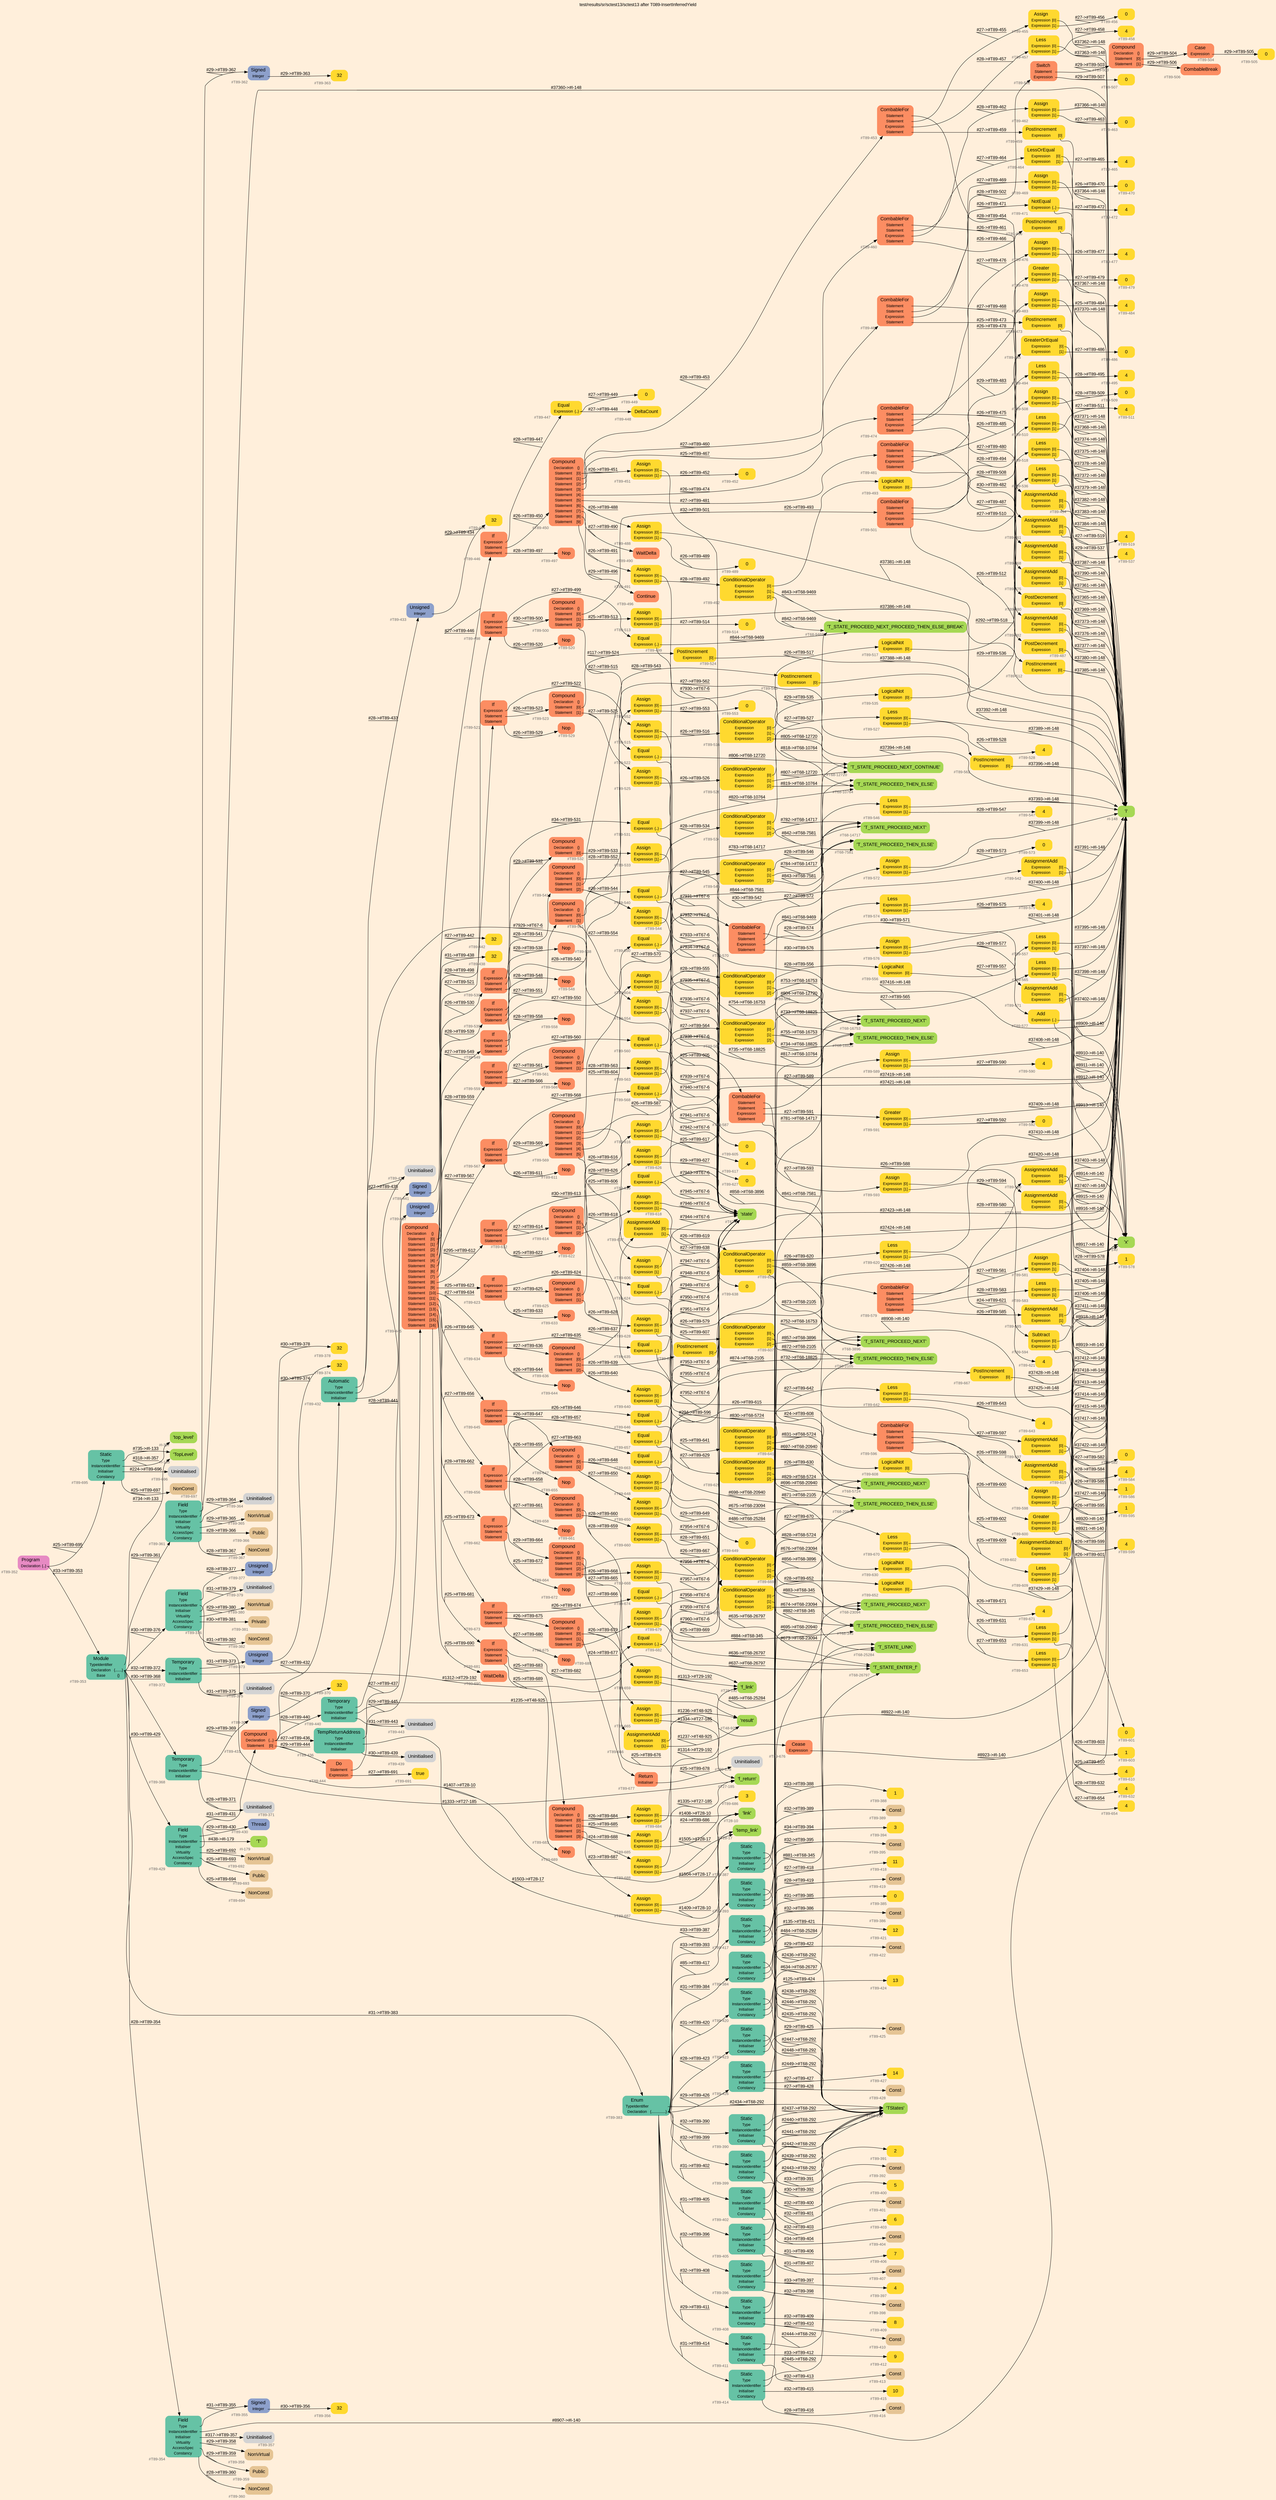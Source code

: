digraph "test/results/sr/sctest13/sctest13 after T089-InsertInferredYield" {
label = "test/results/sr/sctest13/sctest13 after T089-InsertInferredYield"
labelloc = t
graph [
    rankdir = "LR"
    ranksep = 0.3
    bgcolor = antiquewhite1
    color = black
    fontcolor = black
    fontname = "Arial"
];
node [
    fontname = "Arial"
];
edge [
    fontname = "Arial"
];

// -------------------- node figure --------------------
// -------- block #T89-352 ----------
"#T89-352" [
    fillcolor = "/set28/4"
    xlabel = "#T89-352"
    fontsize = "12"
    fontcolor = grey40
    shape = "plaintext"
    label = <<TABLE BORDER="0" CELLBORDER="0" CELLSPACING="0">
     <TR><TD><FONT COLOR="black" POINT-SIZE="15">Program</FONT></TD></TR>
     <TR><TD><FONT COLOR="black" POINT-SIZE="12">Declaration</FONT></TD><TD PORT="port0"><FONT COLOR="black" POINT-SIZE="12">{..}</FONT></TD></TR>
    </TABLE>>
    style = "rounded,filled"
];

// -------- block #T89-353 ----------
"#T89-353" [
    fillcolor = "/set28/1"
    xlabel = "#T89-353"
    fontsize = "12"
    fontcolor = grey40
    shape = "plaintext"
    label = <<TABLE BORDER="0" CELLBORDER="0" CELLSPACING="0">
     <TR><TD><FONT COLOR="black" POINT-SIZE="15">Module</FONT></TD></TR>
     <TR><TD><FONT COLOR="black" POINT-SIZE="12">TypeIdentifier</FONT></TD><TD PORT="port0"></TD></TR>
     <TR><TD><FONT COLOR="black" POINT-SIZE="12">Declaration</FONT></TD><TD PORT="port1"><FONT COLOR="black" POINT-SIZE="12">{.......}</FONT></TD></TR>
     <TR><TD><FONT COLOR="black" POINT-SIZE="12">Base</FONT></TD><TD PORT="port2"><FONT COLOR="black" POINT-SIZE="12">{}</FONT></TD></TR>
    </TABLE>>
    style = "rounded,filled"
];

// -------- block #I-133 ----------
"#I-133" [
    fillcolor = "/set28/5"
    xlabel = "#I-133"
    fontsize = "12"
    fontcolor = grey40
    shape = "plaintext"
    label = <<TABLE BORDER="0" CELLBORDER="0" CELLSPACING="0">
     <TR><TD><FONT COLOR="black" POINT-SIZE="15">'TopLevel'</FONT></TD></TR>
    </TABLE>>
    style = "rounded,filled"
];

// -------- block #T89-354 ----------
"#T89-354" [
    fillcolor = "/set28/1"
    xlabel = "#T89-354"
    fontsize = "12"
    fontcolor = grey40
    shape = "plaintext"
    label = <<TABLE BORDER="0" CELLBORDER="0" CELLSPACING="0">
     <TR><TD><FONT COLOR="black" POINT-SIZE="15">Field</FONT></TD></TR>
     <TR><TD><FONT COLOR="black" POINT-SIZE="12">Type</FONT></TD><TD PORT="port0"></TD></TR>
     <TR><TD><FONT COLOR="black" POINT-SIZE="12">InstanceIdentifier</FONT></TD><TD PORT="port1"></TD></TR>
     <TR><TD><FONT COLOR="black" POINT-SIZE="12">Initialiser</FONT></TD><TD PORT="port2"></TD></TR>
     <TR><TD><FONT COLOR="black" POINT-SIZE="12">Virtuality</FONT></TD><TD PORT="port3"></TD></TR>
     <TR><TD><FONT COLOR="black" POINT-SIZE="12">AccessSpec</FONT></TD><TD PORT="port4"></TD></TR>
     <TR><TD><FONT COLOR="black" POINT-SIZE="12">Constancy</FONT></TD><TD PORT="port5"></TD></TR>
    </TABLE>>
    style = "rounded,filled"
];

// -------- block #T89-355 ----------
"#T89-355" [
    fillcolor = "/set28/3"
    xlabel = "#T89-355"
    fontsize = "12"
    fontcolor = grey40
    shape = "plaintext"
    label = <<TABLE BORDER="0" CELLBORDER="0" CELLSPACING="0">
     <TR><TD><FONT COLOR="black" POINT-SIZE="15">Signed</FONT></TD></TR>
     <TR><TD><FONT COLOR="black" POINT-SIZE="12">Integer</FONT></TD><TD PORT="port0"></TD></TR>
    </TABLE>>
    style = "rounded,filled"
];

// -------- block #T89-356 ----------
"#T89-356" [
    fillcolor = "/set28/6"
    xlabel = "#T89-356"
    fontsize = "12"
    fontcolor = grey40
    shape = "plaintext"
    label = <<TABLE BORDER="0" CELLBORDER="0" CELLSPACING="0">
     <TR><TD><FONT COLOR="black" POINT-SIZE="15">32</FONT></TD></TR>
    </TABLE>>
    style = "rounded,filled"
];

// -------- block #I-140 ----------
"#I-140" [
    fillcolor = "/set28/5"
    xlabel = "#I-140"
    fontsize = "12"
    fontcolor = grey40
    shape = "plaintext"
    label = <<TABLE BORDER="0" CELLBORDER="0" CELLSPACING="0">
     <TR><TD><FONT COLOR="black" POINT-SIZE="15">'x'</FONT></TD></TR>
    </TABLE>>
    style = "rounded,filled"
];

// -------- block #T89-357 ----------
"#T89-357" [
    xlabel = "#T89-357"
    fontsize = "12"
    fontcolor = grey40
    shape = "plaintext"
    label = <<TABLE BORDER="0" CELLBORDER="0" CELLSPACING="0">
     <TR><TD><FONT COLOR="black" POINT-SIZE="15">Uninitialised</FONT></TD></TR>
    </TABLE>>
    style = "rounded,filled"
];

// -------- block #T89-358 ----------
"#T89-358" [
    fillcolor = "/set28/7"
    xlabel = "#T89-358"
    fontsize = "12"
    fontcolor = grey40
    shape = "plaintext"
    label = <<TABLE BORDER="0" CELLBORDER="0" CELLSPACING="0">
     <TR><TD><FONT COLOR="black" POINT-SIZE="15">NonVirtual</FONT></TD></TR>
    </TABLE>>
    style = "rounded,filled"
];

// -------- block #T89-359 ----------
"#T89-359" [
    fillcolor = "/set28/7"
    xlabel = "#T89-359"
    fontsize = "12"
    fontcolor = grey40
    shape = "plaintext"
    label = <<TABLE BORDER="0" CELLBORDER="0" CELLSPACING="0">
     <TR><TD><FONT COLOR="black" POINT-SIZE="15">Public</FONT></TD></TR>
    </TABLE>>
    style = "rounded,filled"
];

// -------- block #T89-360 ----------
"#T89-360" [
    fillcolor = "/set28/7"
    xlabel = "#T89-360"
    fontsize = "12"
    fontcolor = grey40
    shape = "plaintext"
    label = <<TABLE BORDER="0" CELLBORDER="0" CELLSPACING="0">
     <TR><TD><FONT COLOR="black" POINT-SIZE="15">NonConst</FONT></TD></TR>
    </TABLE>>
    style = "rounded,filled"
];

// -------- block #T89-361 ----------
"#T89-361" [
    fillcolor = "/set28/1"
    xlabel = "#T89-361"
    fontsize = "12"
    fontcolor = grey40
    shape = "plaintext"
    label = <<TABLE BORDER="0" CELLBORDER="0" CELLSPACING="0">
     <TR><TD><FONT COLOR="black" POINT-SIZE="15">Field</FONT></TD></TR>
     <TR><TD><FONT COLOR="black" POINT-SIZE="12">Type</FONT></TD><TD PORT="port0"></TD></TR>
     <TR><TD><FONT COLOR="black" POINT-SIZE="12">InstanceIdentifier</FONT></TD><TD PORT="port1"></TD></TR>
     <TR><TD><FONT COLOR="black" POINT-SIZE="12">Initialiser</FONT></TD><TD PORT="port2"></TD></TR>
     <TR><TD><FONT COLOR="black" POINT-SIZE="12">Virtuality</FONT></TD><TD PORT="port3"></TD></TR>
     <TR><TD><FONT COLOR="black" POINT-SIZE="12">AccessSpec</FONT></TD><TD PORT="port4"></TD></TR>
     <TR><TD><FONT COLOR="black" POINT-SIZE="12">Constancy</FONT></TD><TD PORT="port5"></TD></TR>
    </TABLE>>
    style = "rounded,filled"
];

// -------- block #T89-362 ----------
"#T89-362" [
    fillcolor = "/set28/3"
    xlabel = "#T89-362"
    fontsize = "12"
    fontcolor = grey40
    shape = "plaintext"
    label = <<TABLE BORDER="0" CELLBORDER="0" CELLSPACING="0">
     <TR><TD><FONT COLOR="black" POINT-SIZE="15">Signed</FONT></TD></TR>
     <TR><TD><FONT COLOR="black" POINT-SIZE="12">Integer</FONT></TD><TD PORT="port0"></TD></TR>
    </TABLE>>
    style = "rounded,filled"
];

// -------- block #T89-363 ----------
"#T89-363" [
    fillcolor = "/set28/6"
    xlabel = "#T89-363"
    fontsize = "12"
    fontcolor = grey40
    shape = "plaintext"
    label = <<TABLE BORDER="0" CELLBORDER="0" CELLSPACING="0">
     <TR><TD><FONT COLOR="black" POINT-SIZE="15">32</FONT></TD></TR>
    </TABLE>>
    style = "rounded,filled"
];

// -------- block #I-148 ----------
"#I-148" [
    fillcolor = "/set28/5"
    xlabel = "#I-148"
    fontsize = "12"
    fontcolor = grey40
    shape = "plaintext"
    label = <<TABLE BORDER="0" CELLBORDER="0" CELLSPACING="0">
     <TR><TD><FONT COLOR="black" POINT-SIZE="15">'i'</FONT></TD></TR>
    </TABLE>>
    style = "rounded,filled"
];

// -------- block #T89-364 ----------
"#T89-364" [
    xlabel = "#T89-364"
    fontsize = "12"
    fontcolor = grey40
    shape = "plaintext"
    label = <<TABLE BORDER="0" CELLBORDER="0" CELLSPACING="0">
     <TR><TD><FONT COLOR="black" POINT-SIZE="15">Uninitialised</FONT></TD></TR>
    </TABLE>>
    style = "rounded,filled"
];

// -------- block #T89-365 ----------
"#T89-365" [
    fillcolor = "/set28/7"
    xlabel = "#T89-365"
    fontsize = "12"
    fontcolor = grey40
    shape = "plaintext"
    label = <<TABLE BORDER="0" CELLBORDER="0" CELLSPACING="0">
     <TR><TD><FONT COLOR="black" POINT-SIZE="15">NonVirtual</FONT></TD></TR>
    </TABLE>>
    style = "rounded,filled"
];

// -------- block #T89-366 ----------
"#T89-366" [
    fillcolor = "/set28/7"
    xlabel = "#T89-366"
    fontsize = "12"
    fontcolor = grey40
    shape = "plaintext"
    label = <<TABLE BORDER="0" CELLBORDER="0" CELLSPACING="0">
     <TR><TD><FONT COLOR="black" POINT-SIZE="15">Public</FONT></TD></TR>
    </TABLE>>
    style = "rounded,filled"
];

// -------- block #T89-367 ----------
"#T89-367" [
    fillcolor = "/set28/7"
    xlabel = "#T89-367"
    fontsize = "12"
    fontcolor = grey40
    shape = "plaintext"
    label = <<TABLE BORDER="0" CELLBORDER="0" CELLSPACING="0">
     <TR><TD><FONT COLOR="black" POINT-SIZE="15">NonConst</FONT></TD></TR>
    </TABLE>>
    style = "rounded,filled"
];

// -------- block #T89-368 ----------
"#T89-368" [
    fillcolor = "/set28/1"
    xlabel = "#T89-368"
    fontsize = "12"
    fontcolor = grey40
    shape = "plaintext"
    label = <<TABLE BORDER="0" CELLBORDER="0" CELLSPACING="0">
     <TR><TD><FONT COLOR="black" POINT-SIZE="15">Temporary</FONT></TD></TR>
     <TR><TD><FONT COLOR="black" POINT-SIZE="12">Type</FONT></TD><TD PORT="port0"></TD></TR>
     <TR><TD><FONT COLOR="black" POINT-SIZE="12">InstanceIdentifier</FONT></TD><TD PORT="port1"></TD></TR>
     <TR><TD><FONT COLOR="black" POINT-SIZE="12">Initialiser</FONT></TD><TD PORT="port2"></TD></TR>
    </TABLE>>
    style = "rounded,filled"
];

// -------- block #T89-369 ----------
"#T89-369" [
    fillcolor = "/set28/3"
    xlabel = "#T89-369"
    fontsize = "12"
    fontcolor = grey40
    shape = "plaintext"
    label = <<TABLE BORDER="0" CELLBORDER="0" CELLSPACING="0">
     <TR><TD><FONT COLOR="black" POINT-SIZE="15">Signed</FONT></TD></TR>
     <TR><TD><FONT COLOR="black" POINT-SIZE="12">Integer</FONT></TD><TD PORT="port0"></TD></TR>
    </TABLE>>
    style = "rounded,filled"
];

// -------- block #T89-370 ----------
"#T89-370" [
    fillcolor = "/set28/6"
    xlabel = "#T89-370"
    fontsize = "12"
    fontcolor = grey40
    shape = "plaintext"
    label = <<TABLE BORDER="0" CELLBORDER="0" CELLSPACING="0">
     <TR><TD><FONT COLOR="black" POINT-SIZE="15">32</FONT></TD></TR>
    </TABLE>>
    style = "rounded,filled"
];

// -------- block #T27-185 ----------
"#T27-185" [
    fillcolor = "/set28/5"
    xlabel = "#T27-185"
    fontsize = "12"
    fontcolor = grey40
    shape = "plaintext"
    label = <<TABLE BORDER="0" CELLBORDER="0" CELLSPACING="0">
     <TR><TD><FONT COLOR="black" POINT-SIZE="15">'f_return'</FONT></TD></TR>
    </TABLE>>
    style = "rounded,filled"
];

// -------- block #T89-371 ----------
"#T89-371" [
    xlabel = "#T89-371"
    fontsize = "12"
    fontcolor = grey40
    shape = "plaintext"
    label = <<TABLE BORDER="0" CELLBORDER="0" CELLSPACING="0">
     <TR><TD><FONT COLOR="black" POINT-SIZE="15">Uninitialised</FONT></TD></TR>
    </TABLE>>
    style = "rounded,filled"
];

// -------- block #T89-372 ----------
"#T89-372" [
    fillcolor = "/set28/1"
    xlabel = "#T89-372"
    fontsize = "12"
    fontcolor = grey40
    shape = "plaintext"
    label = <<TABLE BORDER="0" CELLBORDER="0" CELLSPACING="0">
     <TR><TD><FONT COLOR="black" POINT-SIZE="15">Temporary</FONT></TD></TR>
     <TR><TD><FONT COLOR="black" POINT-SIZE="12">Type</FONT></TD><TD PORT="port0"></TD></TR>
     <TR><TD><FONT COLOR="black" POINT-SIZE="12">InstanceIdentifier</FONT></TD><TD PORT="port1"></TD></TR>
     <TR><TD><FONT COLOR="black" POINT-SIZE="12">Initialiser</FONT></TD><TD PORT="port2"></TD></TR>
    </TABLE>>
    style = "rounded,filled"
];

// -------- block #T89-373 ----------
"#T89-373" [
    fillcolor = "/set28/3"
    xlabel = "#T89-373"
    fontsize = "12"
    fontcolor = grey40
    shape = "plaintext"
    label = <<TABLE BORDER="0" CELLBORDER="0" CELLSPACING="0">
     <TR><TD><FONT COLOR="black" POINT-SIZE="15">Unsigned</FONT></TD></TR>
     <TR><TD><FONT COLOR="black" POINT-SIZE="12">Integer</FONT></TD><TD PORT="port0"></TD></TR>
    </TABLE>>
    style = "rounded,filled"
];

// -------- block #T89-374 ----------
"#T89-374" [
    fillcolor = "/set28/6"
    xlabel = "#T89-374"
    fontsize = "12"
    fontcolor = grey40
    shape = "plaintext"
    label = <<TABLE BORDER="0" CELLBORDER="0" CELLSPACING="0">
     <TR><TD><FONT COLOR="black" POINT-SIZE="15">32</FONT></TD></TR>
    </TABLE>>
    style = "rounded,filled"
];

// -------- block #T29-192 ----------
"#T29-192" [
    fillcolor = "/set28/5"
    xlabel = "#T29-192"
    fontsize = "12"
    fontcolor = grey40
    shape = "plaintext"
    label = <<TABLE BORDER="0" CELLBORDER="0" CELLSPACING="0">
     <TR><TD><FONT COLOR="black" POINT-SIZE="15">'f_link'</FONT></TD></TR>
    </TABLE>>
    style = "rounded,filled"
];

// -------- block #T89-375 ----------
"#T89-375" [
    xlabel = "#T89-375"
    fontsize = "12"
    fontcolor = grey40
    shape = "plaintext"
    label = <<TABLE BORDER="0" CELLBORDER="0" CELLSPACING="0">
     <TR><TD><FONT COLOR="black" POINT-SIZE="15">Uninitialised</FONT></TD></TR>
    </TABLE>>
    style = "rounded,filled"
];

// -------- block #T89-376 ----------
"#T89-376" [
    fillcolor = "/set28/1"
    xlabel = "#T89-376"
    fontsize = "12"
    fontcolor = grey40
    shape = "plaintext"
    label = <<TABLE BORDER="0" CELLBORDER="0" CELLSPACING="0">
     <TR><TD><FONT COLOR="black" POINT-SIZE="15">Field</FONT></TD></TR>
     <TR><TD><FONT COLOR="black" POINT-SIZE="12">Type</FONT></TD><TD PORT="port0"></TD></TR>
     <TR><TD><FONT COLOR="black" POINT-SIZE="12">InstanceIdentifier</FONT></TD><TD PORT="port1"></TD></TR>
     <TR><TD><FONT COLOR="black" POINT-SIZE="12">Initialiser</FONT></TD><TD PORT="port2"></TD></TR>
     <TR><TD><FONT COLOR="black" POINT-SIZE="12">Virtuality</FONT></TD><TD PORT="port3"></TD></TR>
     <TR><TD><FONT COLOR="black" POINT-SIZE="12">AccessSpec</FONT></TD><TD PORT="port4"></TD></TR>
     <TR><TD><FONT COLOR="black" POINT-SIZE="12">Constancy</FONT></TD><TD PORT="port5"></TD></TR>
    </TABLE>>
    style = "rounded,filled"
];

// -------- block #T89-377 ----------
"#T89-377" [
    fillcolor = "/set28/3"
    xlabel = "#T89-377"
    fontsize = "12"
    fontcolor = grey40
    shape = "plaintext"
    label = <<TABLE BORDER="0" CELLBORDER="0" CELLSPACING="0">
     <TR><TD><FONT COLOR="black" POINT-SIZE="15">Unsigned</FONT></TD></TR>
     <TR><TD><FONT COLOR="black" POINT-SIZE="12">Integer</FONT></TD><TD PORT="port0"></TD></TR>
    </TABLE>>
    style = "rounded,filled"
];

// -------- block #T89-378 ----------
"#T89-378" [
    fillcolor = "/set28/6"
    xlabel = "#T89-378"
    fontsize = "12"
    fontcolor = grey40
    shape = "plaintext"
    label = <<TABLE BORDER="0" CELLBORDER="0" CELLSPACING="0">
     <TR><TD><FONT COLOR="black" POINT-SIZE="15">32</FONT></TD></TR>
    </TABLE>>
    style = "rounded,filled"
];

// -------- block #T28-10 ----------
"#T28-10" [
    fillcolor = "/set28/5"
    xlabel = "#T28-10"
    fontsize = "12"
    fontcolor = grey40
    shape = "plaintext"
    label = <<TABLE BORDER="0" CELLBORDER="0" CELLSPACING="0">
     <TR><TD><FONT COLOR="black" POINT-SIZE="15">'link'</FONT></TD></TR>
    </TABLE>>
    style = "rounded,filled"
];

// -------- block #T89-379 ----------
"#T89-379" [
    xlabel = "#T89-379"
    fontsize = "12"
    fontcolor = grey40
    shape = "plaintext"
    label = <<TABLE BORDER="0" CELLBORDER="0" CELLSPACING="0">
     <TR><TD><FONT COLOR="black" POINT-SIZE="15">Uninitialised</FONT></TD></TR>
    </TABLE>>
    style = "rounded,filled"
];

// -------- block #T89-380 ----------
"#T89-380" [
    fillcolor = "/set28/7"
    xlabel = "#T89-380"
    fontsize = "12"
    fontcolor = grey40
    shape = "plaintext"
    label = <<TABLE BORDER="0" CELLBORDER="0" CELLSPACING="0">
     <TR><TD><FONT COLOR="black" POINT-SIZE="15">NonVirtual</FONT></TD></TR>
    </TABLE>>
    style = "rounded,filled"
];

// -------- block #T89-381 ----------
"#T89-381" [
    fillcolor = "/set28/7"
    xlabel = "#T89-381"
    fontsize = "12"
    fontcolor = grey40
    shape = "plaintext"
    label = <<TABLE BORDER="0" CELLBORDER="0" CELLSPACING="0">
     <TR><TD><FONT COLOR="black" POINT-SIZE="15">Private</FONT></TD></TR>
    </TABLE>>
    style = "rounded,filled"
];

// -------- block #T89-382 ----------
"#T89-382" [
    fillcolor = "/set28/7"
    xlabel = "#T89-382"
    fontsize = "12"
    fontcolor = grey40
    shape = "plaintext"
    label = <<TABLE BORDER="0" CELLBORDER="0" CELLSPACING="0">
     <TR><TD><FONT COLOR="black" POINT-SIZE="15">NonConst</FONT></TD></TR>
    </TABLE>>
    style = "rounded,filled"
];

// -------- block #T89-383 ----------
"#T89-383" [
    fillcolor = "/set28/1"
    xlabel = "#T89-383"
    fontsize = "12"
    fontcolor = grey40
    shape = "plaintext"
    label = <<TABLE BORDER="0" CELLBORDER="0" CELLSPACING="0">
     <TR><TD><FONT COLOR="black" POINT-SIZE="15">Enum</FONT></TD></TR>
     <TR><TD><FONT COLOR="black" POINT-SIZE="12">TypeIdentifier</FONT></TD><TD PORT="port0"></TD></TR>
     <TR><TD><FONT COLOR="black" POINT-SIZE="12">Declaration</FONT></TD><TD PORT="port1"><FONT COLOR="black" POINT-SIZE="12">{...............}</FONT></TD></TR>
    </TABLE>>
    style = "rounded,filled"
];

// -------- block #T68-292 ----------
"#T68-292" [
    fillcolor = "/set28/5"
    xlabel = "#T68-292"
    fontsize = "12"
    fontcolor = grey40
    shape = "plaintext"
    label = <<TABLE BORDER="0" CELLBORDER="0" CELLSPACING="0">
     <TR><TD><FONT COLOR="black" POINT-SIZE="15">'TStates'</FONT></TD></TR>
    </TABLE>>
    style = "rounded,filled"
];

// -------- block #T89-384 ----------
"#T89-384" [
    fillcolor = "/set28/1"
    xlabel = "#T89-384"
    fontsize = "12"
    fontcolor = grey40
    shape = "plaintext"
    label = <<TABLE BORDER="0" CELLBORDER="0" CELLSPACING="0">
     <TR><TD><FONT COLOR="black" POINT-SIZE="15">Static</FONT></TD></TR>
     <TR><TD><FONT COLOR="black" POINT-SIZE="12">Type</FONT></TD><TD PORT="port0"></TD></TR>
     <TR><TD><FONT COLOR="black" POINT-SIZE="12">InstanceIdentifier</FONT></TD><TD PORT="port1"></TD></TR>
     <TR><TD><FONT COLOR="black" POINT-SIZE="12">Initialiser</FONT></TD><TD PORT="port2"></TD></TR>
     <TR><TD><FONT COLOR="black" POINT-SIZE="12">Constancy</FONT></TD><TD PORT="port3"></TD></TR>
    </TABLE>>
    style = "rounded,filled"
];

// -------- block #T68-345 ----------
"#T68-345" [
    fillcolor = "/set28/5"
    xlabel = "#T68-345"
    fontsize = "12"
    fontcolor = grey40
    shape = "plaintext"
    label = <<TABLE BORDER="0" CELLBORDER="0" CELLSPACING="0">
     <TR><TD><FONT COLOR="black" POINT-SIZE="15">'T_STATE_PROCEED_THEN_ELSE'</FONT></TD></TR>
    </TABLE>>
    style = "rounded,filled"
];

// -------- block #T89-385 ----------
"#T89-385" [
    fillcolor = "/set28/6"
    xlabel = "#T89-385"
    fontsize = "12"
    fontcolor = grey40
    shape = "plaintext"
    label = <<TABLE BORDER="0" CELLBORDER="0" CELLSPACING="0">
     <TR><TD><FONT COLOR="black" POINT-SIZE="15">0</FONT></TD></TR>
    </TABLE>>
    style = "rounded,filled"
];

// -------- block #T89-386 ----------
"#T89-386" [
    fillcolor = "/set28/7"
    xlabel = "#T89-386"
    fontsize = "12"
    fontcolor = grey40
    shape = "plaintext"
    label = <<TABLE BORDER="0" CELLBORDER="0" CELLSPACING="0">
     <TR><TD><FONT COLOR="black" POINT-SIZE="15">Const</FONT></TD></TR>
    </TABLE>>
    style = "rounded,filled"
];

// -------- block #T89-387 ----------
"#T89-387" [
    fillcolor = "/set28/1"
    xlabel = "#T89-387"
    fontsize = "12"
    fontcolor = grey40
    shape = "plaintext"
    label = <<TABLE BORDER="0" CELLBORDER="0" CELLSPACING="0">
     <TR><TD><FONT COLOR="black" POINT-SIZE="15">Static</FONT></TD></TR>
     <TR><TD><FONT COLOR="black" POINT-SIZE="12">Type</FONT></TD><TD PORT="port0"></TD></TR>
     <TR><TD><FONT COLOR="black" POINT-SIZE="12">InstanceIdentifier</FONT></TD><TD PORT="port1"></TD></TR>
     <TR><TD><FONT COLOR="black" POINT-SIZE="12">Initialiser</FONT></TD><TD PORT="port2"></TD></TR>
     <TR><TD><FONT COLOR="black" POINT-SIZE="12">Constancy</FONT></TD><TD PORT="port3"></TD></TR>
    </TABLE>>
    style = "rounded,filled"
];

// -------- block #T68-2105 ----------
"#T68-2105" [
    fillcolor = "/set28/5"
    xlabel = "#T68-2105"
    fontsize = "12"
    fontcolor = grey40
    shape = "plaintext"
    label = <<TABLE BORDER="0" CELLBORDER="0" CELLSPACING="0">
     <TR><TD><FONT COLOR="black" POINT-SIZE="15">'T_STATE_PROCEED_THEN_ELSE'</FONT></TD></TR>
    </TABLE>>
    style = "rounded,filled"
];

// -------- block #T89-388 ----------
"#T89-388" [
    fillcolor = "/set28/6"
    xlabel = "#T89-388"
    fontsize = "12"
    fontcolor = grey40
    shape = "plaintext"
    label = <<TABLE BORDER="0" CELLBORDER="0" CELLSPACING="0">
     <TR><TD><FONT COLOR="black" POINT-SIZE="15">1</FONT></TD></TR>
    </TABLE>>
    style = "rounded,filled"
];

// -------- block #T89-389 ----------
"#T89-389" [
    fillcolor = "/set28/7"
    xlabel = "#T89-389"
    fontsize = "12"
    fontcolor = grey40
    shape = "plaintext"
    label = <<TABLE BORDER="0" CELLBORDER="0" CELLSPACING="0">
     <TR><TD><FONT COLOR="black" POINT-SIZE="15">Const</FONT></TD></TR>
    </TABLE>>
    style = "rounded,filled"
];

// -------- block #T89-390 ----------
"#T89-390" [
    fillcolor = "/set28/1"
    xlabel = "#T89-390"
    fontsize = "12"
    fontcolor = grey40
    shape = "plaintext"
    label = <<TABLE BORDER="0" CELLBORDER="0" CELLSPACING="0">
     <TR><TD><FONT COLOR="black" POINT-SIZE="15">Static</FONT></TD></TR>
     <TR><TD><FONT COLOR="black" POINT-SIZE="12">Type</FONT></TD><TD PORT="port0"></TD></TR>
     <TR><TD><FONT COLOR="black" POINT-SIZE="12">InstanceIdentifier</FONT></TD><TD PORT="port1"></TD></TR>
     <TR><TD><FONT COLOR="black" POINT-SIZE="12">Initialiser</FONT></TD><TD PORT="port2"></TD></TR>
     <TR><TD><FONT COLOR="black" POINT-SIZE="12">Constancy</FONT></TD><TD PORT="port3"></TD></TR>
    </TABLE>>
    style = "rounded,filled"
];

// -------- block #T68-3896 ----------
"#T68-3896" [
    fillcolor = "/set28/5"
    xlabel = "#T68-3896"
    fontsize = "12"
    fontcolor = grey40
    shape = "plaintext"
    label = <<TABLE BORDER="0" CELLBORDER="0" CELLSPACING="0">
     <TR><TD><FONT COLOR="black" POINT-SIZE="15">'T_STATE_PROCEED_NEXT'</FONT></TD></TR>
    </TABLE>>
    style = "rounded,filled"
];

// -------- block #T89-391 ----------
"#T89-391" [
    fillcolor = "/set28/6"
    xlabel = "#T89-391"
    fontsize = "12"
    fontcolor = grey40
    shape = "plaintext"
    label = <<TABLE BORDER="0" CELLBORDER="0" CELLSPACING="0">
     <TR><TD><FONT COLOR="black" POINT-SIZE="15">2</FONT></TD></TR>
    </TABLE>>
    style = "rounded,filled"
];

// -------- block #T89-392 ----------
"#T89-392" [
    fillcolor = "/set28/7"
    xlabel = "#T89-392"
    fontsize = "12"
    fontcolor = grey40
    shape = "plaintext"
    label = <<TABLE BORDER="0" CELLBORDER="0" CELLSPACING="0">
     <TR><TD><FONT COLOR="black" POINT-SIZE="15">Const</FONT></TD></TR>
    </TABLE>>
    style = "rounded,filled"
];

// -------- block #T89-393 ----------
"#T89-393" [
    fillcolor = "/set28/1"
    xlabel = "#T89-393"
    fontsize = "12"
    fontcolor = grey40
    shape = "plaintext"
    label = <<TABLE BORDER="0" CELLBORDER="0" CELLSPACING="0">
     <TR><TD><FONT COLOR="black" POINT-SIZE="15">Static</FONT></TD></TR>
     <TR><TD><FONT COLOR="black" POINT-SIZE="12">Type</FONT></TD><TD PORT="port0"></TD></TR>
     <TR><TD><FONT COLOR="black" POINT-SIZE="12">InstanceIdentifier</FONT></TD><TD PORT="port1"></TD></TR>
     <TR><TD><FONT COLOR="black" POINT-SIZE="12">Initialiser</FONT></TD><TD PORT="port2"></TD></TR>
     <TR><TD><FONT COLOR="black" POINT-SIZE="12">Constancy</FONT></TD><TD PORT="port3"></TD></TR>
    </TABLE>>
    style = "rounded,filled"
];

// -------- block #T68-5724 ----------
"#T68-5724" [
    fillcolor = "/set28/5"
    xlabel = "#T68-5724"
    fontsize = "12"
    fontcolor = grey40
    shape = "plaintext"
    label = <<TABLE BORDER="0" CELLBORDER="0" CELLSPACING="0">
     <TR><TD><FONT COLOR="black" POINT-SIZE="15">'T_STATE_PROCEED_NEXT'</FONT></TD></TR>
    </TABLE>>
    style = "rounded,filled"
];

// -------- block #T89-394 ----------
"#T89-394" [
    fillcolor = "/set28/6"
    xlabel = "#T89-394"
    fontsize = "12"
    fontcolor = grey40
    shape = "plaintext"
    label = <<TABLE BORDER="0" CELLBORDER="0" CELLSPACING="0">
     <TR><TD><FONT COLOR="black" POINT-SIZE="15">3</FONT></TD></TR>
    </TABLE>>
    style = "rounded,filled"
];

// -------- block #T89-395 ----------
"#T89-395" [
    fillcolor = "/set28/7"
    xlabel = "#T89-395"
    fontsize = "12"
    fontcolor = grey40
    shape = "plaintext"
    label = <<TABLE BORDER="0" CELLBORDER="0" CELLSPACING="0">
     <TR><TD><FONT COLOR="black" POINT-SIZE="15">Const</FONT></TD></TR>
    </TABLE>>
    style = "rounded,filled"
];

// -------- block #T89-396 ----------
"#T89-396" [
    fillcolor = "/set28/1"
    xlabel = "#T89-396"
    fontsize = "12"
    fontcolor = grey40
    shape = "plaintext"
    label = <<TABLE BORDER="0" CELLBORDER="0" CELLSPACING="0">
     <TR><TD><FONT COLOR="black" POINT-SIZE="15">Static</FONT></TD></TR>
     <TR><TD><FONT COLOR="black" POINT-SIZE="12">Type</FONT></TD><TD PORT="port0"></TD></TR>
     <TR><TD><FONT COLOR="black" POINT-SIZE="12">InstanceIdentifier</FONT></TD><TD PORT="port1"></TD></TR>
     <TR><TD><FONT COLOR="black" POINT-SIZE="12">Initialiser</FONT></TD><TD PORT="port2"></TD></TR>
     <TR><TD><FONT COLOR="black" POINT-SIZE="12">Constancy</FONT></TD><TD PORT="port3"></TD></TR>
    </TABLE>>
    style = "rounded,filled"
];

// -------- block #T68-7581 ----------
"#T68-7581" [
    fillcolor = "/set28/5"
    xlabel = "#T68-7581"
    fontsize = "12"
    fontcolor = grey40
    shape = "plaintext"
    label = <<TABLE BORDER="0" CELLBORDER="0" CELLSPACING="0">
     <TR><TD><FONT COLOR="black" POINT-SIZE="15">'T_STATE_PROCEED_THEN_ELSE'</FONT></TD></TR>
    </TABLE>>
    style = "rounded,filled"
];

// -------- block #T89-397 ----------
"#T89-397" [
    fillcolor = "/set28/6"
    xlabel = "#T89-397"
    fontsize = "12"
    fontcolor = grey40
    shape = "plaintext"
    label = <<TABLE BORDER="0" CELLBORDER="0" CELLSPACING="0">
     <TR><TD><FONT COLOR="black" POINT-SIZE="15">4</FONT></TD></TR>
    </TABLE>>
    style = "rounded,filled"
];

// -------- block #T89-398 ----------
"#T89-398" [
    fillcolor = "/set28/7"
    xlabel = "#T89-398"
    fontsize = "12"
    fontcolor = grey40
    shape = "plaintext"
    label = <<TABLE BORDER="0" CELLBORDER="0" CELLSPACING="0">
     <TR><TD><FONT COLOR="black" POINT-SIZE="15">Const</FONT></TD></TR>
    </TABLE>>
    style = "rounded,filled"
];

// -------- block #T89-399 ----------
"#T89-399" [
    fillcolor = "/set28/1"
    xlabel = "#T89-399"
    fontsize = "12"
    fontcolor = grey40
    shape = "plaintext"
    label = <<TABLE BORDER="0" CELLBORDER="0" CELLSPACING="0">
     <TR><TD><FONT COLOR="black" POINT-SIZE="15">Static</FONT></TD></TR>
     <TR><TD><FONT COLOR="black" POINT-SIZE="12">Type</FONT></TD><TD PORT="port0"></TD></TR>
     <TR><TD><FONT COLOR="black" POINT-SIZE="12">InstanceIdentifier</FONT></TD><TD PORT="port1"></TD></TR>
     <TR><TD><FONT COLOR="black" POINT-SIZE="12">Initialiser</FONT></TD><TD PORT="port2"></TD></TR>
     <TR><TD><FONT COLOR="black" POINT-SIZE="12">Constancy</FONT></TD><TD PORT="port3"></TD></TR>
    </TABLE>>
    style = "rounded,filled"
];

// -------- block #T68-9469 ----------
"#T68-9469" [
    fillcolor = "/set28/5"
    xlabel = "#T68-9469"
    fontsize = "12"
    fontcolor = grey40
    shape = "plaintext"
    label = <<TABLE BORDER="0" CELLBORDER="0" CELLSPACING="0">
     <TR><TD><FONT COLOR="black" POINT-SIZE="15">'T_STATE_PROCEED_NEXT_PROCEED_THEN_ELSE_BREAK'</FONT></TD></TR>
    </TABLE>>
    style = "rounded,filled"
];

// -------- block #T89-400 ----------
"#T89-400" [
    fillcolor = "/set28/6"
    xlabel = "#T89-400"
    fontsize = "12"
    fontcolor = grey40
    shape = "plaintext"
    label = <<TABLE BORDER="0" CELLBORDER="0" CELLSPACING="0">
     <TR><TD><FONT COLOR="black" POINT-SIZE="15">5</FONT></TD></TR>
    </TABLE>>
    style = "rounded,filled"
];

// -------- block #T89-401 ----------
"#T89-401" [
    fillcolor = "/set28/7"
    xlabel = "#T89-401"
    fontsize = "12"
    fontcolor = grey40
    shape = "plaintext"
    label = <<TABLE BORDER="0" CELLBORDER="0" CELLSPACING="0">
     <TR><TD><FONT COLOR="black" POINT-SIZE="15">Const</FONT></TD></TR>
    </TABLE>>
    style = "rounded,filled"
];

// -------- block #T89-402 ----------
"#T89-402" [
    fillcolor = "/set28/1"
    xlabel = "#T89-402"
    fontsize = "12"
    fontcolor = grey40
    shape = "plaintext"
    label = <<TABLE BORDER="0" CELLBORDER="0" CELLSPACING="0">
     <TR><TD><FONT COLOR="black" POINT-SIZE="15">Static</FONT></TD></TR>
     <TR><TD><FONT COLOR="black" POINT-SIZE="12">Type</FONT></TD><TD PORT="port0"></TD></TR>
     <TR><TD><FONT COLOR="black" POINT-SIZE="12">InstanceIdentifier</FONT></TD><TD PORT="port1"></TD></TR>
     <TR><TD><FONT COLOR="black" POINT-SIZE="12">Initialiser</FONT></TD><TD PORT="port2"></TD></TR>
     <TR><TD><FONT COLOR="black" POINT-SIZE="12">Constancy</FONT></TD><TD PORT="port3"></TD></TR>
    </TABLE>>
    style = "rounded,filled"
];

// -------- block #T68-10764 ----------
"#T68-10764" [
    fillcolor = "/set28/5"
    xlabel = "#T68-10764"
    fontsize = "12"
    fontcolor = grey40
    shape = "plaintext"
    label = <<TABLE BORDER="0" CELLBORDER="0" CELLSPACING="0">
     <TR><TD><FONT COLOR="black" POINT-SIZE="15">'T_STATE_PROCEED_THEN_ELSE'</FONT></TD></TR>
    </TABLE>>
    style = "rounded,filled"
];

// -------- block #T89-403 ----------
"#T89-403" [
    fillcolor = "/set28/6"
    xlabel = "#T89-403"
    fontsize = "12"
    fontcolor = grey40
    shape = "plaintext"
    label = <<TABLE BORDER="0" CELLBORDER="0" CELLSPACING="0">
     <TR><TD><FONT COLOR="black" POINT-SIZE="15">6</FONT></TD></TR>
    </TABLE>>
    style = "rounded,filled"
];

// -------- block #T89-404 ----------
"#T89-404" [
    fillcolor = "/set28/7"
    xlabel = "#T89-404"
    fontsize = "12"
    fontcolor = grey40
    shape = "plaintext"
    label = <<TABLE BORDER="0" CELLBORDER="0" CELLSPACING="0">
     <TR><TD><FONT COLOR="black" POINT-SIZE="15">Const</FONT></TD></TR>
    </TABLE>>
    style = "rounded,filled"
];

// -------- block #T89-405 ----------
"#T89-405" [
    fillcolor = "/set28/1"
    xlabel = "#T89-405"
    fontsize = "12"
    fontcolor = grey40
    shape = "plaintext"
    label = <<TABLE BORDER="0" CELLBORDER="0" CELLSPACING="0">
     <TR><TD><FONT COLOR="black" POINT-SIZE="15">Static</FONT></TD></TR>
     <TR><TD><FONT COLOR="black" POINT-SIZE="12">Type</FONT></TD><TD PORT="port0"></TD></TR>
     <TR><TD><FONT COLOR="black" POINT-SIZE="12">InstanceIdentifier</FONT></TD><TD PORT="port1"></TD></TR>
     <TR><TD><FONT COLOR="black" POINT-SIZE="12">Initialiser</FONT></TD><TD PORT="port2"></TD></TR>
     <TR><TD><FONT COLOR="black" POINT-SIZE="12">Constancy</FONT></TD><TD PORT="port3"></TD></TR>
    </TABLE>>
    style = "rounded,filled"
];

// -------- block #T68-12720 ----------
"#T68-12720" [
    fillcolor = "/set28/5"
    xlabel = "#T68-12720"
    fontsize = "12"
    fontcolor = grey40
    shape = "plaintext"
    label = <<TABLE BORDER="0" CELLBORDER="0" CELLSPACING="0">
     <TR><TD><FONT COLOR="black" POINT-SIZE="15">'T_STATE_PROCEED_NEXT_CONTINUE'</FONT></TD></TR>
    </TABLE>>
    style = "rounded,filled"
];

// -------- block #T89-406 ----------
"#T89-406" [
    fillcolor = "/set28/6"
    xlabel = "#T89-406"
    fontsize = "12"
    fontcolor = grey40
    shape = "plaintext"
    label = <<TABLE BORDER="0" CELLBORDER="0" CELLSPACING="0">
     <TR><TD><FONT COLOR="black" POINT-SIZE="15">7</FONT></TD></TR>
    </TABLE>>
    style = "rounded,filled"
];

// -------- block #T89-407 ----------
"#T89-407" [
    fillcolor = "/set28/7"
    xlabel = "#T89-407"
    fontsize = "12"
    fontcolor = grey40
    shape = "plaintext"
    label = <<TABLE BORDER="0" CELLBORDER="0" CELLSPACING="0">
     <TR><TD><FONT COLOR="black" POINT-SIZE="15">Const</FONT></TD></TR>
    </TABLE>>
    style = "rounded,filled"
];

// -------- block #T89-408 ----------
"#T89-408" [
    fillcolor = "/set28/1"
    xlabel = "#T89-408"
    fontsize = "12"
    fontcolor = grey40
    shape = "plaintext"
    label = <<TABLE BORDER="0" CELLBORDER="0" CELLSPACING="0">
     <TR><TD><FONT COLOR="black" POINT-SIZE="15">Static</FONT></TD></TR>
     <TR><TD><FONT COLOR="black" POINT-SIZE="12">Type</FONT></TD><TD PORT="port0"></TD></TR>
     <TR><TD><FONT COLOR="black" POINT-SIZE="12">InstanceIdentifier</FONT></TD><TD PORT="port1"></TD></TR>
     <TR><TD><FONT COLOR="black" POINT-SIZE="12">Initialiser</FONT></TD><TD PORT="port2"></TD></TR>
     <TR><TD><FONT COLOR="black" POINT-SIZE="12">Constancy</FONT></TD><TD PORT="port3"></TD></TR>
    </TABLE>>
    style = "rounded,filled"
];

// -------- block #T68-14717 ----------
"#T68-14717" [
    fillcolor = "/set28/5"
    xlabel = "#T68-14717"
    fontsize = "12"
    fontcolor = grey40
    shape = "plaintext"
    label = <<TABLE BORDER="0" CELLBORDER="0" CELLSPACING="0">
     <TR><TD><FONT COLOR="black" POINT-SIZE="15">'T_STATE_PROCEED_NEXT'</FONT></TD></TR>
    </TABLE>>
    style = "rounded,filled"
];

// -------- block #T89-409 ----------
"#T89-409" [
    fillcolor = "/set28/6"
    xlabel = "#T89-409"
    fontsize = "12"
    fontcolor = grey40
    shape = "plaintext"
    label = <<TABLE BORDER="0" CELLBORDER="0" CELLSPACING="0">
     <TR><TD><FONT COLOR="black" POINT-SIZE="15">8</FONT></TD></TR>
    </TABLE>>
    style = "rounded,filled"
];

// -------- block #T89-410 ----------
"#T89-410" [
    fillcolor = "/set28/7"
    xlabel = "#T89-410"
    fontsize = "12"
    fontcolor = grey40
    shape = "plaintext"
    label = <<TABLE BORDER="0" CELLBORDER="0" CELLSPACING="0">
     <TR><TD><FONT COLOR="black" POINT-SIZE="15">Const</FONT></TD></TR>
    </TABLE>>
    style = "rounded,filled"
];

// -------- block #T89-411 ----------
"#T89-411" [
    fillcolor = "/set28/1"
    xlabel = "#T89-411"
    fontsize = "12"
    fontcolor = grey40
    shape = "plaintext"
    label = <<TABLE BORDER="0" CELLBORDER="0" CELLSPACING="0">
     <TR><TD><FONT COLOR="black" POINT-SIZE="15">Static</FONT></TD></TR>
     <TR><TD><FONT COLOR="black" POINT-SIZE="12">Type</FONT></TD><TD PORT="port0"></TD></TR>
     <TR><TD><FONT COLOR="black" POINT-SIZE="12">InstanceIdentifier</FONT></TD><TD PORT="port1"></TD></TR>
     <TR><TD><FONT COLOR="black" POINT-SIZE="12">Initialiser</FONT></TD><TD PORT="port2"></TD></TR>
     <TR><TD><FONT COLOR="black" POINT-SIZE="12">Constancy</FONT></TD><TD PORT="port3"></TD></TR>
    </TABLE>>
    style = "rounded,filled"
];

// -------- block #T68-16753 ----------
"#T68-16753" [
    fillcolor = "/set28/5"
    xlabel = "#T68-16753"
    fontsize = "12"
    fontcolor = grey40
    shape = "plaintext"
    label = <<TABLE BORDER="0" CELLBORDER="0" CELLSPACING="0">
     <TR><TD><FONT COLOR="black" POINT-SIZE="15">'T_STATE_PROCEED_NEXT'</FONT></TD></TR>
    </TABLE>>
    style = "rounded,filled"
];

// -------- block #T89-412 ----------
"#T89-412" [
    fillcolor = "/set28/6"
    xlabel = "#T89-412"
    fontsize = "12"
    fontcolor = grey40
    shape = "plaintext"
    label = <<TABLE BORDER="0" CELLBORDER="0" CELLSPACING="0">
     <TR><TD><FONT COLOR="black" POINT-SIZE="15">9</FONT></TD></TR>
    </TABLE>>
    style = "rounded,filled"
];

// -------- block #T89-413 ----------
"#T89-413" [
    fillcolor = "/set28/7"
    xlabel = "#T89-413"
    fontsize = "12"
    fontcolor = grey40
    shape = "plaintext"
    label = <<TABLE BORDER="0" CELLBORDER="0" CELLSPACING="0">
     <TR><TD><FONT COLOR="black" POINT-SIZE="15">Const</FONT></TD></TR>
    </TABLE>>
    style = "rounded,filled"
];

// -------- block #T89-414 ----------
"#T89-414" [
    fillcolor = "/set28/1"
    xlabel = "#T89-414"
    fontsize = "12"
    fontcolor = grey40
    shape = "plaintext"
    label = <<TABLE BORDER="0" CELLBORDER="0" CELLSPACING="0">
     <TR><TD><FONT COLOR="black" POINT-SIZE="15">Static</FONT></TD></TR>
     <TR><TD><FONT COLOR="black" POINT-SIZE="12">Type</FONT></TD><TD PORT="port0"></TD></TR>
     <TR><TD><FONT COLOR="black" POINT-SIZE="12">InstanceIdentifier</FONT></TD><TD PORT="port1"></TD></TR>
     <TR><TD><FONT COLOR="black" POINT-SIZE="12">Initialiser</FONT></TD><TD PORT="port2"></TD></TR>
     <TR><TD><FONT COLOR="black" POINT-SIZE="12">Constancy</FONT></TD><TD PORT="port3"></TD></TR>
    </TABLE>>
    style = "rounded,filled"
];

// -------- block #T68-18825 ----------
"#T68-18825" [
    fillcolor = "/set28/5"
    xlabel = "#T68-18825"
    fontsize = "12"
    fontcolor = grey40
    shape = "plaintext"
    label = <<TABLE BORDER="0" CELLBORDER="0" CELLSPACING="0">
     <TR><TD><FONT COLOR="black" POINT-SIZE="15">'T_STATE_PROCEED_THEN_ELSE'</FONT></TD></TR>
    </TABLE>>
    style = "rounded,filled"
];

// -------- block #T89-415 ----------
"#T89-415" [
    fillcolor = "/set28/6"
    xlabel = "#T89-415"
    fontsize = "12"
    fontcolor = grey40
    shape = "plaintext"
    label = <<TABLE BORDER="0" CELLBORDER="0" CELLSPACING="0">
     <TR><TD><FONT COLOR="black" POINT-SIZE="15">10</FONT></TD></TR>
    </TABLE>>
    style = "rounded,filled"
];

// -------- block #T89-416 ----------
"#T89-416" [
    fillcolor = "/set28/7"
    xlabel = "#T89-416"
    fontsize = "12"
    fontcolor = grey40
    shape = "plaintext"
    label = <<TABLE BORDER="0" CELLBORDER="0" CELLSPACING="0">
     <TR><TD><FONT COLOR="black" POINT-SIZE="15">Const</FONT></TD></TR>
    </TABLE>>
    style = "rounded,filled"
];

// -------- block #T89-417 ----------
"#T89-417" [
    fillcolor = "/set28/1"
    xlabel = "#T89-417"
    fontsize = "12"
    fontcolor = grey40
    shape = "plaintext"
    label = <<TABLE BORDER="0" CELLBORDER="0" CELLSPACING="0">
     <TR><TD><FONT COLOR="black" POINT-SIZE="15">Static</FONT></TD></TR>
     <TR><TD><FONT COLOR="black" POINT-SIZE="12">Type</FONT></TD><TD PORT="port0"></TD></TR>
     <TR><TD><FONT COLOR="black" POINT-SIZE="12">InstanceIdentifier</FONT></TD><TD PORT="port1"></TD></TR>
     <TR><TD><FONT COLOR="black" POINT-SIZE="12">Initialiser</FONT></TD><TD PORT="port2"></TD></TR>
     <TR><TD><FONT COLOR="black" POINT-SIZE="12">Constancy</FONT></TD><TD PORT="port3"></TD></TR>
    </TABLE>>
    style = "rounded,filled"
];

// -------- block #T68-20940 ----------
"#T68-20940" [
    fillcolor = "/set28/5"
    xlabel = "#T68-20940"
    fontsize = "12"
    fontcolor = grey40
    shape = "plaintext"
    label = <<TABLE BORDER="0" CELLBORDER="0" CELLSPACING="0">
     <TR><TD><FONT COLOR="black" POINT-SIZE="15">'T_STATE_PROCEED_THEN_ELSE'</FONT></TD></TR>
    </TABLE>>
    style = "rounded,filled"
];

// -------- block #T89-418 ----------
"#T89-418" [
    fillcolor = "/set28/6"
    xlabel = "#T89-418"
    fontsize = "12"
    fontcolor = grey40
    shape = "plaintext"
    label = <<TABLE BORDER="0" CELLBORDER="0" CELLSPACING="0">
     <TR><TD><FONT COLOR="black" POINT-SIZE="15">11</FONT></TD></TR>
    </TABLE>>
    style = "rounded,filled"
];

// -------- block #T89-419 ----------
"#T89-419" [
    fillcolor = "/set28/7"
    xlabel = "#T89-419"
    fontsize = "12"
    fontcolor = grey40
    shape = "plaintext"
    label = <<TABLE BORDER="0" CELLBORDER="0" CELLSPACING="0">
     <TR><TD><FONT COLOR="black" POINT-SIZE="15">Const</FONT></TD></TR>
    </TABLE>>
    style = "rounded,filled"
];

// -------- block #T89-420 ----------
"#T89-420" [
    fillcolor = "/set28/1"
    xlabel = "#T89-420"
    fontsize = "12"
    fontcolor = grey40
    shape = "plaintext"
    label = <<TABLE BORDER="0" CELLBORDER="0" CELLSPACING="0">
     <TR><TD><FONT COLOR="black" POINT-SIZE="15">Static</FONT></TD></TR>
     <TR><TD><FONT COLOR="black" POINT-SIZE="12">Type</FONT></TD><TD PORT="port0"></TD></TR>
     <TR><TD><FONT COLOR="black" POINT-SIZE="12">InstanceIdentifier</FONT></TD><TD PORT="port1"></TD></TR>
     <TR><TD><FONT COLOR="black" POINT-SIZE="12">Initialiser</FONT></TD><TD PORT="port2"></TD></TR>
     <TR><TD><FONT COLOR="black" POINT-SIZE="12">Constancy</FONT></TD><TD PORT="port3"></TD></TR>
    </TABLE>>
    style = "rounded,filled"
];

// -------- block #T68-23094 ----------
"#T68-23094" [
    fillcolor = "/set28/5"
    xlabel = "#T68-23094"
    fontsize = "12"
    fontcolor = grey40
    shape = "plaintext"
    label = <<TABLE BORDER="0" CELLBORDER="0" CELLSPACING="0">
     <TR><TD><FONT COLOR="black" POINT-SIZE="15">'T_STATE_PROCEED_NEXT'</FONT></TD></TR>
    </TABLE>>
    style = "rounded,filled"
];

// -------- block #T89-421 ----------
"#T89-421" [
    fillcolor = "/set28/6"
    xlabel = "#T89-421"
    fontsize = "12"
    fontcolor = grey40
    shape = "plaintext"
    label = <<TABLE BORDER="0" CELLBORDER="0" CELLSPACING="0">
     <TR><TD><FONT COLOR="black" POINT-SIZE="15">12</FONT></TD></TR>
    </TABLE>>
    style = "rounded,filled"
];

// -------- block #T89-422 ----------
"#T89-422" [
    fillcolor = "/set28/7"
    xlabel = "#T89-422"
    fontsize = "12"
    fontcolor = grey40
    shape = "plaintext"
    label = <<TABLE BORDER="0" CELLBORDER="0" CELLSPACING="0">
     <TR><TD><FONT COLOR="black" POINT-SIZE="15">Const</FONT></TD></TR>
    </TABLE>>
    style = "rounded,filled"
];

// -------- block #T89-423 ----------
"#T89-423" [
    fillcolor = "/set28/1"
    xlabel = "#T89-423"
    fontsize = "12"
    fontcolor = grey40
    shape = "plaintext"
    label = <<TABLE BORDER="0" CELLBORDER="0" CELLSPACING="0">
     <TR><TD><FONT COLOR="black" POINT-SIZE="15">Static</FONT></TD></TR>
     <TR><TD><FONT COLOR="black" POINT-SIZE="12">Type</FONT></TD><TD PORT="port0"></TD></TR>
     <TR><TD><FONT COLOR="black" POINT-SIZE="12">InstanceIdentifier</FONT></TD><TD PORT="port1"></TD></TR>
     <TR><TD><FONT COLOR="black" POINT-SIZE="12">Initialiser</FONT></TD><TD PORT="port2"></TD></TR>
     <TR><TD><FONT COLOR="black" POINT-SIZE="12">Constancy</FONT></TD><TD PORT="port3"></TD></TR>
    </TABLE>>
    style = "rounded,filled"
];

// -------- block #T68-25284 ----------
"#T68-25284" [
    fillcolor = "/set28/5"
    xlabel = "#T68-25284"
    fontsize = "12"
    fontcolor = grey40
    shape = "plaintext"
    label = <<TABLE BORDER="0" CELLBORDER="0" CELLSPACING="0">
     <TR><TD><FONT COLOR="black" POINT-SIZE="15">'T_STATE_LINK'</FONT></TD></TR>
    </TABLE>>
    style = "rounded,filled"
];

// -------- block #T89-424 ----------
"#T89-424" [
    fillcolor = "/set28/6"
    xlabel = "#T89-424"
    fontsize = "12"
    fontcolor = grey40
    shape = "plaintext"
    label = <<TABLE BORDER="0" CELLBORDER="0" CELLSPACING="0">
     <TR><TD><FONT COLOR="black" POINT-SIZE="15">13</FONT></TD></TR>
    </TABLE>>
    style = "rounded,filled"
];

// -------- block #T89-425 ----------
"#T89-425" [
    fillcolor = "/set28/7"
    xlabel = "#T89-425"
    fontsize = "12"
    fontcolor = grey40
    shape = "plaintext"
    label = <<TABLE BORDER="0" CELLBORDER="0" CELLSPACING="0">
     <TR><TD><FONT COLOR="black" POINT-SIZE="15">Const</FONT></TD></TR>
    </TABLE>>
    style = "rounded,filled"
];

// -------- block #T89-426 ----------
"#T89-426" [
    fillcolor = "/set28/1"
    xlabel = "#T89-426"
    fontsize = "12"
    fontcolor = grey40
    shape = "plaintext"
    label = <<TABLE BORDER="0" CELLBORDER="0" CELLSPACING="0">
     <TR><TD><FONT COLOR="black" POINT-SIZE="15">Static</FONT></TD></TR>
     <TR><TD><FONT COLOR="black" POINT-SIZE="12">Type</FONT></TD><TD PORT="port0"></TD></TR>
     <TR><TD><FONT COLOR="black" POINT-SIZE="12">InstanceIdentifier</FONT></TD><TD PORT="port1"></TD></TR>
     <TR><TD><FONT COLOR="black" POINT-SIZE="12">Initialiser</FONT></TD><TD PORT="port2"></TD></TR>
     <TR><TD><FONT COLOR="black" POINT-SIZE="12">Constancy</FONT></TD><TD PORT="port3"></TD></TR>
    </TABLE>>
    style = "rounded,filled"
];

// -------- block #T68-26797 ----------
"#T68-26797" [
    fillcolor = "/set28/5"
    xlabel = "#T68-26797"
    fontsize = "12"
    fontcolor = grey40
    shape = "plaintext"
    label = <<TABLE BORDER="0" CELLBORDER="0" CELLSPACING="0">
     <TR><TD><FONT COLOR="black" POINT-SIZE="15">'T_STATE_ENTER_f'</FONT></TD></TR>
    </TABLE>>
    style = "rounded,filled"
];

// -------- block #T89-427 ----------
"#T89-427" [
    fillcolor = "/set28/6"
    xlabel = "#T89-427"
    fontsize = "12"
    fontcolor = grey40
    shape = "plaintext"
    label = <<TABLE BORDER="0" CELLBORDER="0" CELLSPACING="0">
     <TR><TD><FONT COLOR="black" POINT-SIZE="15">14</FONT></TD></TR>
    </TABLE>>
    style = "rounded,filled"
];

// -------- block #T89-428 ----------
"#T89-428" [
    fillcolor = "/set28/7"
    xlabel = "#T89-428"
    fontsize = "12"
    fontcolor = grey40
    shape = "plaintext"
    label = <<TABLE BORDER="0" CELLBORDER="0" CELLSPACING="0">
     <TR><TD><FONT COLOR="black" POINT-SIZE="15">Const</FONT></TD></TR>
    </TABLE>>
    style = "rounded,filled"
];

// -------- block #T89-429 ----------
"#T89-429" [
    fillcolor = "/set28/1"
    xlabel = "#T89-429"
    fontsize = "12"
    fontcolor = grey40
    shape = "plaintext"
    label = <<TABLE BORDER="0" CELLBORDER="0" CELLSPACING="0">
     <TR><TD><FONT COLOR="black" POINT-SIZE="15">Field</FONT></TD></TR>
     <TR><TD><FONT COLOR="black" POINT-SIZE="12">Type</FONT></TD><TD PORT="port0"></TD></TR>
     <TR><TD><FONT COLOR="black" POINT-SIZE="12">InstanceIdentifier</FONT></TD><TD PORT="port1"></TD></TR>
     <TR><TD><FONT COLOR="black" POINT-SIZE="12">Initialiser</FONT></TD><TD PORT="port2"></TD></TR>
     <TR><TD><FONT COLOR="black" POINT-SIZE="12">Virtuality</FONT></TD><TD PORT="port3"></TD></TR>
     <TR><TD><FONT COLOR="black" POINT-SIZE="12">AccessSpec</FONT></TD><TD PORT="port4"></TD></TR>
     <TR><TD><FONT COLOR="black" POINT-SIZE="12">Constancy</FONT></TD><TD PORT="port5"></TD></TR>
    </TABLE>>
    style = "rounded,filled"
];

// -------- block #T89-430 ----------
"#T89-430" [
    fillcolor = "/set28/3"
    xlabel = "#T89-430"
    fontsize = "12"
    fontcolor = grey40
    shape = "plaintext"
    label = <<TABLE BORDER="0" CELLBORDER="0" CELLSPACING="0">
     <TR><TD><FONT COLOR="black" POINT-SIZE="15">Thread</FONT></TD></TR>
    </TABLE>>
    style = "rounded,filled"
];

// -------- block #I-179 ----------
"#I-179" [
    fillcolor = "/set28/5"
    xlabel = "#I-179"
    fontsize = "12"
    fontcolor = grey40
    shape = "plaintext"
    label = <<TABLE BORDER="0" CELLBORDER="0" CELLSPACING="0">
     <TR><TD><FONT COLOR="black" POINT-SIZE="15">'T'</FONT></TD></TR>
    </TABLE>>
    style = "rounded,filled"
];

// -------- block #T89-431 ----------
"#T89-431" [
    fillcolor = "/set28/2"
    xlabel = "#T89-431"
    fontsize = "12"
    fontcolor = grey40
    shape = "plaintext"
    label = <<TABLE BORDER="0" CELLBORDER="0" CELLSPACING="0">
     <TR><TD><FONT COLOR="black" POINT-SIZE="15">Compound</FONT></TD></TR>
     <TR><TD><FONT COLOR="black" POINT-SIZE="12">Declaration</FONT></TD><TD PORT="port0"><FONT COLOR="black" POINT-SIZE="12">{...}</FONT></TD></TR>
     <TR><TD><FONT COLOR="black" POINT-SIZE="12">Statement</FONT></TD><TD PORT="port1"><FONT COLOR="black" POINT-SIZE="12">[0]</FONT></TD></TR>
    </TABLE>>
    style = "rounded,filled"
];

// -------- block #T89-432 ----------
"#T89-432" [
    fillcolor = "/set28/1"
    xlabel = "#T89-432"
    fontsize = "12"
    fontcolor = grey40
    shape = "plaintext"
    label = <<TABLE BORDER="0" CELLBORDER="0" CELLSPACING="0">
     <TR><TD><FONT COLOR="black" POINT-SIZE="15">Automatic</FONT></TD></TR>
     <TR><TD><FONT COLOR="black" POINT-SIZE="12">Type</FONT></TD><TD PORT="port0"></TD></TR>
     <TR><TD><FONT COLOR="black" POINT-SIZE="12">InstanceIdentifier</FONT></TD><TD PORT="port1"></TD></TR>
     <TR><TD><FONT COLOR="black" POINT-SIZE="12">Initialiser</FONT></TD><TD PORT="port2"></TD></TR>
    </TABLE>>
    style = "rounded,filled"
];

// -------- block #T89-433 ----------
"#T89-433" [
    fillcolor = "/set28/3"
    xlabel = "#T89-433"
    fontsize = "12"
    fontcolor = grey40
    shape = "plaintext"
    label = <<TABLE BORDER="0" CELLBORDER="0" CELLSPACING="0">
     <TR><TD><FONT COLOR="black" POINT-SIZE="15">Unsigned</FONT></TD></TR>
     <TR><TD><FONT COLOR="black" POINT-SIZE="12">Integer</FONT></TD><TD PORT="port0"></TD></TR>
    </TABLE>>
    style = "rounded,filled"
];

// -------- block #T89-434 ----------
"#T89-434" [
    fillcolor = "/set28/6"
    xlabel = "#T89-434"
    fontsize = "12"
    fontcolor = grey40
    shape = "plaintext"
    label = <<TABLE BORDER="0" CELLBORDER="0" CELLSPACING="0">
     <TR><TD><FONT COLOR="black" POINT-SIZE="15">32</FONT></TD></TR>
    </TABLE>>
    style = "rounded,filled"
];

// -------- block #T67-6 ----------
"#T67-6" [
    fillcolor = "/set28/5"
    xlabel = "#T67-6"
    fontsize = "12"
    fontcolor = grey40
    shape = "plaintext"
    label = <<TABLE BORDER="0" CELLBORDER="0" CELLSPACING="0">
     <TR><TD><FONT COLOR="black" POINT-SIZE="15">'state'</FONT></TD></TR>
    </TABLE>>
    style = "rounded,filled"
];

// -------- block #T89-435 ----------
"#T89-435" [
    xlabel = "#T89-435"
    fontsize = "12"
    fontcolor = grey40
    shape = "plaintext"
    label = <<TABLE BORDER="0" CELLBORDER="0" CELLSPACING="0">
     <TR><TD><FONT COLOR="black" POINT-SIZE="15">Uninitialised</FONT></TD></TR>
    </TABLE>>
    style = "rounded,filled"
];

// -------- block #T89-436 ----------
"#T89-436" [
    fillcolor = "/set28/1"
    xlabel = "#T89-436"
    fontsize = "12"
    fontcolor = grey40
    shape = "plaintext"
    label = <<TABLE BORDER="0" CELLBORDER="0" CELLSPACING="0">
     <TR><TD><FONT COLOR="black" POINT-SIZE="15">TempReturnAddress</FONT></TD></TR>
     <TR><TD><FONT COLOR="black" POINT-SIZE="12">Type</FONT></TD><TD PORT="port0"></TD></TR>
     <TR><TD><FONT COLOR="black" POINT-SIZE="12">InstanceIdentifier</FONT></TD><TD PORT="port1"></TD></TR>
     <TR><TD><FONT COLOR="black" POINT-SIZE="12">Initialiser</FONT></TD><TD PORT="port2"></TD></TR>
    </TABLE>>
    style = "rounded,filled"
];

// -------- block #T89-437 ----------
"#T89-437" [
    fillcolor = "/set28/3"
    xlabel = "#T89-437"
    fontsize = "12"
    fontcolor = grey40
    shape = "plaintext"
    label = <<TABLE BORDER="0" CELLBORDER="0" CELLSPACING="0">
     <TR><TD><FONT COLOR="black" POINT-SIZE="15">Unsigned</FONT></TD></TR>
     <TR><TD><FONT COLOR="black" POINT-SIZE="12">Integer</FONT></TD><TD PORT="port0"></TD></TR>
    </TABLE>>
    style = "rounded,filled"
];

// -------- block #T89-438 ----------
"#T89-438" [
    fillcolor = "/set28/6"
    xlabel = "#T89-438"
    fontsize = "12"
    fontcolor = grey40
    shape = "plaintext"
    label = <<TABLE BORDER="0" CELLBORDER="0" CELLSPACING="0">
     <TR><TD><FONT COLOR="black" POINT-SIZE="15">32</FONT></TD></TR>
    </TABLE>>
    style = "rounded,filled"
];

// -------- block #T28-17 ----------
"#T28-17" [
    fillcolor = "/set28/5"
    xlabel = "#T28-17"
    fontsize = "12"
    fontcolor = grey40
    shape = "plaintext"
    label = <<TABLE BORDER="0" CELLBORDER="0" CELLSPACING="0">
     <TR><TD><FONT COLOR="black" POINT-SIZE="15">'temp_link'</FONT></TD></TR>
    </TABLE>>
    style = "rounded,filled"
];

// -------- block #T89-439 ----------
"#T89-439" [
    xlabel = "#T89-439"
    fontsize = "12"
    fontcolor = grey40
    shape = "plaintext"
    label = <<TABLE BORDER="0" CELLBORDER="0" CELLSPACING="0">
     <TR><TD><FONT COLOR="black" POINT-SIZE="15">Uninitialised</FONT></TD></TR>
    </TABLE>>
    style = "rounded,filled"
];

// -------- block #T89-440 ----------
"#T89-440" [
    fillcolor = "/set28/1"
    xlabel = "#T89-440"
    fontsize = "12"
    fontcolor = grey40
    shape = "plaintext"
    label = <<TABLE BORDER="0" CELLBORDER="0" CELLSPACING="0">
     <TR><TD><FONT COLOR="black" POINT-SIZE="15">Temporary</FONT></TD></TR>
     <TR><TD><FONT COLOR="black" POINT-SIZE="12">Type</FONT></TD><TD PORT="port0"></TD></TR>
     <TR><TD><FONT COLOR="black" POINT-SIZE="12">InstanceIdentifier</FONT></TD><TD PORT="port1"></TD></TR>
     <TR><TD><FONT COLOR="black" POINT-SIZE="12">Initialiser</FONT></TD><TD PORT="port2"></TD></TR>
    </TABLE>>
    style = "rounded,filled"
];

// -------- block #T89-441 ----------
"#T89-441" [
    fillcolor = "/set28/3"
    xlabel = "#T89-441"
    fontsize = "12"
    fontcolor = grey40
    shape = "plaintext"
    label = <<TABLE BORDER="0" CELLBORDER="0" CELLSPACING="0">
     <TR><TD><FONT COLOR="black" POINT-SIZE="15">Signed</FONT></TD></TR>
     <TR><TD><FONT COLOR="black" POINT-SIZE="12">Integer</FONT></TD><TD PORT="port0"></TD></TR>
    </TABLE>>
    style = "rounded,filled"
];

// -------- block #T89-442 ----------
"#T89-442" [
    fillcolor = "/set28/6"
    xlabel = "#T89-442"
    fontsize = "12"
    fontcolor = grey40
    shape = "plaintext"
    label = <<TABLE BORDER="0" CELLBORDER="0" CELLSPACING="0">
     <TR><TD><FONT COLOR="black" POINT-SIZE="15">32</FONT></TD></TR>
    </TABLE>>
    style = "rounded,filled"
];

// -------- block #T48-925 ----------
"#T48-925" [
    fillcolor = "/set28/5"
    xlabel = "#T48-925"
    fontsize = "12"
    fontcolor = grey40
    shape = "plaintext"
    label = <<TABLE BORDER="0" CELLBORDER="0" CELLSPACING="0">
     <TR><TD><FONT COLOR="black" POINT-SIZE="15">'result'</FONT></TD></TR>
    </TABLE>>
    style = "rounded,filled"
];

// -------- block #T89-443 ----------
"#T89-443" [
    xlabel = "#T89-443"
    fontsize = "12"
    fontcolor = grey40
    shape = "plaintext"
    label = <<TABLE BORDER="0" CELLBORDER="0" CELLSPACING="0">
     <TR><TD><FONT COLOR="black" POINT-SIZE="15">Uninitialised</FONT></TD></TR>
    </TABLE>>
    style = "rounded,filled"
];

// -------- block #T89-444 ----------
"#T89-444" [
    fillcolor = "/set28/2"
    xlabel = "#T89-444"
    fontsize = "12"
    fontcolor = grey40
    shape = "plaintext"
    label = <<TABLE BORDER="0" CELLBORDER="0" CELLSPACING="0">
     <TR><TD><FONT COLOR="black" POINT-SIZE="15">Do</FONT></TD></TR>
     <TR><TD><FONT COLOR="black" POINT-SIZE="12">Statement</FONT></TD><TD PORT="port0"></TD></TR>
     <TR><TD><FONT COLOR="black" POINT-SIZE="12">Expression</FONT></TD><TD PORT="port1"></TD></TR>
    </TABLE>>
    style = "rounded,filled"
];

// -------- block #T89-445 ----------
"#T89-445" [
    fillcolor = "/set28/2"
    xlabel = "#T89-445"
    fontsize = "12"
    fontcolor = grey40
    shape = "plaintext"
    label = <<TABLE BORDER="0" CELLBORDER="0" CELLSPACING="0">
     <TR><TD><FONT COLOR="black" POINT-SIZE="15">Compound</FONT></TD></TR>
     <TR><TD><FONT COLOR="black" POINT-SIZE="12">Declaration</FONT></TD><TD PORT="port0"><FONT COLOR="black" POINT-SIZE="12">{}</FONT></TD></TR>
     <TR><TD><FONT COLOR="black" POINT-SIZE="12">Statement</FONT></TD><TD PORT="port1"><FONT COLOR="black" POINT-SIZE="12">[0]</FONT></TD></TR>
     <TR><TD><FONT COLOR="black" POINT-SIZE="12">Statement</FONT></TD><TD PORT="port2"><FONT COLOR="black" POINT-SIZE="12">[1]</FONT></TD></TR>
     <TR><TD><FONT COLOR="black" POINT-SIZE="12">Statement</FONT></TD><TD PORT="port3"><FONT COLOR="black" POINT-SIZE="12">[2]</FONT></TD></TR>
     <TR><TD><FONT COLOR="black" POINT-SIZE="12">Statement</FONT></TD><TD PORT="port4"><FONT COLOR="black" POINT-SIZE="12">[3]</FONT></TD></TR>
     <TR><TD><FONT COLOR="black" POINT-SIZE="12">Statement</FONT></TD><TD PORT="port5"><FONT COLOR="black" POINT-SIZE="12">[4]</FONT></TD></TR>
     <TR><TD><FONT COLOR="black" POINT-SIZE="12">Statement</FONT></TD><TD PORT="port6"><FONT COLOR="black" POINT-SIZE="12">[5]</FONT></TD></TR>
     <TR><TD><FONT COLOR="black" POINT-SIZE="12">Statement</FONT></TD><TD PORT="port7"><FONT COLOR="black" POINT-SIZE="12">[6]</FONT></TD></TR>
     <TR><TD><FONT COLOR="black" POINT-SIZE="12">Statement</FONT></TD><TD PORT="port8"><FONT COLOR="black" POINT-SIZE="12">[7]</FONT></TD></TR>
     <TR><TD><FONT COLOR="black" POINT-SIZE="12">Statement</FONT></TD><TD PORT="port9"><FONT COLOR="black" POINT-SIZE="12">[8]</FONT></TD></TR>
     <TR><TD><FONT COLOR="black" POINT-SIZE="12">Statement</FONT></TD><TD PORT="port10"><FONT COLOR="black" POINT-SIZE="12">[9]</FONT></TD></TR>
     <TR><TD><FONT COLOR="black" POINT-SIZE="12">Statement</FONT></TD><TD PORT="port11"><FONT COLOR="black" POINT-SIZE="12">[10]</FONT></TD></TR>
     <TR><TD><FONT COLOR="black" POINT-SIZE="12">Statement</FONT></TD><TD PORT="port12"><FONT COLOR="black" POINT-SIZE="12">[11]</FONT></TD></TR>
     <TR><TD><FONT COLOR="black" POINT-SIZE="12">Statement</FONT></TD><TD PORT="port13"><FONT COLOR="black" POINT-SIZE="12">[12]</FONT></TD></TR>
     <TR><TD><FONT COLOR="black" POINT-SIZE="12">Statement</FONT></TD><TD PORT="port14"><FONT COLOR="black" POINT-SIZE="12">[13]</FONT></TD></TR>
     <TR><TD><FONT COLOR="black" POINT-SIZE="12">Statement</FONT></TD><TD PORT="port15"><FONT COLOR="black" POINT-SIZE="12">[14]</FONT></TD></TR>
     <TR><TD><FONT COLOR="black" POINT-SIZE="12">Statement</FONT></TD><TD PORT="port16"><FONT COLOR="black" POINT-SIZE="12">[15]</FONT></TD></TR>
     <TR><TD><FONT COLOR="black" POINT-SIZE="12">Statement</FONT></TD><TD PORT="port17"><FONT COLOR="black" POINT-SIZE="12">[16]</FONT></TD></TR>
    </TABLE>>
    style = "rounded,filled"
];

// -------- block #T89-446 ----------
"#T89-446" [
    fillcolor = "/set28/2"
    xlabel = "#T89-446"
    fontsize = "12"
    fontcolor = grey40
    shape = "plaintext"
    label = <<TABLE BORDER="0" CELLBORDER="0" CELLSPACING="0">
     <TR><TD><FONT COLOR="black" POINT-SIZE="15">If</FONT></TD></TR>
     <TR><TD><FONT COLOR="black" POINT-SIZE="12">Expression</FONT></TD><TD PORT="port0"></TD></TR>
     <TR><TD><FONT COLOR="black" POINT-SIZE="12">Statement</FONT></TD><TD PORT="port1"></TD></TR>
     <TR><TD><FONT COLOR="black" POINT-SIZE="12">Statement</FONT></TD><TD PORT="port2"></TD></TR>
    </TABLE>>
    style = "rounded,filled"
];

// -------- block #T89-447 ----------
"#T89-447" [
    fillcolor = "/set28/6"
    xlabel = "#T89-447"
    fontsize = "12"
    fontcolor = grey40
    shape = "plaintext"
    label = <<TABLE BORDER="0" CELLBORDER="0" CELLSPACING="0">
     <TR><TD><FONT COLOR="black" POINT-SIZE="15">Equal</FONT></TD></TR>
     <TR><TD><FONT COLOR="black" POINT-SIZE="12">Expression</FONT></TD><TD PORT="port0"><FONT COLOR="black" POINT-SIZE="12">{..}</FONT></TD></TR>
    </TABLE>>
    style = "rounded,filled"
];

// -------- block #T89-448 ----------
"#T89-448" [
    fillcolor = "/set28/6"
    xlabel = "#T89-448"
    fontsize = "12"
    fontcolor = grey40
    shape = "plaintext"
    label = <<TABLE BORDER="0" CELLBORDER="0" CELLSPACING="0">
     <TR><TD><FONT COLOR="black" POINT-SIZE="15">DeltaCount</FONT></TD></TR>
    </TABLE>>
    style = "rounded,filled"
];

// -------- block #T89-449 ----------
"#T89-449" [
    fillcolor = "/set28/6"
    xlabel = "#T89-449"
    fontsize = "12"
    fontcolor = grey40
    shape = "plaintext"
    label = <<TABLE BORDER="0" CELLBORDER="0" CELLSPACING="0">
     <TR><TD><FONT COLOR="black" POINT-SIZE="15">0</FONT></TD></TR>
    </TABLE>>
    style = "rounded,filled"
];

// -------- block #T89-450 ----------
"#T89-450" [
    fillcolor = "/set28/2"
    xlabel = "#T89-450"
    fontsize = "12"
    fontcolor = grey40
    shape = "plaintext"
    label = <<TABLE BORDER="0" CELLBORDER="0" CELLSPACING="0">
     <TR><TD><FONT COLOR="black" POINT-SIZE="15">Compound</FONT></TD></TR>
     <TR><TD><FONT COLOR="black" POINT-SIZE="12">Declaration</FONT></TD><TD PORT="port0"><FONT COLOR="black" POINT-SIZE="12">{}</FONT></TD></TR>
     <TR><TD><FONT COLOR="black" POINT-SIZE="12">Statement</FONT></TD><TD PORT="port1"><FONT COLOR="black" POINT-SIZE="12">[0]</FONT></TD></TR>
     <TR><TD><FONT COLOR="black" POINT-SIZE="12">Statement</FONT></TD><TD PORT="port2"><FONT COLOR="black" POINT-SIZE="12">[1]</FONT></TD></TR>
     <TR><TD><FONT COLOR="black" POINT-SIZE="12">Statement</FONT></TD><TD PORT="port3"><FONT COLOR="black" POINT-SIZE="12">[2]</FONT></TD></TR>
     <TR><TD><FONT COLOR="black" POINT-SIZE="12">Statement</FONT></TD><TD PORT="port4"><FONT COLOR="black" POINT-SIZE="12">[3]</FONT></TD></TR>
     <TR><TD><FONT COLOR="black" POINT-SIZE="12">Statement</FONT></TD><TD PORT="port5"><FONT COLOR="black" POINT-SIZE="12">[4]</FONT></TD></TR>
     <TR><TD><FONT COLOR="black" POINT-SIZE="12">Statement</FONT></TD><TD PORT="port6"><FONT COLOR="black" POINT-SIZE="12">[5]</FONT></TD></TR>
     <TR><TD><FONT COLOR="black" POINT-SIZE="12">Statement</FONT></TD><TD PORT="port7"><FONT COLOR="black" POINT-SIZE="12">[6]</FONT></TD></TR>
     <TR><TD><FONT COLOR="black" POINT-SIZE="12">Statement</FONT></TD><TD PORT="port8"><FONT COLOR="black" POINT-SIZE="12">[7]</FONT></TD></TR>
     <TR><TD><FONT COLOR="black" POINT-SIZE="12">Statement</FONT></TD><TD PORT="port9"><FONT COLOR="black" POINT-SIZE="12">[8]</FONT></TD></TR>
     <TR><TD><FONT COLOR="black" POINT-SIZE="12">Statement</FONT></TD><TD PORT="port10"><FONT COLOR="black" POINT-SIZE="12">[9]</FONT></TD></TR>
    </TABLE>>
    style = "rounded,filled"
];

// -------- block #T89-451 ----------
"#T89-451" [
    fillcolor = "/set28/6"
    xlabel = "#T89-451"
    fontsize = "12"
    fontcolor = grey40
    shape = "plaintext"
    label = <<TABLE BORDER="0" CELLBORDER="0" CELLSPACING="0">
     <TR><TD><FONT COLOR="black" POINT-SIZE="15">Assign</FONT></TD></TR>
     <TR><TD><FONT COLOR="black" POINT-SIZE="12">Expression</FONT></TD><TD PORT="port0"><FONT COLOR="black" POINT-SIZE="12">[0]</FONT></TD></TR>
     <TR><TD><FONT COLOR="black" POINT-SIZE="12">Expression</FONT></TD><TD PORT="port1"><FONT COLOR="black" POINT-SIZE="12">[1]</FONT></TD></TR>
    </TABLE>>
    style = "rounded,filled"
];

// -------- block #T89-452 ----------
"#T89-452" [
    fillcolor = "/set28/6"
    xlabel = "#T89-452"
    fontsize = "12"
    fontcolor = grey40
    shape = "plaintext"
    label = <<TABLE BORDER="0" CELLBORDER="0" CELLSPACING="0">
     <TR><TD><FONT COLOR="black" POINT-SIZE="15">0</FONT></TD></TR>
    </TABLE>>
    style = "rounded,filled"
];

// -------- block #T89-453 ----------
"#T89-453" [
    fillcolor = "/set28/2"
    xlabel = "#T89-453"
    fontsize = "12"
    fontcolor = grey40
    shape = "plaintext"
    label = <<TABLE BORDER="0" CELLBORDER="0" CELLSPACING="0">
     <TR><TD><FONT COLOR="black" POINT-SIZE="15">CombableFor</FONT></TD></TR>
     <TR><TD><FONT COLOR="black" POINT-SIZE="12">Statement</FONT></TD><TD PORT="port0"></TD></TR>
     <TR><TD><FONT COLOR="black" POINT-SIZE="12">Statement</FONT></TD><TD PORT="port1"></TD></TR>
     <TR><TD><FONT COLOR="black" POINT-SIZE="12">Expression</FONT></TD><TD PORT="port2"></TD></TR>
     <TR><TD><FONT COLOR="black" POINT-SIZE="12">Statement</FONT></TD><TD PORT="port3"></TD></TR>
    </TABLE>>
    style = "rounded,filled"
];

// -------- block #T89-454 ----------
"#T89-454" [
    fillcolor = "/set28/6"
    xlabel = "#T89-454"
    fontsize = "12"
    fontcolor = grey40
    shape = "plaintext"
    label = <<TABLE BORDER="0" CELLBORDER="0" CELLSPACING="0">
     <TR><TD><FONT COLOR="black" POINT-SIZE="15">AssignmentAdd</FONT></TD></TR>
     <TR><TD><FONT COLOR="black" POINT-SIZE="12">Expression</FONT></TD><TD PORT="port0"><FONT COLOR="black" POINT-SIZE="12">[0]</FONT></TD></TR>
     <TR><TD><FONT COLOR="black" POINT-SIZE="12">Expression</FONT></TD><TD PORT="port1"><FONT COLOR="black" POINT-SIZE="12">[1]</FONT></TD></TR>
    </TABLE>>
    style = "rounded,filled"
];

// -------- block #T89-455 ----------
"#T89-455" [
    fillcolor = "/set28/6"
    xlabel = "#T89-455"
    fontsize = "12"
    fontcolor = grey40
    shape = "plaintext"
    label = <<TABLE BORDER="0" CELLBORDER="0" CELLSPACING="0">
     <TR><TD><FONT COLOR="black" POINT-SIZE="15">Assign</FONT></TD></TR>
     <TR><TD><FONT COLOR="black" POINT-SIZE="12">Expression</FONT></TD><TD PORT="port0"><FONT COLOR="black" POINT-SIZE="12">[0]</FONT></TD></TR>
     <TR><TD><FONT COLOR="black" POINT-SIZE="12">Expression</FONT></TD><TD PORT="port1"><FONT COLOR="black" POINT-SIZE="12">[1]</FONT></TD></TR>
    </TABLE>>
    style = "rounded,filled"
];

// -------- block #T89-456 ----------
"#T89-456" [
    fillcolor = "/set28/6"
    xlabel = "#T89-456"
    fontsize = "12"
    fontcolor = grey40
    shape = "plaintext"
    label = <<TABLE BORDER="0" CELLBORDER="0" CELLSPACING="0">
     <TR><TD><FONT COLOR="black" POINT-SIZE="15">0</FONT></TD></TR>
    </TABLE>>
    style = "rounded,filled"
];

// -------- block #T89-457 ----------
"#T89-457" [
    fillcolor = "/set28/6"
    xlabel = "#T89-457"
    fontsize = "12"
    fontcolor = grey40
    shape = "plaintext"
    label = <<TABLE BORDER="0" CELLBORDER="0" CELLSPACING="0">
     <TR><TD><FONT COLOR="black" POINT-SIZE="15">Less</FONT></TD></TR>
     <TR><TD><FONT COLOR="black" POINT-SIZE="12">Expression</FONT></TD><TD PORT="port0"><FONT COLOR="black" POINT-SIZE="12">[0]</FONT></TD></TR>
     <TR><TD><FONT COLOR="black" POINT-SIZE="12">Expression</FONT></TD><TD PORT="port1"><FONT COLOR="black" POINT-SIZE="12">[1]</FONT></TD></TR>
    </TABLE>>
    style = "rounded,filled"
];

// -------- block #T89-458 ----------
"#T89-458" [
    fillcolor = "/set28/6"
    xlabel = "#T89-458"
    fontsize = "12"
    fontcolor = grey40
    shape = "plaintext"
    label = <<TABLE BORDER="0" CELLBORDER="0" CELLSPACING="0">
     <TR><TD><FONT COLOR="black" POINT-SIZE="15">4</FONT></TD></TR>
    </TABLE>>
    style = "rounded,filled"
];

// -------- block #T89-459 ----------
"#T89-459" [
    fillcolor = "/set28/6"
    xlabel = "#T89-459"
    fontsize = "12"
    fontcolor = grey40
    shape = "plaintext"
    label = <<TABLE BORDER="0" CELLBORDER="0" CELLSPACING="0">
     <TR><TD><FONT COLOR="black" POINT-SIZE="15">PostIncrement</FONT></TD></TR>
     <TR><TD><FONT COLOR="black" POINT-SIZE="12">Expression</FONT></TD><TD PORT="port0"><FONT COLOR="black" POINT-SIZE="12">[0]</FONT></TD></TR>
    </TABLE>>
    style = "rounded,filled"
];

// -------- block #T89-460 ----------
"#T89-460" [
    fillcolor = "/set28/2"
    xlabel = "#T89-460"
    fontsize = "12"
    fontcolor = grey40
    shape = "plaintext"
    label = <<TABLE BORDER="0" CELLBORDER="0" CELLSPACING="0">
     <TR><TD><FONT COLOR="black" POINT-SIZE="15">CombableFor</FONT></TD></TR>
     <TR><TD><FONT COLOR="black" POINT-SIZE="12">Statement</FONT></TD><TD PORT="port0"></TD></TR>
     <TR><TD><FONT COLOR="black" POINT-SIZE="12">Statement</FONT></TD><TD PORT="port1"></TD></TR>
     <TR><TD><FONT COLOR="black" POINT-SIZE="12">Expression</FONT></TD><TD PORT="port2"></TD></TR>
     <TR><TD><FONT COLOR="black" POINT-SIZE="12">Statement</FONT></TD><TD PORT="port3"></TD></TR>
    </TABLE>>
    style = "rounded,filled"
];

// -------- block #T89-461 ----------
"#T89-461" [
    fillcolor = "/set28/6"
    xlabel = "#T89-461"
    fontsize = "12"
    fontcolor = grey40
    shape = "plaintext"
    label = <<TABLE BORDER="0" CELLBORDER="0" CELLSPACING="0">
     <TR><TD><FONT COLOR="black" POINT-SIZE="15">AssignmentAdd</FONT></TD></TR>
     <TR><TD><FONT COLOR="black" POINT-SIZE="12">Expression</FONT></TD><TD PORT="port0"><FONT COLOR="black" POINT-SIZE="12">[0]</FONT></TD></TR>
     <TR><TD><FONT COLOR="black" POINT-SIZE="12">Expression</FONT></TD><TD PORT="port1"><FONT COLOR="black" POINT-SIZE="12">[1]</FONT></TD></TR>
    </TABLE>>
    style = "rounded,filled"
];

// -------- block #T89-462 ----------
"#T89-462" [
    fillcolor = "/set28/6"
    xlabel = "#T89-462"
    fontsize = "12"
    fontcolor = grey40
    shape = "plaintext"
    label = <<TABLE BORDER="0" CELLBORDER="0" CELLSPACING="0">
     <TR><TD><FONT COLOR="black" POINT-SIZE="15">Assign</FONT></TD></TR>
     <TR><TD><FONT COLOR="black" POINT-SIZE="12">Expression</FONT></TD><TD PORT="port0"><FONT COLOR="black" POINT-SIZE="12">[0]</FONT></TD></TR>
     <TR><TD><FONT COLOR="black" POINT-SIZE="12">Expression</FONT></TD><TD PORT="port1"><FONT COLOR="black" POINT-SIZE="12">[1]</FONT></TD></TR>
    </TABLE>>
    style = "rounded,filled"
];

// -------- block #T89-463 ----------
"#T89-463" [
    fillcolor = "/set28/6"
    xlabel = "#T89-463"
    fontsize = "12"
    fontcolor = grey40
    shape = "plaintext"
    label = <<TABLE BORDER="0" CELLBORDER="0" CELLSPACING="0">
     <TR><TD><FONT COLOR="black" POINT-SIZE="15">0</FONT></TD></TR>
    </TABLE>>
    style = "rounded,filled"
];

// -------- block #T89-464 ----------
"#T89-464" [
    fillcolor = "/set28/6"
    xlabel = "#T89-464"
    fontsize = "12"
    fontcolor = grey40
    shape = "plaintext"
    label = <<TABLE BORDER="0" CELLBORDER="0" CELLSPACING="0">
     <TR><TD><FONT COLOR="black" POINT-SIZE="15">LessOrEqual</FONT></TD></TR>
     <TR><TD><FONT COLOR="black" POINT-SIZE="12">Expression</FONT></TD><TD PORT="port0"><FONT COLOR="black" POINT-SIZE="12">[0]</FONT></TD></TR>
     <TR><TD><FONT COLOR="black" POINT-SIZE="12">Expression</FONT></TD><TD PORT="port1"><FONT COLOR="black" POINT-SIZE="12">[1]</FONT></TD></TR>
    </TABLE>>
    style = "rounded,filled"
];

// -------- block #T89-465 ----------
"#T89-465" [
    fillcolor = "/set28/6"
    xlabel = "#T89-465"
    fontsize = "12"
    fontcolor = grey40
    shape = "plaintext"
    label = <<TABLE BORDER="0" CELLBORDER="0" CELLSPACING="0">
     <TR><TD><FONT COLOR="black" POINT-SIZE="15">4</FONT></TD></TR>
    </TABLE>>
    style = "rounded,filled"
];

// -------- block #T89-466 ----------
"#T89-466" [
    fillcolor = "/set28/6"
    xlabel = "#T89-466"
    fontsize = "12"
    fontcolor = grey40
    shape = "plaintext"
    label = <<TABLE BORDER="0" CELLBORDER="0" CELLSPACING="0">
     <TR><TD><FONT COLOR="black" POINT-SIZE="15">PostIncrement</FONT></TD></TR>
     <TR><TD><FONT COLOR="black" POINT-SIZE="12">Expression</FONT></TD><TD PORT="port0"><FONT COLOR="black" POINT-SIZE="12">[0]</FONT></TD></TR>
    </TABLE>>
    style = "rounded,filled"
];

// -------- block #T89-467 ----------
"#T89-467" [
    fillcolor = "/set28/2"
    xlabel = "#T89-467"
    fontsize = "12"
    fontcolor = grey40
    shape = "plaintext"
    label = <<TABLE BORDER="0" CELLBORDER="0" CELLSPACING="0">
     <TR><TD><FONT COLOR="black" POINT-SIZE="15">CombableFor</FONT></TD></TR>
     <TR><TD><FONT COLOR="black" POINT-SIZE="12">Statement</FONT></TD><TD PORT="port0"></TD></TR>
     <TR><TD><FONT COLOR="black" POINT-SIZE="12">Statement</FONT></TD><TD PORT="port1"></TD></TR>
     <TR><TD><FONT COLOR="black" POINT-SIZE="12">Expression</FONT></TD><TD PORT="port2"></TD></TR>
     <TR><TD><FONT COLOR="black" POINT-SIZE="12">Statement</FONT></TD><TD PORT="port3"></TD></TR>
    </TABLE>>
    style = "rounded,filled"
];

// -------- block #T89-468 ----------
"#T89-468" [
    fillcolor = "/set28/6"
    xlabel = "#T89-468"
    fontsize = "12"
    fontcolor = grey40
    shape = "plaintext"
    label = <<TABLE BORDER="0" CELLBORDER="0" CELLSPACING="0">
     <TR><TD><FONT COLOR="black" POINT-SIZE="15">AssignmentAdd</FONT></TD></TR>
     <TR><TD><FONT COLOR="black" POINT-SIZE="12">Expression</FONT></TD><TD PORT="port0"><FONT COLOR="black" POINT-SIZE="12">[0]</FONT></TD></TR>
     <TR><TD><FONT COLOR="black" POINT-SIZE="12">Expression</FONT></TD><TD PORT="port1"><FONT COLOR="black" POINT-SIZE="12">[1]</FONT></TD></TR>
    </TABLE>>
    style = "rounded,filled"
];

// -------- block #T89-469 ----------
"#T89-469" [
    fillcolor = "/set28/6"
    xlabel = "#T89-469"
    fontsize = "12"
    fontcolor = grey40
    shape = "plaintext"
    label = <<TABLE BORDER="0" CELLBORDER="0" CELLSPACING="0">
     <TR><TD><FONT COLOR="black" POINT-SIZE="15">Assign</FONT></TD></TR>
     <TR><TD><FONT COLOR="black" POINT-SIZE="12">Expression</FONT></TD><TD PORT="port0"><FONT COLOR="black" POINT-SIZE="12">[0]</FONT></TD></TR>
     <TR><TD><FONT COLOR="black" POINT-SIZE="12">Expression</FONT></TD><TD PORT="port1"><FONT COLOR="black" POINT-SIZE="12">[1]</FONT></TD></TR>
    </TABLE>>
    style = "rounded,filled"
];

// -------- block #T89-470 ----------
"#T89-470" [
    fillcolor = "/set28/6"
    xlabel = "#T89-470"
    fontsize = "12"
    fontcolor = grey40
    shape = "plaintext"
    label = <<TABLE BORDER="0" CELLBORDER="0" CELLSPACING="0">
     <TR><TD><FONT COLOR="black" POINT-SIZE="15">0</FONT></TD></TR>
    </TABLE>>
    style = "rounded,filled"
];

// -------- block #T89-471 ----------
"#T89-471" [
    fillcolor = "/set28/6"
    xlabel = "#T89-471"
    fontsize = "12"
    fontcolor = grey40
    shape = "plaintext"
    label = <<TABLE BORDER="0" CELLBORDER="0" CELLSPACING="0">
     <TR><TD><FONT COLOR="black" POINT-SIZE="15">NotEqual</FONT></TD></TR>
     <TR><TD><FONT COLOR="black" POINT-SIZE="12">Expression</FONT></TD><TD PORT="port0"><FONT COLOR="black" POINT-SIZE="12">{..}</FONT></TD></TR>
    </TABLE>>
    style = "rounded,filled"
];

// -------- block #T89-472 ----------
"#T89-472" [
    fillcolor = "/set28/6"
    xlabel = "#T89-472"
    fontsize = "12"
    fontcolor = grey40
    shape = "plaintext"
    label = <<TABLE BORDER="0" CELLBORDER="0" CELLSPACING="0">
     <TR><TD><FONT COLOR="black" POINT-SIZE="15">4</FONT></TD></TR>
    </TABLE>>
    style = "rounded,filled"
];

// -------- block #T89-473 ----------
"#T89-473" [
    fillcolor = "/set28/6"
    xlabel = "#T89-473"
    fontsize = "12"
    fontcolor = grey40
    shape = "plaintext"
    label = <<TABLE BORDER="0" CELLBORDER="0" CELLSPACING="0">
     <TR><TD><FONT COLOR="black" POINT-SIZE="15">PostIncrement</FONT></TD></TR>
     <TR><TD><FONT COLOR="black" POINT-SIZE="12">Expression</FONT></TD><TD PORT="port0"><FONT COLOR="black" POINT-SIZE="12">[0]</FONT></TD></TR>
    </TABLE>>
    style = "rounded,filled"
];

// -------- block #T89-474 ----------
"#T89-474" [
    fillcolor = "/set28/2"
    xlabel = "#T89-474"
    fontsize = "12"
    fontcolor = grey40
    shape = "plaintext"
    label = <<TABLE BORDER="0" CELLBORDER="0" CELLSPACING="0">
     <TR><TD><FONT COLOR="black" POINT-SIZE="15">CombableFor</FONT></TD></TR>
     <TR><TD><FONT COLOR="black" POINT-SIZE="12">Statement</FONT></TD><TD PORT="port0"></TD></TR>
     <TR><TD><FONT COLOR="black" POINT-SIZE="12">Statement</FONT></TD><TD PORT="port1"></TD></TR>
     <TR><TD><FONT COLOR="black" POINT-SIZE="12">Expression</FONT></TD><TD PORT="port2"></TD></TR>
     <TR><TD><FONT COLOR="black" POINT-SIZE="12">Statement</FONT></TD><TD PORT="port3"></TD></TR>
    </TABLE>>
    style = "rounded,filled"
];

// -------- block #T89-475 ----------
"#T89-475" [
    fillcolor = "/set28/6"
    xlabel = "#T89-475"
    fontsize = "12"
    fontcolor = grey40
    shape = "plaintext"
    label = <<TABLE BORDER="0" CELLBORDER="0" CELLSPACING="0">
     <TR><TD><FONT COLOR="black" POINT-SIZE="15">AssignmentAdd</FONT></TD></TR>
     <TR><TD><FONT COLOR="black" POINT-SIZE="12">Expression</FONT></TD><TD PORT="port0"><FONT COLOR="black" POINT-SIZE="12">[0]</FONT></TD></TR>
     <TR><TD><FONT COLOR="black" POINT-SIZE="12">Expression</FONT></TD><TD PORT="port1"><FONT COLOR="black" POINT-SIZE="12">[1]</FONT></TD></TR>
    </TABLE>>
    style = "rounded,filled"
];

// -------- block #T89-476 ----------
"#T89-476" [
    fillcolor = "/set28/6"
    xlabel = "#T89-476"
    fontsize = "12"
    fontcolor = grey40
    shape = "plaintext"
    label = <<TABLE BORDER="0" CELLBORDER="0" CELLSPACING="0">
     <TR><TD><FONT COLOR="black" POINT-SIZE="15">Assign</FONT></TD></TR>
     <TR><TD><FONT COLOR="black" POINT-SIZE="12">Expression</FONT></TD><TD PORT="port0"><FONT COLOR="black" POINT-SIZE="12">[0]</FONT></TD></TR>
     <TR><TD><FONT COLOR="black" POINT-SIZE="12">Expression</FONT></TD><TD PORT="port1"><FONT COLOR="black" POINT-SIZE="12">[1]</FONT></TD></TR>
    </TABLE>>
    style = "rounded,filled"
];

// -------- block #T89-477 ----------
"#T89-477" [
    fillcolor = "/set28/6"
    xlabel = "#T89-477"
    fontsize = "12"
    fontcolor = grey40
    shape = "plaintext"
    label = <<TABLE BORDER="0" CELLBORDER="0" CELLSPACING="0">
     <TR><TD><FONT COLOR="black" POINT-SIZE="15">4</FONT></TD></TR>
    </TABLE>>
    style = "rounded,filled"
];

// -------- block #T89-478 ----------
"#T89-478" [
    fillcolor = "/set28/6"
    xlabel = "#T89-478"
    fontsize = "12"
    fontcolor = grey40
    shape = "plaintext"
    label = <<TABLE BORDER="0" CELLBORDER="0" CELLSPACING="0">
     <TR><TD><FONT COLOR="black" POINT-SIZE="15">Greater</FONT></TD></TR>
     <TR><TD><FONT COLOR="black" POINT-SIZE="12">Expression</FONT></TD><TD PORT="port0"><FONT COLOR="black" POINT-SIZE="12">[0]</FONT></TD></TR>
     <TR><TD><FONT COLOR="black" POINT-SIZE="12">Expression</FONT></TD><TD PORT="port1"><FONT COLOR="black" POINT-SIZE="12">[1]</FONT></TD></TR>
    </TABLE>>
    style = "rounded,filled"
];

// -------- block #T89-479 ----------
"#T89-479" [
    fillcolor = "/set28/6"
    xlabel = "#T89-479"
    fontsize = "12"
    fontcolor = grey40
    shape = "plaintext"
    label = <<TABLE BORDER="0" CELLBORDER="0" CELLSPACING="0">
     <TR><TD><FONT COLOR="black" POINT-SIZE="15">0</FONT></TD></TR>
    </TABLE>>
    style = "rounded,filled"
];

// -------- block #T89-480 ----------
"#T89-480" [
    fillcolor = "/set28/6"
    xlabel = "#T89-480"
    fontsize = "12"
    fontcolor = grey40
    shape = "plaintext"
    label = <<TABLE BORDER="0" CELLBORDER="0" CELLSPACING="0">
     <TR><TD><FONT COLOR="black" POINT-SIZE="15">PostDecrement</FONT></TD></TR>
     <TR><TD><FONT COLOR="black" POINT-SIZE="12">Expression</FONT></TD><TD PORT="port0"><FONT COLOR="black" POINT-SIZE="12">[0]</FONT></TD></TR>
    </TABLE>>
    style = "rounded,filled"
];

// -------- block #T89-481 ----------
"#T89-481" [
    fillcolor = "/set28/2"
    xlabel = "#T89-481"
    fontsize = "12"
    fontcolor = grey40
    shape = "plaintext"
    label = <<TABLE BORDER="0" CELLBORDER="0" CELLSPACING="0">
     <TR><TD><FONT COLOR="black" POINT-SIZE="15">CombableFor</FONT></TD></TR>
     <TR><TD><FONT COLOR="black" POINT-SIZE="12">Statement</FONT></TD><TD PORT="port0"></TD></TR>
     <TR><TD><FONT COLOR="black" POINT-SIZE="12">Statement</FONT></TD><TD PORT="port1"></TD></TR>
     <TR><TD><FONT COLOR="black" POINT-SIZE="12">Expression</FONT></TD><TD PORT="port2"></TD></TR>
     <TR><TD><FONT COLOR="black" POINT-SIZE="12">Statement</FONT></TD><TD PORT="port3"></TD></TR>
    </TABLE>>
    style = "rounded,filled"
];

// -------- block #T89-482 ----------
"#T89-482" [
    fillcolor = "/set28/6"
    xlabel = "#T89-482"
    fontsize = "12"
    fontcolor = grey40
    shape = "plaintext"
    label = <<TABLE BORDER="0" CELLBORDER="0" CELLSPACING="0">
     <TR><TD><FONT COLOR="black" POINT-SIZE="15">AssignmentAdd</FONT></TD></TR>
     <TR><TD><FONT COLOR="black" POINT-SIZE="12">Expression</FONT></TD><TD PORT="port0"><FONT COLOR="black" POINT-SIZE="12">[0]</FONT></TD></TR>
     <TR><TD><FONT COLOR="black" POINT-SIZE="12">Expression</FONT></TD><TD PORT="port1"><FONT COLOR="black" POINT-SIZE="12">[1]</FONT></TD></TR>
    </TABLE>>
    style = "rounded,filled"
];

// -------- block #T89-483 ----------
"#T89-483" [
    fillcolor = "/set28/6"
    xlabel = "#T89-483"
    fontsize = "12"
    fontcolor = grey40
    shape = "plaintext"
    label = <<TABLE BORDER="0" CELLBORDER="0" CELLSPACING="0">
     <TR><TD><FONT COLOR="black" POINT-SIZE="15">Assign</FONT></TD></TR>
     <TR><TD><FONT COLOR="black" POINT-SIZE="12">Expression</FONT></TD><TD PORT="port0"><FONT COLOR="black" POINT-SIZE="12">[0]</FONT></TD></TR>
     <TR><TD><FONT COLOR="black" POINT-SIZE="12">Expression</FONT></TD><TD PORT="port1"><FONT COLOR="black" POINT-SIZE="12">[1]</FONT></TD></TR>
    </TABLE>>
    style = "rounded,filled"
];

// -------- block #T89-484 ----------
"#T89-484" [
    fillcolor = "/set28/6"
    xlabel = "#T89-484"
    fontsize = "12"
    fontcolor = grey40
    shape = "plaintext"
    label = <<TABLE BORDER="0" CELLBORDER="0" CELLSPACING="0">
     <TR><TD><FONT COLOR="black" POINT-SIZE="15">4</FONT></TD></TR>
    </TABLE>>
    style = "rounded,filled"
];

// -------- block #T89-485 ----------
"#T89-485" [
    fillcolor = "/set28/6"
    xlabel = "#T89-485"
    fontsize = "12"
    fontcolor = grey40
    shape = "plaintext"
    label = <<TABLE BORDER="0" CELLBORDER="0" CELLSPACING="0">
     <TR><TD><FONT COLOR="black" POINT-SIZE="15">GreaterOrEqual</FONT></TD></TR>
     <TR><TD><FONT COLOR="black" POINT-SIZE="12">Expression</FONT></TD><TD PORT="port0"><FONT COLOR="black" POINT-SIZE="12">[0]</FONT></TD></TR>
     <TR><TD><FONT COLOR="black" POINT-SIZE="12">Expression</FONT></TD><TD PORT="port1"><FONT COLOR="black" POINT-SIZE="12">[1]</FONT></TD></TR>
    </TABLE>>
    style = "rounded,filled"
];

// -------- block #T89-486 ----------
"#T89-486" [
    fillcolor = "/set28/6"
    xlabel = "#T89-486"
    fontsize = "12"
    fontcolor = grey40
    shape = "plaintext"
    label = <<TABLE BORDER="0" CELLBORDER="0" CELLSPACING="0">
     <TR><TD><FONT COLOR="black" POINT-SIZE="15">0</FONT></TD></TR>
    </TABLE>>
    style = "rounded,filled"
];

// -------- block #T89-487 ----------
"#T89-487" [
    fillcolor = "/set28/6"
    xlabel = "#T89-487"
    fontsize = "12"
    fontcolor = grey40
    shape = "plaintext"
    label = <<TABLE BORDER="0" CELLBORDER="0" CELLSPACING="0">
     <TR><TD><FONT COLOR="black" POINT-SIZE="15">PostDecrement</FONT></TD></TR>
     <TR><TD><FONT COLOR="black" POINT-SIZE="12">Expression</FONT></TD><TD PORT="port0"><FONT COLOR="black" POINT-SIZE="12">[0]</FONT></TD></TR>
    </TABLE>>
    style = "rounded,filled"
];

// -------- block #T89-488 ----------
"#T89-488" [
    fillcolor = "/set28/6"
    xlabel = "#T89-488"
    fontsize = "12"
    fontcolor = grey40
    shape = "plaintext"
    label = <<TABLE BORDER="0" CELLBORDER="0" CELLSPACING="0">
     <TR><TD><FONT COLOR="black" POINT-SIZE="15">Assign</FONT></TD></TR>
     <TR><TD><FONT COLOR="black" POINT-SIZE="12">Expression</FONT></TD><TD PORT="port0"><FONT COLOR="black" POINT-SIZE="12">[0]</FONT></TD></TR>
     <TR><TD><FONT COLOR="black" POINT-SIZE="12">Expression</FONT></TD><TD PORT="port1"><FONT COLOR="black" POINT-SIZE="12">[1]</FONT></TD></TR>
    </TABLE>>
    style = "rounded,filled"
];

// -------- block #T89-489 ----------
"#T89-489" [
    fillcolor = "/set28/6"
    xlabel = "#T89-489"
    fontsize = "12"
    fontcolor = grey40
    shape = "plaintext"
    label = <<TABLE BORDER="0" CELLBORDER="0" CELLSPACING="0">
     <TR><TD><FONT COLOR="black" POINT-SIZE="15">0</FONT></TD></TR>
    </TABLE>>
    style = "rounded,filled"
];

// -------- block #T89-490 ----------
"#T89-490" [
    fillcolor = "/set28/2"
    xlabel = "#T89-490"
    fontsize = "12"
    fontcolor = grey40
    shape = "plaintext"
    label = <<TABLE BORDER="0" CELLBORDER="0" CELLSPACING="0">
     <TR><TD><FONT COLOR="black" POINT-SIZE="15">WaitDelta</FONT></TD></TR>
    </TABLE>>
    style = "rounded,filled"
];

// -------- block #T89-491 ----------
"#T89-491" [
    fillcolor = "/set28/6"
    xlabel = "#T89-491"
    fontsize = "12"
    fontcolor = grey40
    shape = "plaintext"
    label = <<TABLE BORDER="0" CELLBORDER="0" CELLSPACING="0">
     <TR><TD><FONT COLOR="black" POINT-SIZE="15">Assign</FONT></TD></TR>
     <TR><TD><FONT COLOR="black" POINT-SIZE="12">Expression</FONT></TD><TD PORT="port0"><FONT COLOR="black" POINT-SIZE="12">[0]</FONT></TD></TR>
     <TR><TD><FONT COLOR="black" POINT-SIZE="12">Expression</FONT></TD><TD PORT="port1"><FONT COLOR="black" POINT-SIZE="12">[1]</FONT></TD></TR>
    </TABLE>>
    style = "rounded,filled"
];

// -------- block #T89-492 ----------
"#T89-492" [
    fillcolor = "/set28/6"
    xlabel = "#T89-492"
    fontsize = "12"
    fontcolor = grey40
    shape = "plaintext"
    label = <<TABLE BORDER="0" CELLBORDER="0" CELLSPACING="0">
     <TR><TD><FONT COLOR="black" POINT-SIZE="15">ConditionalOperator</FONT></TD></TR>
     <TR><TD><FONT COLOR="black" POINT-SIZE="12">Expression</FONT></TD><TD PORT="port0"><FONT COLOR="black" POINT-SIZE="12">[0]</FONT></TD></TR>
     <TR><TD><FONT COLOR="black" POINT-SIZE="12">Expression</FONT></TD><TD PORT="port1"><FONT COLOR="black" POINT-SIZE="12">[1]</FONT></TD></TR>
     <TR><TD><FONT COLOR="black" POINT-SIZE="12">Expression</FONT></TD><TD PORT="port2"><FONT COLOR="black" POINT-SIZE="12">[2]</FONT></TD></TR>
    </TABLE>>
    style = "rounded,filled"
];

// -------- block #T89-493 ----------
"#T89-493" [
    fillcolor = "/set28/6"
    xlabel = "#T89-493"
    fontsize = "12"
    fontcolor = grey40
    shape = "plaintext"
    label = <<TABLE BORDER="0" CELLBORDER="0" CELLSPACING="0">
     <TR><TD><FONT COLOR="black" POINT-SIZE="15">LogicalNot</FONT></TD></TR>
     <TR><TD><FONT COLOR="black" POINT-SIZE="12">Expression</FONT></TD><TD PORT="port0"><FONT COLOR="black" POINT-SIZE="12">[0]</FONT></TD></TR>
    </TABLE>>
    style = "rounded,filled"
];

// -------- block #T89-494 ----------
"#T89-494" [
    fillcolor = "/set28/6"
    xlabel = "#T89-494"
    fontsize = "12"
    fontcolor = grey40
    shape = "plaintext"
    label = <<TABLE BORDER="0" CELLBORDER="0" CELLSPACING="0">
     <TR><TD><FONT COLOR="black" POINT-SIZE="15">Less</FONT></TD></TR>
     <TR><TD><FONT COLOR="black" POINT-SIZE="12">Expression</FONT></TD><TD PORT="port0"><FONT COLOR="black" POINT-SIZE="12">[0]</FONT></TD></TR>
     <TR><TD><FONT COLOR="black" POINT-SIZE="12">Expression</FONT></TD><TD PORT="port1"><FONT COLOR="black" POINT-SIZE="12">[1]</FONT></TD></TR>
    </TABLE>>
    style = "rounded,filled"
];

// -------- block #T89-495 ----------
"#T89-495" [
    fillcolor = "/set28/6"
    xlabel = "#T89-495"
    fontsize = "12"
    fontcolor = grey40
    shape = "plaintext"
    label = <<TABLE BORDER="0" CELLBORDER="0" CELLSPACING="0">
     <TR><TD><FONT COLOR="black" POINT-SIZE="15">4</FONT></TD></TR>
    </TABLE>>
    style = "rounded,filled"
];

// -------- block #T89-496 ----------
"#T89-496" [
    fillcolor = "/set28/2"
    xlabel = "#T89-496"
    fontsize = "12"
    fontcolor = grey40
    shape = "plaintext"
    label = <<TABLE BORDER="0" CELLBORDER="0" CELLSPACING="0">
     <TR><TD><FONT COLOR="black" POINT-SIZE="15">Continue</FONT></TD></TR>
    </TABLE>>
    style = "rounded,filled"
];

// -------- block #T89-497 ----------
"#T89-497" [
    fillcolor = "/set28/2"
    xlabel = "#T89-497"
    fontsize = "12"
    fontcolor = grey40
    shape = "plaintext"
    label = <<TABLE BORDER="0" CELLBORDER="0" CELLSPACING="0">
     <TR><TD><FONT COLOR="black" POINT-SIZE="15">Nop</FONT></TD></TR>
    </TABLE>>
    style = "rounded,filled"
];

// -------- block #T89-498 ----------
"#T89-498" [
    fillcolor = "/set28/2"
    xlabel = "#T89-498"
    fontsize = "12"
    fontcolor = grey40
    shape = "plaintext"
    label = <<TABLE BORDER="0" CELLBORDER="0" CELLSPACING="0">
     <TR><TD><FONT COLOR="black" POINT-SIZE="15">If</FONT></TD></TR>
     <TR><TD><FONT COLOR="black" POINT-SIZE="12">Expression</FONT></TD><TD PORT="port0"></TD></TR>
     <TR><TD><FONT COLOR="black" POINT-SIZE="12">Statement</FONT></TD><TD PORT="port1"></TD></TR>
     <TR><TD><FONT COLOR="black" POINT-SIZE="12">Statement</FONT></TD><TD PORT="port2"></TD></TR>
    </TABLE>>
    style = "rounded,filled"
];

// -------- block #T89-499 ----------
"#T89-499" [
    fillcolor = "/set28/6"
    xlabel = "#T89-499"
    fontsize = "12"
    fontcolor = grey40
    shape = "plaintext"
    label = <<TABLE BORDER="0" CELLBORDER="0" CELLSPACING="0">
     <TR><TD><FONT COLOR="black" POINT-SIZE="15">Equal</FONT></TD></TR>
     <TR><TD><FONT COLOR="black" POINT-SIZE="12">Expression</FONT></TD><TD PORT="port0"><FONT COLOR="black" POINT-SIZE="12">{..}</FONT></TD></TR>
    </TABLE>>
    style = "rounded,filled"
];

// -------- block #T89-500 ----------
"#T89-500" [
    fillcolor = "/set28/2"
    xlabel = "#T89-500"
    fontsize = "12"
    fontcolor = grey40
    shape = "plaintext"
    label = <<TABLE BORDER="0" CELLBORDER="0" CELLSPACING="0">
     <TR><TD><FONT COLOR="black" POINT-SIZE="15">Compound</FONT></TD></TR>
     <TR><TD><FONT COLOR="black" POINT-SIZE="12">Declaration</FONT></TD><TD PORT="port0"><FONT COLOR="black" POINT-SIZE="12">{}</FONT></TD></TR>
     <TR><TD><FONT COLOR="black" POINT-SIZE="12">Statement</FONT></TD><TD PORT="port1"><FONT COLOR="black" POINT-SIZE="12">[0]</FONT></TD></TR>
     <TR><TD><FONT COLOR="black" POINT-SIZE="12">Statement</FONT></TD><TD PORT="port2"><FONT COLOR="black" POINT-SIZE="12">[1]</FONT></TD></TR>
     <TR><TD><FONT COLOR="black" POINT-SIZE="12">Statement</FONT></TD><TD PORT="port3"><FONT COLOR="black" POINT-SIZE="12">[2]</FONT></TD></TR>
    </TABLE>>
    style = "rounded,filled"
];

// -------- block #T89-501 ----------
"#T89-501" [
    fillcolor = "/set28/2"
    xlabel = "#T89-501"
    fontsize = "12"
    fontcolor = grey40
    shape = "plaintext"
    label = <<TABLE BORDER="0" CELLBORDER="0" CELLSPACING="0">
     <TR><TD><FONT COLOR="black" POINT-SIZE="15">CombableFor</FONT></TD></TR>
     <TR><TD><FONT COLOR="black" POINT-SIZE="12">Statement</FONT></TD><TD PORT="port0"></TD></TR>
     <TR><TD><FONT COLOR="black" POINT-SIZE="12">Statement</FONT></TD><TD PORT="port1"></TD></TR>
     <TR><TD><FONT COLOR="black" POINT-SIZE="12">Expression</FONT></TD><TD PORT="port2"></TD></TR>
     <TR><TD><FONT COLOR="black" POINT-SIZE="12">Statement</FONT></TD><TD PORT="port3"></TD></TR>
    </TABLE>>
    style = "rounded,filled"
];

// -------- block #T89-502 ----------
"#T89-502" [
    fillcolor = "/set28/2"
    xlabel = "#T89-502"
    fontsize = "12"
    fontcolor = grey40
    shape = "plaintext"
    label = <<TABLE BORDER="0" CELLBORDER="0" CELLSPACING="0">
     <TR><TD><FONT COLOR="black" POINT-SIZE="15">Switch</FONT></TD></TR>
     <TR><TD><FONT COLOR="black" POINT-SIZE="12">Statement</FONT></TD><TD PORT="port0"></TD></TR>
     <TR><TD><FONT COLOR="black" POINT-SIZE="12">Expression</FONT></TD><TD PORT="port1"></TD></TR>
    </TABLE>>
    style = "rounded,filled"
];

// -------- block #T89-503 ----------
"#T89-503" [
    fillcolor = "/set28/2"
    xlabel = "#T89-503"
    fontsize = "12"
    fontcolor = grey40
    shape = "plaintext"
    label = <<TABLE BORDER="0" CELLBORDER="0" CELLSPACING="0">
     <TR><TD><FONT COLOR="black" POINT-SIZE="15">Compound</FONT></TD></TR>
     <TR><TD><FONT COLOR="black" POINT-SIZE="12">Declaration</FONT></TD><TD PORT="port0"><FONT COLOR="black" POINT-SIZE="12">{}</FONT></TD></TR>
     <TR><TD><FONT COLOR="black" POINT-SIZE="12">Statement</FONT></TD><TD PORT="port1"><FONT COLOR="black" POINT-SIZE="12">[0]</FONT></TD></TR>
     <TR><TD><FONT COLOR="black" POINT-SIZE="12">Statement</FONT></TD><TD PORT="port2"><FONT COLOR="black" POINT-SIZE="12">[1]</FONT></TD></TR>
    </TABLE>>
    style = "rounded,filled"
];

// -------- block #T89-504 ----------
"#T89-504" [
    fillcolor = "/set28/2"
    xlabel = "#T89-504"
    fontsize = "12"
    fontcolor = grey40
    shape = "plaintext"
    label = <<TABLE BORDER="0" CELLBORDER="0" CELLSPACING="0">
     <TR><TD><FONT COLOR="black" POINT-SIZE="15">Case</FONT></TD></TR>
     <TR><TD><FONT COLOR="black" POINT-SIZE="12">Expression</FONT></TD><TD PORT="port0"></TD></TR>
    </TABLE>>
    style = "rounded,filled"
];

// -------- block #T89-505 ----------
"#T89-505" [
    fillcolor = "/set28/6"
    xlabel = "#T89-505"
    fontsize = "12"
    fontcolor = grey40
    shape = "plaintext"
    label = <<TABLE BORDER="0" CELLBORDER="0" CELLSPACING="0">
     <TR><TD><FONT COLOR="black" POINT-SIZE="15">0</FONT></TD></TR>
    </TABLE>>
    style = "rounded,filled"
];

// -------- block #T89-506 ----------
"#T89-506" [
    fillcolor = "/set28/2"
    xlabel = "#T89-506"
    fontsize = "12"
    fontcolor = grey40
    shape = "plaintext"
    label = <<TABLE BORDER="0" CELLBORDER="0" CELLSPACING="0">
     <TR><TD><FONT COLOR="black" POINT-SIZE="15">CombableBreak</FONT></TD></TR>
    </TABLE>>
    style = "rounded,filled"
];

// -------- block #T89-507 ----------
"#T89-507" [
    fillcolor = "/set28/6"
    xlabel = "#T89-507"
    fontsize = "12"
    fontcolor = grey40
    shape = "plaintext"
    label = <<TABLE BORDER="0" CELLBORDER="0" CELLSPACING="0">
     <TR><TD><FONT COLOR="black" POINT-SIZE="15">0</FONT></TD></TR>
    </TABLE>>
    style = "rounded,filled"
];

// -------- block #T89-508 ----------
"#T89-508" [
    fillcolor = "/set28/6"
    xlabel = "#T89-508"
    fontsize = "12"
    fontcolor = grey40
    shape = "plaintext"
    label = <<TABLE BORDER="0" CELLBORDER="0" CELLSPACING="0">
     <TR><TD><FONT COLOR="black" POINT-SIZE="15">Assign</FONT></TD></TR>
     <TR><TD><FONT COLOR="black" POINT-SIZE="12">Expression</FONT></TD><TD PORT="port0"><FONT COLOR="black" POINT-SIZE="12">[0]</FONT></TD></TR>
     <TR><TD><FONT COLOR="black" POINT-SIZE="12">Expression</FONT></TD><TD PORT="port1"><FONT COLOR="black" POINT-SIZE="12">[1]</FONT></TD></TR>
    </TABLE>>
    style = "rounded,filled"
];

// -------- block #T89-509 ----------
"#T89-509" [
    fillcolor = "/set28/6"
    xlabel = "#T89-509"
    fontsize = "12"
    fontcolor = grey40
    shape = "plaintext"
    label = <<TABLE BORDER="0" CELLBORDER="0" CELLSPACING="0">
     <TR><TD><FONT COLOR="black" POINT-SIZE="15">0</FONT></TD></TR>
    </TABLE>>
    style = "rounded,filled"
];

// -------- block #T89-510 ----------
"#T89-510" [
    fillcolor = "/set28/6"
    xlabel = "#T89-510"
    fontsize = "12"
    fontcolor = grey40
    shape = "plaintext"
    label = <<TABLE BORDER="0" CELLBORDER="0" CELLSPACING="0">
     <TR><TD><FONT COLOR="black" POINT-SIZE="15">Less</FONT></TD></TR>
     <TR><TD><FONT COLOR="black" POINT-SIZE="12">Expression</FONT></TD><TD PORT="port0"><FONT COLOR="black" POINT-SIZE="12">[0]</FONT></TD></TR>
     <TR><TD><FONT COLOR="black" POINT-SIZE="12">Expression</FONT></TD><TD PORT="port1"><FONT COLOR="black" POINT-SIZE="12">[1]</FONT></TD></TR>
    </TABLE>>
    style = "rounded,filled"
];

// -------- block #T89-511 ----------
"#T89-511" [
    fillcolor = "/set28/6"
    xlabel = "#T89-511"
    fontsize = "12"
    fontcolor = grey40
    shape = "plaintext"
    label = <<TABLE BORDER="0" CELLBORDER="0" CELLSPACING="0">
     <TR><TD><FONT COLOR="black" POINT-SIZE="15">4</FONT></TD></TR>
    </TABLE>>
    style = "rounded,filled"
];

// -------- block #T89-512 ----------
"#T89-512" [
    fillcolor = "/set28/6"
    xlabel = "#T89-512"
    fontsize = "12"
    fontcolor = grey40
    shape = "plaintext"
    label = <<TABLE BORDER="0" CELLBORDER="0" CELLSPACING="0">
     <TR><TD><FONT COLOR="black" POINT-SIZE="15">PostIncrement</FONT></TD></TR>
     <TR><TD><FONT COLOR="black" POINT-SIZE="12">Expression</FONT></TD><TD PORT="port0"><FONT COLOR="black" POINT-SIZE="12">[0]</FONT></TD></TR>
    </TABLE>>
    style = "rounded,filled"
];

// -------- block #T89-513 ----------
"#T89-513" [
    fillcolor = "/set28/6"
    xlabel = "#T89-513"
    fontsize = "12"
    fontcolor = grey40
    shape = "plaintext"
    label = <<TABLE BORDER="0" CELLBORDER="0" CELLSPACING="0">
     <TR><TD><FONT COLOR="black" POINT-SIZE="15">Assign</FONT></TD></TR>
     <TR><TD><FONT COLOR="black" POINT-SIZE="12">Expression</FONT></TD><TD PORT="port0"><FONT COLOR="black" POINT-SIZE="12">[0]</FONT></TD></TR>
     <TR><TD><FONT COLOR="black" POINT-SIZE="12">Expression</FONT></TD><TD PORT="port1"><FONT COLOR="black" POINT-SIZE="12">[1]</FONT></TD></TR>
    </TABLE>>
    style = "rounded,filled"
];

// -------- block #T89-514 ----------
"#T89-514" [
    fillcolor = "/set28/6"
    xlabel = "#T89-514"
    fontsize = "12"
    fontcolor = grey40
    shape = "plaintext"
    label = <<TABLE BORDER="0" CELLBORDER="0" CELLSPACING="0">
     <TR><TD><FONT COLOR="black" POINT-SIZE="15">0</FONT></TD></TR>
    </TABLE>>
    style = "rounded,filled"
];

// -------- block #T89-515 ----------
"#T89-515" [
    fillcolor = "/set28/6"
    xlabel = "#T89-515"
    fontsize = "12"
    fontcolor = grey40
    shape = "plaintext"
    label = <<TABLE BORDER="0" CELLBORDER="0" CELLSPACING="0">
     <TR><TD><FONT COLOR="black" POINT-SIZE="15">Assign</FONT></TD></TR>
     <TR><TD><FONT COLOR="black" POINT-SIZE="12">Expression</FONT></TD><TD PORT="port0"><FONT COLOR="black" POINT-SIZE="12">[0]</FONT></TD></TR>
     <TR><TD><FONT COLOR="black" POINT-SIZE="12">Expression</FONT></TD><TD PORT="port1"><FONT COLOR="black" POINT-SIZE="12">[1]</FONT></TD></TR>
    </TABLE>>
    style = "rounded,filled"
];

// -------- block #T89-516 ----------
"#T89-516" [
    fillcolor = "/set28/6"
    xlabel = "#T89-516"
    fontsize = "12"
    fontcolor = grey40
    shape = "plaintext"
    label = <<TABLE BORDER="0" CELLBORDER="0" CELLSPACING="0">
     <TR><TD><FONT COLOR="black" POINT-SIZE="15">ConditionalOperator</FONT></TD></TR>
     <TR><TD><FONT COLOR="black" POINT-SIZE="12">Expression</FONT></TD><TD PORT="port0"><FONT COLOR="black" POINT-SIZE="12">[0]</FONT></TD></TR>
     <TR><TD><FONT COLOR="black" POINT-SIZE="12">Expression</FONT></TD><TD PORT="port1"><FONT COLOR="black" POINT-SIZE="12">[1]</FONT></TD></TR>
     <TR><TD><FONT COLOR="black" POINT-SIZE="12">Expression</FONT></TD><TD PORT="port2"><FONT COLOR="black" POINT-SIZE="12">[2]</FONT></TD></TR>
    </TABLE>>
    style = "rounded,filled"
];

// -------- block #T89-517 ----------
"#T89-517" [
    fillcolor = "/set28/6"
    xlabel = "#T89-517"
    fontsize = "12"
    fontcolor = grey40
    shape = "plaintext"
    label = <<TABLE BORDER="0" CELLBORDER="0" CELLSPACING="0">
     <TR><TD><FONT COLOR="black" POINT-SIZE="15">LogicalNot</FONT></TD></TR>
     <TR><TD><FONT COLOR="black" POINT-SIZE="12">Expression</FONT></TD><TD PORT="port0"><FONT COLOR="black" POINT-SIZE="12">[0]</FONT></TD></TR>
    </TABLE>>
    style = "rounded,filled"
];

// -------- block #T89-518 ----------
"#T89-518" [
    fillcolor = "/set28/6"
    xlabel = "#T89-518"
    fontsize = "12"
    fontcolor = grey40
    shape = "plaintext"
    label = <<TABLE BORDER="0" CELLBORDER="0" CELLSPACING="0">
     <TR><TD><FONT COLOR="black" POINT-SIZE="15">Less</FONT></TD></TR>
     <TR><TD><FONT COLOR="black" POINT-SIZE="12">Expression</FONT></TD><TD PORT="port0"><FONT COLOR="black" POINT-SIZE="12">[0]</FONT></TD></TR>
     <TR><TD><FONT COLOR="black" POINT-SIZE="12">Expression</FONT></TD><TD PORT="port1"><FONT COLOR="black" POINT-SIZE="12">[1]</FONT></TD></TR>
    </TABLE>>
    style = "rounded,filled"
];

// -------- block #T89-519 ----------
"#T89-519" [
    fillcolor = "/set28/6"
    xlabel = "#T89-519"
    fontsize = "12"
    fontcolor = grey40
    shape = "plaintext"
    label = <<TABLE BORDER="0" CELLBORDER="0" CELLSPACING="0">
     <TR><TD><FONT COLOR="black" POINT-SIZE="15">4</FONT></TD></TR>
    </TABLE>>
    style = "rounded,filled"
];

// -------- block #T89-520 ----------
"#T89-520" [
    fillcolor = "/set28/2"
    xlabel = "#T89-520"
    fontsize = "12"
    fontcolor = grey40
    shape = "plaintext"
    label = <<TABLE BORDER="0" CELLBORDER="0" CELLSPACING="0">
     <TR><TD><FONT COLOR="black" POINT-SIZE="15">Nop</FONT></TD></TR>
    </TABLE>>
    style = "rounded,filled"
];

// -------- block #T89-521 ----------
"#T89-521" [
    fillcolor = "/set28/2"
    xlabel = "#T89-521"
    fontsize = "12"
    fontcolor = grey40
    shape = "plaintext"
    label = <<TABLE BORDER="0" CELLBORDER="0" CELLSPACING="0">
     <TR><TD><FONT COLOR="black" POINT-SIZE="15">If</FONT></TD></TR>
     <TR><TD><FONT COLOR="black" POINT-SIZE="12">Expression</FONT></TD><TD PORT="port0"></TD></TR>
     <TR><TD><FONT COLOR="black" POINT-SIZE="12">Statement</FONT></TD><TD PORT="port1"></TD></TR>
     <TR><TD><FONT COLOR="black" POINT-SIZE="12">Statement</FONT></TD><TD PORT="port2"></TD></TR>
    </TABLE>>
    style = "rounded,filled"
];

// -------- block #T89-522 ----------
"#T89-522" [
    fillcolor = "/set28/6"
    xlabel = "#T89-522"
    fontsize = "12"
    fontcolor = grey40
    shape = "plaintext"
    label = <<TABLE BORDER="0" CELLBORDER="0" CELLSPACING="0">
     <TR><TD><FONT COLOR="black" POINT-SIZE="15">Equal</FONT></TD></TR>
     <TR><TD><FONT COLOR="black" POINT-SIZE="12">Expression</FONT></TD><TD PORT="port0"><FONT COLOR="black" POINT-SIZE="12">{..}</FONT></TD></TR>
    </TABLE>>
    style = "rounded,filled"
];

// -------- block #T89-523 ----------
"#T89-523" [
    fillcolor = "/set28/2"
    xlabel = "#T89-523"
    fontsize = "12"
    fontcolor = grey40
    shape = "plaintext"
    label = <<TABLE BORDER="0" CELLBORDER="0" CELLSPACING="0">
     <TR><TD><FONT COLOR="black" POINT-SIZE="15">Compound</FONT></TD></TR>
     <TR><TD><FONT COLOR="black" POINT-SIZE="12">Declaration</FONT></TD><TD PORT="port0"><FONT COLOR="black" POINT-SIZE="12">{}</FONT></TD></TR>
     <TR><TD><FONT COLOR="black" POINT-SIZE="12">Statement</FONT></TD><TD PORT="port1"><FONT COLOR="black" POINT-SIZE="12">[0]</FONT></TD></TR>
     <TR><TD><FONT COLOR="black" POINT-SIZE="12">Statement</FONT></TD><TD PORT="port2"><FONT COLOR="black" POINT-SIZE="12">[1]</FONT></TD></TR>
    </TABLE>>
    style = "rounded,filled"
];

// -------- block #T89-524 ----------
"#T89-524" [
    fillcolor = "/set28/6"
    xlabel = "#T89-524"
    fontsize = "12"
    fontcolor = grey40
    shape = "plaintext"
    label = <<TABLE BORDER="0" CELLBORDER="0" CELLSPACING="0">
     <TR><TD><FONT COLOR="black" POINT-SIZE="15">PostIncrement</FONT></TD></TR>
     <TR><TD><FONT COLOR="black" POINT-SIZE="12">Expression</FONT></TD><TD PORT="port0"><FONT COLOR="black" POINT-SIZE="12">[0]</FONT></TD></TR>
    </TABLE>>
    style = "rounded,filled"
];

// -------- block #T89-525 ----------
"#T89-525" [
    fillcolor = "/set28/6"
    xlabel = "#T89-525"
    fontsize = "12"
    fontcolor = grey40
    shape = "plaintext"
    label = <<TABLE BORDER="0" CELLBORDER="0" CELLSPACING="0">
     <TR><TD><FONT COLOR="black" POINT-SIZE="15">Assign</FONT></TD></TR>
     <TR><TD><FONT COLOR="black" POINT-SIZE="12">Expression</FONT></TD><TD PORT="port0"><FONT COLOR="black" POINT-SIZE="12">[0]</FONT></TD></TR>
     <TR><TD><FONT COLOR="black" POINT-SIZE="12">Expression</FONT></TD><TD PORT="port1"><FONT COLOR="black" POINT-SIZE="12">[1]</FONT></TD></TR>
    </TABLE>>
    style = "rounded,filled"
];

// -------- block #T89-526 ----------
"#T89-526" [
    fillcolor = "/set28/6"
    xlabel = "#T89-526"
    fontsize = "12"
    fontcolor = grey40
    shape = "plaintext"
    label = <<TABLE BORDER="0" CELLBORDER="0" CELLSPACING="0">
     <TR><TD><FONT COLOR="black" POINT-SIZE="15">ConditionalOperator</FONT></TD></TR>
     <TR><TD><FONT COLOR="black" POINT-SIZE="12">Expression</FONT></TD><TD PORT="port0"><FONT COLOR="black" POINT-SIZE="12">[0]</FONT></TD></TR>
     <TR><TD><FONT COLOR="black" POINT-SIZE="12">Expression</FONT></TD><TD PORT="port1"><FONT COLOR="black" POINT-SIZE="12">[1]</FONT></TD></TR>
     <TR><TD><FONT COLOR="black" POINT-SIZE="12">Expression</FONT></TD><TD PORT="port2"><FONT COLOR="black" POINT-SIZE="12">[2]</FONT></TD></TR>
    </TABLE>>
    style = "rounded,filled"
];

// -------- block #T89-527 ----------
"#T89-527" [
    fillcolor = "/set28/6"
    xlabel = "#T89-527"
    fontsize = "12"
    fontcolor = grey40
    shape = "plaintext"
    label = <<TABLE BORDER="0" CELLBORDER="0" CELLSPACING="0">
     <TR><TD><FONT COLOR="black" POINT-SIZE="15">Less</FONT></TD></TR>
     <TR><TD><FONT COLOR="black" POINT-SIZE="12">Expression</FONT></TD><TD PORT="port0"><FONT COLOR="black" POINT-SIZE="12">[0]</FONT></TD></TR>
     <TR><TD><FONT COLOR="black" POINT-SIZE="12">Expression</FONT></TD><TD PORT="port1"><FONT COLOR="black" POINT-SIZE="12">[1]</FONT></TD></TR>
    </TABLE>>
    style = "rounded,filled"
];

// -------- block #T89-528 ----------
"#T89-528" [
    fillcolor = "/set28/6"
    xlabel = "#T89-528"
    fontsize = "12"
    fontcolor = grey40
    shape = "plaintext"
    label = <<TABLE BORDER="0" CELLBORDER="0" CELLSPACING="0">
     <TR><TD><FONT COLOR="black" POINT-SIZE="15">4</FONT></TD></TR>
    </TABLE>>
    style = "rounded,filled"
];

// -------- block #T89-529 ----------
"#T89-529" [
    fillcolor = "/set28/2"
    xlabel = "#T89-529"
    fontsize = "12"
    fontcolor = grey40
    shape = "plaintext"
    label = <<TABLE BORDER="0" CELLBORDER="0" CELLSPACING="0">
     <TR><TD><FONT COLOR="black" POINT-SIZE="15">Nop</FONT></TD></TR>
    </TABLE>>
    style = "rounded,filled"
];

// -------- block #T89-530 ----------
"#T89-530" [
    fillcolor = "/set28/2"
    xlabel = "#T89-530"
    fontsize = "12"
    fontcolor = grey40
    shape = "plaintext"
    label = <<TABLE BORDER="0" CELLBORDER="0" CELLSPACING="0">
     <TR><TD><FONT COLOR="black" POINT-SIZE="15">If</FONT></TD></TR>
     <TR><TD><FONT COLOR="black" POINT-SIZE="12">Expression</FONT></TD><TD PORT="port0"></TD></TR>
     <TR><TD><FONT COLOR="black" POINT-SIZE="12">Statement</FONT></TD><TD PORT="port1"></TD></TR>
     <TR><TD><FONT COLOR="black" POINT-SIZE="12">Statement</FONT></TD><TD PORT="port2"></TD></TR>
    </TABLE>>
    style = "rounded,filled"
];

// -------- block #T89-531 ----------
"#T89-531" [
    fillcolor = "/set28/6"
    xlabel = "#T89-531"
    fontsize = "12"
    fontcolor = grey40
    shape = "plaintext"
    label = <<TABLE BORDER="0" CELLBORDER="0" CELLSPACING="0">
     <TR><TD><FONT COLOR="black" POINT-SIZE="15">Equal</FONT></TD></TR>
     <TR><TD><FONT COLOR="black" POINT-SIZE="12">Expression</FONT></TD><TD PORT="port0"><FONT COLOR="black" POINT-SIZE="12">{..}</FONT></TD></TR>
    </TABLE>>
    style = "rounded,filled"
];

// -------- block #T89-532 ----------
"#T89-532" [
    fillcolor = "/set28/2"
    xlabel = "#T89-532"
    fontsize = "12"
    fontcolor = grey40
    shape = "plaintext"
    label = <<TABLE BORDER="0" CELLBORDER="0" CELLSPACING="0">
     <TR><TD><FONT COLOR="black" POINT-SIZE="15">Compound</FONT></TD></TR>
     <TR><TD><FONT COLOR="black" POINT-SIZE="12">Declaration</FONT></TD><TD PORT="port0"><FONT COLOR="black" POINT-SIZE="12">{}</FONT></TD></TR>
     <TR><TD><FONT COLOR="black" POINT-SIZE="12">Statement</FONT></TD><TD PORT="port1"><FONT COLOR="black" POINT-SIZE="12">[0]</FONT></TD></TR>
    </TABLE>>
    style = "rounded,filled"
];

// -------- block #T89-533 ----------
"#T89-533" [
    fillcolor = "/set28/6"
    xlabel = "#T89-533"
    fontsize = "12"
    fontcolor = grey40
    shape = "plaintext"
    label = <<TABLE BORDER="0" CELLBORDER="0" CELLSPACING="0">
     <TR><TD><FONT COLOR="black" POINT-SIZE="15">Assign</FONT></TD></TR>
     <TR><TD><FONT COLOR="black" POINT-SIZE="12">Expression</FONT></TD><TD PORT="port0"><FONT COLOR="black" POINT-SIZE="12">[0]</FONT></TD></TR>
     <TR><TD><FONT COLOR="black" POINT-SIZE="12">Expression</FONT></TD><TD PORT="port1"><FONT COLOR="black" POINT-SIZE="12">[1]</FONT></TD></TR>
    </TABLE>>
    style = "rounded,filled"
];

// -------- block #T89-534 ----------
"#T89-534" [
    fillcolor = "/set28/6"
    xlabel = "#T89-534"
    fontsize = "12"
    fontcolor = grey40
    shape = "plaintext"
    label = <<TABLE BORDER="0" CELLBORDER="0" CELLSPACING="0">
     <TR><TD><FONT COLOR="black" POINT-SIZE="15">ConditionalOperator</FONT></TD></TR>
     <TR><TD><FONT COLOR="black" POINT-SIZE="12">Expression</FONT></TD><TD PORT="port0"><FONT COLOR="black" POINT-SIZE="12">[0]</FONT></TD></TR>
     <TR><TD><FONT COLOR="black" POINT-SIZE="12">Expression</FONT></TD><TD PORT="port1"><FONT COLOR="black" POINT-SIZE="12">[1]</FONT></TD></TR>
     <TR><TD><FONT COLOR="black" POINT-SIZE="12">Expression</FONT></TD><TD PORT="port2"><FONT COLOR="black" POINT-SIZE="12">[2]</FONT></TD></TR>
    </TABLE>>
    style = "rounded,filled"
];

// -------- block #T89-535 ----------
"#T89-535" [
    fillcolor = "/set28/6"
    xlabel = "#T89-535"
    fontsize = "12"
    fontcolor = grey40
    shape = "plaintext"
    label = <<TABLE BORDER="0" CELLBORDER="0" CELLSPACING="0">
     <TR><TD><FONT COLOR="black" POINT-SIZE="15">LogicalNot</FONT></TD></TR>
     <TR><TD><FONT COLOR="black" POINT-SIZE="12">Expression</FONT></TD><TD PORT="port0"><FONT COLOR="black" POINT-SIZE="12">[0]</FONT></TD></TR>
    </TABLE>>
    style = "rounded,filled"
];

// -------- block #T89-536 ----------
"#T89-536" [
    fillcolor = "/set28/6"
    xlabel = "#T89-536"
    fontsize = "12"
    fontcolor = grey40
    shape = "plaintext"
    label = <<TABLE BORDER="0" CELLBORDER="0" CELLSPACING="0">
     <TR><TD><FONT COLOR="black" POINT-SIZE="15">Less</FONT></TD></TR>
     <TR><TD><FONT COLOR="black" POINT-SIZE="12">Expression</FONT></TD><TD PORT="port0"><FONT COLOR="black" POINT-SIZE="12">[0]</FONT></TD></TR>
     <TR><TD><FONT COLOR="black" POINT-SIZE="12">Expression</FONT></TD><TD PORT="port1"><FONT COLOR="black" POINT-SIZE="12">[1]</FONT></TD></TR>
    </TABLE>>
    style = "rounded,filled"
];

// -------- block #T89-537 ----------
"#T89-537" [
    fillcolor = "/set28/6"
    xlabel = "#T89-537"
    fontsize = "12"
    fontcolor = grey40
    shape = "plaintext"
    label = <<TABLE BORDER="0" CELLBORDER="0" CELLSPACING="0">
     <TR><TD><FONT COLOR="black" POINT-SIZE="15">4</FONT></TD></TR>
    </TABLE>>
    style = "rounded,filled"
];

// -------- block #T89-538 ----------
"#T89-538" [
    fillcolor = "/set28/2"
    xlabel = "#T89-538"
    fontsize = "12"
    fontcolor = grey40
    shape = "plaintext"
    label = <<TABLE BORDER="0" CELLBORDER="0" CELLSPACING="0">
     <TR><TD><FONT COLOR="black" POINT-SIZE="15">Nop</FONT></TD></TR>
    </TABLE>>
    style = "rounded,filled"
];

// -------- block #T89-539 ----------
"#T89-539" [
    fillcolor = "/set28/2"
    xlabel = "#T89-539"
    fontsize = "12"
    fontcolor = grey40
    shape = "plaintext"
    label = <<TABLE BORDER="0" CELLBORDER="0" CELLSPACING="0">
     <TR><TD><FONT COLOR="black" POINT-SIZE="15">If</FONT></TD></TR>
     <TR><TD><FONT COLOR="black" POINT-SIZE="12">Expression</FONT></TD><TD PORT="port0"></TD></TR>
     <TR><TD><FONT COLOR="black" POINT-SIZE="12">Statement</FONT></TD><TD PORT="port1"></TD></TR>
     <TR><TD><FONT COLOR="black" POINT-SIZE="12">Statement</FONT></TD><TD PORT="port2"></TD></TR>
    </TABLE>>
    style = "rounded,filled"
];

// -------- block #T89-540 ----------
"#T89-540" [
    fillcolor = "/set28/6"
    xlabel = "#T89-540"
    fontsize = "12"
    fontcolor = grey40
    shape = "plaintext"
    label = <<TABLE BORDER="0" CELLBORDER="0" CELLSPACING="0">
     <TR><TD><FONT COLOR="black" POINT-SIZE="15">Equal</FONT></TD></TR>
     <TR><TD><FONT COLOR="black" POINT-SIZE="12">Expression</FONT></TD><TD PORT="port0"><FONT COLOR="black" POINT-SIZE="12">{..}</FONT></TD></TR>
    </TABLE>>
    style = "rounded,filled"
];

// -------- block #T89-541 ----------
"#T89-541" [
    fillcolor = "/set28/2"
    xlabel = "#T89-541"
    fontsize = "12"
    fontcolor = grey40
    shape = "plaintext"
    label = <<TABLE BORDER="0" CELLBORDER="0" CELLSPACING="0">
     <TR><TD><FONT COLOR="black" POINT-SIZE="15">Compound</FONT></TD></TR>
     <TR><TD><FONT COLOR="black" POINT-SIZE="12">Declaration</FONT></TD><TD PORT="port0"><FONT COLOR="black" POINT-SIZE="12">{}</FONT></TD></TR>
     <TR><TD><FONT COLOR="black" POINT-SIZE="12">Statement</FONT></TD><TD PORT="port1"><FONT COLOR="black" POINT-SIZE="12">[0]</FONT></TD></TR>
     <TR><TD><FONT COLOR="black" POINT-SIZE="12">Statement</FONT></TD><TD PORT="port2"><FONT COLOR="black" POINT-SIZE="12">[1]</FONT></TD></TR>
     <TR><TD><FONT COLOR="black" POINT-SIZE="12">Statement</FONT></TD><TD PORT="port3"><FONT COLOR="black" POINT-SIZE="12">[2]</FONT></TD></TR>
    </TABLE>>
    style = "rounded,filled"
];

// -------- block #T89-542 ----------
"#T89-542" [
    fillcolor = "/set28/6"
    xlabel = "#T89-542"
    fontsize = "12"
    fontcolor = grey40
    shape = "plaintext"
    label = <<TABLE BORDER="0" CELLBORDER="0" CELLSPACING="0">
     <TR><TD><FONT COLOR="black" POINT-SIZE="15">AssignmentAdd</FONT></TD></TR>
     <TR><TD><FONT COLOR="black" POINT-SIZE="12">Expression</FONT></TD><TD PORT="port0"><FONT COLOR="black" POINT-SIZE="12">[0]</FONT></TD></TR>
     <TR><TD><FONT COLOR="black" POINT-SIZE="12">Expression</FONT></TD><TD PORT="port1"><FONT COLOR="black" POINT-SIZE="12">[1]</FONT></TD></TR>
    </TABLE>>
    style = "rounded,filled"
];

// -------- block #T89-543 ----------
"#T89-543" [
    fillcolor = "/set28/6"
    xlabel = "#T89-543"
    fontsize = "12"
    fontcolor = grey40
    shape = "plaintext"
    label = <<TABLE BORDER="0" CELLBORDER="0" CELLSPACING="0">
     <TR><TD><FONT COLOR="black" POINT-SIZE="15">PostIncrement</FONT></TD></TR>
     <TR><TD><FONT COLOR="black" POINT-SIZE="12">Expression</FONT></TD><TD PORT="port0"><FONT COLOR="black" POINT-SIZE="12">[0]</FONT></TD></TR>
    </TABLE>>
    style = "rounded,filled"
];

// -------- block #T89-544 ----------
"#T89-544" [
    fillcolor = "/set28/6"
    xlabel = "#T89-544"
    fontsize = "12"
    fontcolor = grey40
    shape = "plaintext"
    label = <<TABLE BORDER="0" CELLBORDER="0" CELLSPACING="0">
     <TR><TD><FONT COLOR="black" POINT-SIZE="15">Assign</FONT></TD></TR>
     <TR><TD><FONT COLOR="black" POINT-SIZE="12">Expression</FONT></TD><TD PORT="port0"><FONT COLOR="black" POINT-SIZE="12">[0]</FONT></TD></TR>
     <TR><TD><FONT COLOR="black" POINT-SIZE="12">Expression</FONT></TD><TD PORT="port1"><FONT COLOR="black" POINT-SIZE="12">[1]</FONT></TD></TR>
    </TABLE>>
    style = "rounded,filled"
];

// -------- block #T89-545 ----------
"#T89-545" [
    fillcolor = "/set28/6"
    xlabel = "#T89-545"
    fontsize = "12"
    fontcolor = grey40
    shape = "plaintext"
    label = <<TABLE BORDER="0" CELLBORDER="0" CELLSPACING="0">
     <TR><TD><FONT COLOR="black" POINT-SIZE="15">ConditionalOperator</FONT></TD></TR>
     <TR><TD><FONT COLOR="black" POINT-SIZE="12">Expression</FONT></TD><TD PORT="port0"><FONT COLOR="black" POINT-SIZE="12">[0]</FONT></TD></TR>
     <TR><TD><FONT COLOR="black" POINT-SIZE="12">Expression</FONT></TD><TD PORT="port1"><FONT COLOR="black" POINT-SIZE="12">[1]</FONT></TD></TR>
     <TR><TD><FONT COLOR="black" POINT-SIZE="12">Expression</FONT></TD><TD PORT="port2"><FONT COLOR="black" POINT-SIZE="12">[2]</FONT></TD></TR>
    </TABLE>>
    style = "rounded,filled"
];

// -------- block #T89-546 ----------
"#T89-546" [
    fillcolor = "/set28/6"
    xlabel = "#T89-546"
    fontsize = "12"
    fontcolor = grey40
    shape = "plaintext"
    label = <<TABLE BORDER="0" CELLBORDER="0" CELLSPACING="0">
     <TR><TD><FONT COLOR="black" POINT-SIZE="15">Less</FONT></TD></TR>
     <TR><TD><FONT COLOR="black" POINT-SIZE="12">Expression</FONT></TD><TD PORT="port0"><FONT COLOR="black" POINT-SIZE="12">[0]</FONT></TD></TR>
     <TR><TD><FONT COLOR="black" POINT-SIZE="12">Expression</FONT></TD><TD PORT="port1"><FONT COLOR="black" POINT-SIZE="12">[1]</FONT></TD></TR>
    </TABLE>>
    style = "rounded,filled"
];

// -------- block #T89-547 ----------
"#T89-547" [
    fillcolor = "/set28/6"
    xlabel = "#T89-547"
    fontsize = "12"
    fontcolor = grey40
    shape = "plaintext"
    label = <<TABLE BORDER="0" CELLBORDER="0" CELLSPACING="0">
     <TR><TD><FONT COLOR="black" POINT-SIZE="15">4</FONT></TD></TR>
    </TABLE>>
    style = "rounded,filled"
];

// -------- block #T89-548 ----------
"#T89-548" [
    fillcolor = "/set28/2"
    xlabel = "#T89-548"
    fontsize = "12"
    fontcolor = grey40
    shape = "plaintext"
    label = <<TABLE BORDER="0" CELLBORDER="0" CELLSPACING="0">
     <TR><TD><FONT COLOR="black" POINT-SIZE="15">Nop</FONT></TD></TR>
    </TABLE>>
    style = "rounded,filled"
];

// -------- block #T89-549 ----------
"#T89-549" [
    fillcolor = "/set28/2"
    xlabel = "#T89-549"
    fontsize = "12"
    fontcolor = grey40
    shape = "plaintext"
    label = <<TABLE BORDER="0" CELLBORDER="0" CELLSPACING="0">
     <TR><TD><FONT COLOR="black" POINT-SIZE="15">If</FONT></TD></TR>
     <TR><TD><FONT COLOR="black" POINT-SIZE="12">Expression</FONT></TD><TD PORT="port0"></TD></TR>
     <TR><TD><FONT COLOR="black" POINT-SIZE="12">Statement</FONT></TD><TD PORT="port1"></TD></TR>
     <TR><TD><FONT COLOR="black" POINT-SIZE="12">Statement</FONT></TD><TD PORT="port2"></TD></TR>
    </TABLE>>
    style = "rounded,filled"
];

// -------- block #T89-550 ----------
"#T89-550" [
    fillcolor = "/set28/6"
    xlabel = "#T89-550"
    fontsize = "12"
    fontcolor = grey40
    shape = "plaintext"
    label = <<TABLE BORDER="0" CELLBORDER="0" CELLSPACING="0">
     <TR><TD><FONT COLOR="black" POINT-SIZE="15">Equal</FONT></TD></TR>
     <TR><TD><FONT COLOR="black" POINT-SIZE="12">Expression</FONT></TD><TD PORT="port0"><FONT COLOR="black" POINT-SIZE="12">{..}</FONT></TD></TR>
    </TABLE>>
    style = "rounded,filled"
];

// -------- block #T89-551 ----------
"#T89-551" [
    fillcolor = "/set28/2"
    xlabel = "#T89-551"
    fontsize = "12"
    fontcolor = grey40
    shape = "plaintext"
    label = <<TABLE BORDER="0" CELLBORDER="0" CELLSPACING="0">
     <TR><TD><FONT COLOR="black" POINT-SIZE="15">Compound</FONT></TD></TR>
     <TR><TD><FONT COLOR="black" POINT-SIZE="12">Declaration</FONT></TD><TD PORT="port0"><FONT COLOR="black" POINT-SIZE="12">{}</FONT></TD></TR>
     <TR><TD><FONT COLOR="black" POINT-SIZE="12">Statement</FONT></TD><TD PORT="port1"><FONT COLOR="black" POINT-SIZE="12">[0]</FONT></TD></TR>
     <TR><TD><FONT COLOR="black" POINT-SIZE="12">Statement</FONT></TD><TD PORT="port2"><FONT COLOR="black" POINT-SIZE="12">[1]</FONT></TD></TR>
    </TABLE>>
    style = "rounded,filled"
];

// -------- block #T89-552 ----------
"#T89-552" [
    fillcolor = "/set28/6"
    xlabel = "#T89-552"
    fontsize = "12"
    fontcolor = grey40
    shape = "plaintext"
    label = <<TABLE BORDER="0" CELLBORDER="0" CELLSPACING="0">
     <TR><TD><FONT COLOR="black" POINT-SIZE="15">Assign</FONT></TD></TR>
     <TR><TD><FONT COLOR="black" POINT-SIZE="12">Expression</FONT></TD><TD PORT="port0"><FONT COLOR="black" POINT-SIZE="12">[0]</FONT></TD></TR>
     <TR><TD><FONT COLOR="black" POINT-SIZE="12">Expression</FONT></TD><TD PORT="port1"><FONT COLOR="black" POINT-SIZE="12">[1]</FONT></TD></TR>
    </TABLE>>
    style = "rounded,filled"
];

// -------- block #T89-553 ----------
"#T89-553" [
    fillcolor = "/set28/6"
    xlabel = "#T89-553"
    fontsize = "12"
    fontcolor = grey40
    shape = "plaintext"
    label = <<TABLE BORDER="0" CELLBORDER="0" CELLSPACING="0">
     <TR><TD><FONT COLOR="black" POINT-SIZE="15">0</FONT></TD></TR>
    </TABLE>>
    style = "rounded,filled"
];

// -------- block #T89-554 ----------
"#T89-554" [
    fillcolor = "/set28/6"
    xlabel = "#T89-554"
    fontsize = "12"
    fontcolor = grey40
    shape = "plaintext"
    label = <<TABLE BORDER="0" CELLBORDER="0" CELLSPACING="0">
     <TR><TD><FONT COLOR="black" POINT-SIZE="15">Assign</FONT></TD></TR>
     <TR><TD><FONT COLOR="black" POINT-SIZE="12">Expression</FONT></TD><TD PORT="port0"><FONT COLOR="black" POINT-SIZE="12">[0]</FONT></TD></TR>
     <TR><TD><FONT COLOR="black" POINT-SIZE="12">Expression</FONT></TD><TD PORT="port1"><FONT COLOR="black" POINT-SIZE="12">[1]</FONT></TD></TR>
    </TABLE>>
    style = "rounded,filled"
];

// -------- block #T89-555 ----------
"#T89-555" [
    fillcolor = "/set28/6"
    xlabel = "#T89-555"
    fontsize = "12"
    fontcolor = grey40
    shape = "plaintext"
    label = <<TABLE BORDER="0" CELLBORDER="0" CELLSPACING="0">
     <TR><TD><FONT COLOR="black" POINT-SIZE="15">ConditionalOperator</FONT></TD></TR>
     <TR><TD><FONT COLOR="black" POINT-SIZE="12">Expression</FONT></TD><TD PORT="port0"><FONT COLOR="black" POINT-SIZE="12">[0]</FONT></TD></TR>
     <TR><TD><FONT COLOR="black" POINT-SIZE="12">Expression</FONT></TD><TD PORT="port1"><FONT COLOR="black" POINT-SIZE="12">[1]</FONT></TD></TR>
     <TR><TD><FONT COLOR="black" POINT-SIZE="12">Expression</FONT></TD><TD PORT="port2"><FONT COLOR="black" POINT-SIZE="12">[2]</FONT></TD></TR>
    </TABLE>>
    style = "rounded,filled"
];

// -------- block #T89-556 ----------
"#T89-556" [
    fillcolor = "/set28/6"
    xlabel = "#T89-556"
    fontsize = "12"
    fontcolor = grey40
    shape = "plaintext"
    label = <<TABLE BORDER="0" CELLBORDER="0" CELLSPACING="0">
     <TR><TD><FONT COLOR="black" POINT-SIZE="15">LogicalNot</FONT></TD></TR>
     <TR><TD><FONT COLOR="black" POINT-SIZE="12">Expression</FONT></TD><TD PORT="port0"><FONT COLOR="black" POINT-SIZE="12">[0]</FONT></TD></TR>
    </TABLE>>
    style = "rounded,filled"
];

// -------- block #T89-557 ----------
"#T89-557" [
    fillcolor = "/set28/6"
    xlabel = "#T89-557"
    fontsize = "12"
    fontcolor = grey40
    shape = "plaintext"
    label = <<TABLE BORDER="0" CELLBORDER="0" CELLSPACING="0">
     <TR><TD><FONT COLOR="black" POINT-SIZE="15">Less</FONT></TD></TR>
     <TR><TD><FONT COLOR="black" POINT-SIZE="12">Expression</FONT></TD><TD PORT="port0"><FONT COLOR="black" POINT-SIZE="12">[0]</FONT></TD></TR>
     <TR><TD><FONT COLOR="black" POINT-SIZE="12">Expression</FONT></TD><TD PORT="port1"><FONT COLOR="black" POINT-SIZE="12">[1]</FONT></TD></TR>
    </TABLE>>
    style = "rounded,filled"
];

// -------- block #T89-558 ----------
"#T89-558" [
    fillcolor = "/set28/2"
    xlabel = "#T89-558"
    fontsize = "12"
    fontcolor = grey40
    shape = "plaintext"
    label = <<TABLE BORDER="0" CELLBORDER="0" CELLSPACING="0">
     <TR><TD><FONT COLOR="black" POINT-SIZE="15">Nop</FONT></TD></TR>
    </TABLE>>
    style = "rounded,filled"
];

// -------- block #T89-559 ----------
"#T89-559" [
    fillcolor = "/set28/2"
    xlabel = "#T89-559"
    fontsize = "12"
    fontcolor = grey40
    shape = "plaintext"
    label = <<TABLE BORDER="0" CELLBORDER="0" CELLSPACING="0">
     <TR><TD><FONT COLOR="black" POINT-SIZE="15">If</FONT></TD></TR>
     <TR><TD><FONT COLOR="black" POINT-SIZE="12">Expression</FONT></TD><TD PORT="port0"></TD></TR>
     <TR><TD><FONT COLOR="black" POINT-SIZE="12">Statement</FONT></TD><TD PORT="port1"></TD></TR>
     <TR><TD><FONT COLOR="black" POINT-SIZE="12">Statement</FONT></TD><TD PORT="port2"></TD></TR>
    </TABLE>>
    style = "rounded,filled"
];

// -------- block #T89-560 ----------
"#T89-560" [
    fillcolor = "/set28/6"
    xlabel = "#T89-560"
    fontsize = "12"
    fontcolor = grey40
    shape = "plaintext"
    label = <<TABLE BORDER="0" CELLBORDER="0" CELLSPACING="0">
     <TR><TD><FONT COLOR="black" POINT-SIZE="15">Equal</FONT></TD></TR>
     <TR><TD><FONT COLOR="black" POINT-SIZE="12">Expression</FONT></TD><TD PORT="port0"><FONT COLOR="black" POINT-SIZE="12">{..}</FONT></TD></TR>
    </TABLE>>
    style = "rounded,filled"
];

// -------- block #T89-561 ----------
"#T89-561" [
    fillcolor = "/set28/2"
    xlabel = "#T89-561"
    fontsize = "12"
    fontcolor = grey40
    shape = "plaintext"
    label = <<TABLE BORDER="0" CELLBORDER="0" CELLSPACING="0">
     <TR><TD><FONT COLOR="black" POINT-SIZE="15">Compound</FONT></TD></TR>
     <TR><TD><FONT COLOR="black" POINT-SIZE="12">Declaration</FONT></TD><TD PORT="port0"><FONT COLOR="black" POINT-SIZE="12">{}</FONT></TD></TR>
     <TR><TD><FONT COLOR="black" POINT-SIZE="12">Statement</FONT></TD><TD PORT="port1"><FONT COLOR="black" POINT-SIZE="12">[0]</FONT></TD></TR>
     <TR><TD><FONT COLOR="black" POINT-SIZE="12">Statement</FONT></TD><TD PORT="port2"><FONT COLOR="black" POINT-SIZE="12">[1]</FONT></TD></TR>
    </TABLE>>
    style = "rounded,filled"
];

// -------- block #T89-562 ----------
"#T89-562" [
    fillcolor = "/set28/6"
    xlabel = "#T89-562"
    fontsize = "12"
    fontcolor = grey40
    shape = "plaintext"
    label = <<TABLE BORDER="0" CELLBORDER="0" CELLSPACING="0">
     <TR><TD><FONT COLOR="black" POINT-SIZE="15">PostIncrement</FONT></TD></TR>
     <TR><TD><FONT COLOR="black" POINT-SIZE="12">Expression</FONT></TD><TD PORT="port0"><FONT COLOR="black" POINT-SIZE="12">[0]</FONT></TD></TR>
    </TABLE>>
    style = "rounded,filled"
];

// -------- block #T89-563 ----------
"#T89-563" [
    fillcolor = "/set28/6"
    xlabel = "#T89-563"
    fontsize = "12"
    fontcolor = grey40
    shape = "plaintext"
    label = <<TABLE BORDER="0" CELLBORDER="0" CELLSPACING="0">
     <TR><TD><FONT COLOR="black" POINT-SIZE="15">Assign</FONT></TD></TR>
     <TR><TD><FONT COLOR="black" POINT-SIZE="12">Expression</FONT></TD><TD PORT="port0"><FONT COLOR="black" POINT-SIZE="12">[0]</FONT></TD></TR>
     <TR><TD><FONT COLOR="black" POINT-SIZE="12">Expression</FONT></TD><TD PORT="port1"><FONT COLOR="black" POINT-SIZE="12">[1]</FONT></TD></TR>
    </TABLE>>
    style = "rounded,filled"
];

// -------- block #T89-564 ----------
"#T89-564" [
    fillcolor = "/set28/6"
    xlabel = "#T89-564"
    fontsize = "12"
    fontcolor = grey40
    shape = "plaintext"
    label = <<TABLE BORDER="0" CELLBORDER="0" CELLSPACING="0">
     <TR><TD><FONT COLOR="black" POINT-SIZE="15">ConditionalOperator</FONT></TD></TR>
     <TR><TD><FONT COLOR="black" POINT-SIZE="12">Expression</FONT></TD><TD PORT="port0"><FONT COLOR="black" POINT-SIZE="12">[0]</FONT></TD></TR>
     <TR><TD><FONT COLOR="black" POINT-SIZE="12">Expression</FONT></TD><TD PORT="port1"><FONT COLOR="black" POINT-SIZE="12">[1]</FONT></TD></TR>
     <TR><TD><FONT COLOR="black" POINT-SIZE="12">Expression</FONT></TD><TD PORT="port2"><FONT COLOR="black" POINT-SIZE="12">[2]</FONT></TD></TR>
    </TABLE>>
    style = "rounded,filled"
];

// -------- block #T89-565 ----------
"#T89-565" [
    fillcolor = "/set28/6"
    xlabel = "#T89-565"
    fontsize = "12"
    fontcolor = grey40
    shape = "plaintext"
    label = <<TABLE BORDER="0" CELLBORDER="0" CELLSPACING="0">
     <TR><TD><FONT COLOR="black" POINT-SIZE="15">Less</FONT></TD></TR>
     <TR><TD><FONT COLOR="black" POINT-SIZE="12">Expression</FONT></TD><TD PORT="port0"><FONT COLOR="black" POINT-SIZE="12">[0]</FONT></TD></TR>
     <TR><TD><FONT COLOR="black" POINT-SIZE="12">Expression</FONT></TD><TD PORT="port1"><FONT COLOR="black" POINT-SIZE="12">[1]</FONT></TD></TR>
    </TABLE>>
    style = "rounded,filled"
];

// -------- block #T89-566 ----------
"#T89-566" [
    fillcolor = "/set28/2"
    xlabel = "#T89-566"
    fontsize = "12"
    fontcolor = grey40
    shape = "plaintext"
    label = <<TABLE BORDER="0" CELLBORDER="0" CELLSPACING="0">
     <TR><TD><FONT COLOR="black" POINT-SIZE="15">Nop</FONT></TD></TR>
    </TABLE>>
    style = "rounded,filled"
];

// -------- block #T89-567 ----------
"#T89-567" [
    fillcolor = "/set28/2"
    xlabel = "#T89-567"
    fontsize = "12"
    fontcolor = grey40
    shape = "plaintext"
    label = <<TABLE BORDER="0" CELLBORDER="0" CELLSPACING="0">
     <TR><TD><FONT COLOR="black" POINT-SIZE="15">If</FONT></TD></TR>
     <TR><TD><FONT COLOR="black" POINT-SIZE="12">Expression</FONT></TD><TD PORT="port0"></TD></TR>
     <TR><TD><FONT COLOR="black" POINT-SIZE="12">Statement</FONT></TD><TD PORT="port1"></TD></TR>
     <TR><TD><FONT COLOR="black" POINT-SIZE="12">Statement</FONT></TD><TD PORT="port2"></TD></TR>
    </TABLE>>
    style = "rounded,filled"
];

// -------- block #T89-568 ----------
"#T89-568" [
    fillcolor = "/set28/6"
    xlabel = "#T89-568"
    fontsize = "12"
    fontcolor = grey40
    shape = "plaintext"
    label = <<TABLE BORDER="0" CELLBORDER="0" CELLSPACING="0">
     <TR><TD><FONT COLOR="black" POINT-SIZE="15">Equal</FONT></TD></TR>
     <TR><TD><FONT COLOR="black" POINT-SIZE="12">Expression</FONT></TD><TD PORT="port0"><FONT COLOR="black" POINT-SIZE="12">{..}</FONT></TD></TR>
    </TABLE>>
    style = "rounded,filled"
];

// -------- block #T89-569 ----------
"#T89-569" [
    fillcolor = "/set28/2"
    xlabel = "#T89-569"
    fontsize = "12"
    fontcolor = grey40
    shape = "plaintext"
    label = <<TABLE BORDER="0" CELLBORDER="0" CELLSPACING="0">
     <TR><TD><FONT COLOR="black" POINT-SIZE="15">Compound</FONT></TD></TR>
     <TR><TD><FONT COLOR="black" POINT-SIZE="12">Declaration</FONT></TD><TD PORT="port0"><FONT COLOR="black" POINT-SIZE="12">{}</FONT></TD></TR>
     <TR><TD><FONT COLOR="black" POINT-SIZE="12">Statement</FONT></TD><TD PORT="port1"><FONT COLOR="black" POINT-SIZE="12">[0]</FONT></TD></TR>
     <TR><TD><FONT COLOR="black" POINT-SIZE="12">Statement</FONT></TD><TD PORT="port2"><FONT COLOR="black" POINT-SIZE="12">[1]</FONT></TD></TR>
     <TR><TD><FONT COLOR="black" POINT-SIZE="12">Statement</FONT></TD><TD PORT="port3"><FONT COLOR="black" POINT-SIZE="12">[2]</FONT></TD></TR>
     <TR><TD><FONT COLOR="black" POINT-SIZE="12">Statement</FONT></TD><TD PORT="port4"><FONT COLOR="black" POINT-SIZE="12">[3]</FONT></TD></TR>
     <TR><TD><FONT COLOR="black" POINT-SIZE="12">Statement</FONT></TD><TD PORT="port5"><FONT COLOR="black" POINT-SIZE="12">[4]</FONT></TD></TR>
     <TR><TD><FONT COLOR="black" POINT-SIZE="12">Statement</FONT></TD><TD PORT="port6"><FONT COLOR="black" POINT-SIZE="12">[5]</FONT></TD></TR>
    </TABLE>>
    style = "rounded,filled"
];

// -------- block #T89-570 ----------
"#T89-570" [
    fillcolor = "/set28/2"
    xlabel = "#T89-570"
    fontsize = "12"
    fontcolor = grey40
    shape = "plaintext"
    label = <<TABLE BORDER="0" CELLBORDER="0" CELLSPACING="0">
     <TR><TD><FONT COLOR="black" POINT-SIZE="15">CombableFor</FONT></TD></TR>
     <TR><TD><FONT COLOR="black" POINT-SIZE="12">Statement</FONT></TD><TD PORT="port0"></TD></TR>
     <TR><TD><FONT COLOR="black" POINT-SIZE="12">Statement</FONT></TD><TD PORT="port1"></TD></TR>
     <TR><TD><FONT COLOR="black" POINT-SIZE="12">Expression</FONT></TD><TD PORT="port2"></TD></TR>
     <TR><TD><FONT COLOR="black" POINT-SIZE="12">Statement</FONT></TD><TD PORT="port3"></TD></TR>
    </TABLE>>
    style = "rounded,filled"
];

// -------- block #T89-571 ----------
"#T89-571" [
    fillcolor = "/set28/6"
    xlabel = "#T89-571"
    fontsize = "12"
    fontcolor = grey40
    shape = "plaintext"
    label = <<TABLE BORDER="0" CELLBORDER="0" CELLSPACING="0">
     <TR><TD><FONT COLOR="black" POINT-SIZE="15">AssignmentAdd</FONT></TD></TR>
     <TR><TD><FONT COLOR="black" POINT-SIZE="12">Expression</FONT></TD><TD PORT="port0"><FONT COLOR="black" POINT-SIZE="12">[0]</FONT></TD></TR>
     <TR><TD><FONT COLOR="black" POINT-SIZE="12">Expression</FONT></TD><TD PORT="port1"><FONT COLOR="black" POINT-SIZE="12">[1]</FONT></TD></TR>
    </TABLE>>
    style = "rounded,filled"
];

// -------- block #T89-572 ----------
"#T89-572" [
    fillcolor = "/set28/6"
    xlabel = "#T89-572"
    fontsize = "12"
    fontcolor = grey40
    shape = "plaintext"
    label = <<TABLE BORDER="0" CELLBORDER="0" CELLSPACING="0">
     <TR><TD><FONT COLOR="black" POINT-SIZE="15">Assign</FONT></TD></TR>
     <TR><TD><FONT COLOR="black" POINT-SIZE="12">Expression</FONT></TD><TD PORT="port0"><FONT COLOR="black" POINT-SIZE="12">[0]</FONT></TD></TR>
     <TR><TD><FONT COLOR="black" POINT-SIZE="12">Expression</FONT></TD><TD PORT="port1"><FONT COLOR="black" POINT-SIZE="12">[1]</FONT></TD></TR>
    </TABLE>>
    style = "rounded,filled"
];

// -------- block #T89-573 ----------
"#T89-573" [
    fillcolor = "/set28/6"
    xlabel = "#T89-573"
    fontsize = "12"
    fontcolor = grey40
    shape = "plaintext"
    label = <<TABLE BORDER="0" CELLBORDER="0" CELLSPACING="0">
     <TR><TD><FONT COLOR="black" POINT-SIZE="15">0</FONT></TD></TR>
    </TABLE>>
    style = "rounded,filled"
];

// -------- block #T89-574 ----------
"#T89-574" [
    fillcolor = "/set28/6"
    xlabel = "#T89-574"
    fontsize = "12"
    fontcolor = grey40
    shape = "plaintext"
    label = <<TABLE BORDER="0" CELLBORDER="0" CELLSPACING="0">
     <TR><TD><FONT COLOR="black" POINT-SIZE="15">Less</FONT></TD></TR>
     <TR><TD><FONT COLOR="black" POINT-SIZE="12">Expression</FONT></TD><TD PORT="port0"><FONT COLOR="black" POINT-SIZE="12">[0]</FONT></TD></TR>
     <TR><TD><FONT COLOR="black" POINT-SIZE="12">Expression</FONT></TD><TD PORT="port1"><FONT COLOR="black" POINT-SIZE="12">[1]</FONT></TD></TR>
    </TABLE>>
    style = "rounded,filled"
];

// -------- block #T89-575 ----------
"#T89-575" [
    fillcolor = "/set28/6"
    xlabel = "#T89-575"
    fontsize = "12"
    fontcolor = grey40
    shape = "plaintext"
    label = <<TABLE BORDER="0" CELLBORDER="0" CELLSPACING="0">
     <TR><TD><FONT COLOR="black" POINT-SIZE="15">4</FONT></TD></TR>
    </TABLE>>
    style = "rounded,filled"
];

// -------- block #T89-576 ----------
"#T89-576" [
    fillcolor = "/set28/6"
    xlabel = "#T89-576"
    fontsize = "12"
    fontcolor = grey40
    shape = "plaintext"
    label = <<TABLE BORDER="0" CELLBORDER="0" CELLSPACING="0">
     <TR><TD><FONT COLOR="black" POINT-SIZE="15">Assign</FONT></TD></TR>
     <TR><TD><FONT COLOR="black" POINT-SIZE="12">Expression</FONT></TD><TD PORT="port0"><FONT COLOR="black" POINT-SIZE="12">[0]</FONT></TD></TR>
     <TR><TD><FONT COLOR="black" POINT-SIZE="12">Expression</FONT></TD><TD PORT="port1"><FONT COLOR="black" POINT-SIZE="12">[1]</FONT></TD></TR>
    </TABLE>>
    style = "rounded,filled"
];

// -------- block #T89-577 ----------
"#T89-577" [
    fillcolor = "/set28/6"
    xlabel = "#T89-577"
    fontsize = "12"
    fontcolor = grey40
    shape = "plaintext"
    label = <<TABLE BORDER="0" CELLBORDER="0" CELLSPACING="0">
     <TR><TD><FONT COLOR="black" POINT-SIZE="15">Add</FONT></TD></TR>
     <TR><TD><FONT COLOR="black" POINT-SIZE="12">Expression</FONT></TD><TD PORT="port0"><FONT COLOR="black" POINT-SIZE="12">{..}</FONT></TD></TR>
    </TABLE>>
    style = "rounded,filled"
];

// -------- block #T89-578 ----------
"#T89-578" [
    fillcolor = "/set28/6"
    xlabel = "#T89-578"
    fontsize = "12"
    fontcolor = grey40
    shape = "plaintext"
    label = <<TABLE BORDER="0" CELLBORDER="0" CELLSPACING="0">
     <TR><TD><FONT COLOR="black" POINT-SIZE="15">1</FONT></TD></TR>
    </TABLE>>
    style = "rounded,filled"
];

// -------- block #T89-579 ----------
"#T89-579" [
    fillcolor = "/set28/2"
    xlabel = "#T89-579"
    fontsize = "12"
    fontcolor = grey40
    shape = "plaintext"
    label = <<TABLE BORDER="0" CELLBORDER="0" CELLSPACING="0">
     <TR><TD><FONT COLOR="black" POINT-SIZE="15">CombableFor</FONT></TD></TR>
     <TR><TD><FONT COLOR="black" POINT-SIZE="12">Statement</FONT></TD><TD PORT="port0"></TD></TR>
     <TR><TD><FONT COLOR="black" POINT-SIZE="12">Statement</FONT></TD><TD PORT="port1"></TD></TR>
     <TR><TD><FONT COLOR="black" POINT-SIZE="12">Expression</FONT></TD><TD PORT="port2"></TD></TR>
     <TR><TD><FONT COLOR="black" POINT-SIZE="12">Statement</FONT></TD><TD PORT="port3"></TD></TR>
    </TABLE>>
    style = "rounded,filled"
];

// -------- block #T89-580 ----------
"#T89-580" [
    fillcolor = "/set28/6"
    xlabel = "#T89-580"
    fontsize = "12"
    fontcolor = grey40
    shape = "plaintext"
    label = <<TABLE BORDER="0" CELLBORDER="0" CELLSPACING="0">
     <TR><TD><FONT COLOR="black" POINT-SIZE="15">AssignmentAdd</FONT></TD></TR>
     <TR><TD><FONT COLOR="black" POINT-SIZE="12">Expression</FONT></TD><TD PORT="port0"><FONT COLOR="black" POINT-SIZE="12">[0]</FONT></TD></TR>
     <TR><TD><FONT COLOR="black" POINT-SIZE="12">Expression</FONT></TD><TD PORT="port1"><FONT COLOR="black" POINT-SIZE="12">[1]</FONT></TD></TR>
    </TABLE>>
    style = "rounded,filled"
];

// -------- block #T89-581 ----------
"#T89-581" [
    fillcolor = "/set28/6"
    xlabel = "#T89-581"
    fontsize = "12"
    fontcolor = grey40
    shape = "plaintext"
    label = <<TABLE BORDER="0" CELLBORDER="0" CELLSPACING="0">
     <TR><TD><FONT COLOR="black" POINT-SIZE="15">Assign</FONT></TD></TR>
     <TR><TD><FONT COLOR="black" POINT-SIZE="12">Expression</FONT></TD><TD PORT="port0"><FONT COLOR="black" POINT-SIZE="12">[0]</FONT></TD></TR>
     <TR><TD><FONT COLOR="black" POINT-SIZE="12">Expression</FONT></TD><TD PORT="port1"><FONT COLOR="black" POINT-SIZE="12">[1]</FONT></TD></TR>
    </TABLE>>
    style = "rounded,filled"
];

// -------- block #T89-582 ----------
"#T89-582" [
    fillcolor = "/set28/6"
    xlabel = "#T89-582"
    fontsize = "12"
    fontcolor = grey40
    shape = "plaintext"
    label = <<TABLE BORDER="0" CELLBORDER="0" CELLSPACING="0">
     <TR><TD><FONT COLOR="black" POINT-SIZE="15">0</FONT></TD></TR>
    </TABLE>>
    style = "rounded,filled"
];

// -------- block #T89-583 ----------
"#T89-583" [
    fillcolor = "/set28/6"
    xlabel = "#T89-583"
    fontsize = "12"
    fontcolor = grey40
    shape = "plaintext"
    label = <<TABLE BORDER="0" CELLBORDER="0" CELLSPACING="0">
     <TR><TD><FONT COLOR="black" POINT-SIZE="15">Less</FONT></TD></TR>
     <TR><TD><FONT COLOR="black" POINT-SIZE="12">Expression</FONT></TD><TD PORT="port0"><FONT COLOR="black" POINT-SIZE="12">[0]</FONT></TD></TR>
     <TR><TD><FONT COLOR="black" POINT-SIZE="12">Expression</FONT></TD><TD PORT="port1"><FONT COLOR="black" POINT-SIZE="12">[1]</FONT></TD></TR>
    </TABLE>>
    style = "rounded,filled"
];

// -------- block #T89-584 ----------
"#T89-584" [
    fillcolor = "/set28/6"
    xlabel = "#T89-584"
    fontsize = "12"
    fontcolor = grey40
    shape = "plaintext"
    label = <<TABLE BORDER="0" CELLBORDER="0" CELLSPACING="0">
     <TR><TD><FONT COLOR="black" POINT-SIZE="15">4</FONT></TD></TR>
    </TABLE>>
    style = "rounded,filled"
];

// -------- block #T89-585 ----------
"#T89-585" [
    fillcolor = "/set28/6"
    xlabel = "#T89-585"
    fontsize = "12"
    fontcolor = grey40
    shape = "plaintext"
    label = <<TABLE BORDER="0" CELLBORDER="0" CELLSPACING="0">
     <TR><TD><FONT COLOR="black" POINT-SIZE="15">AssignmentAdd</FONT></TD></TR>
     <TR><TD><FONT COLOR="black" POINT-SIZE="12">Expression</FONT></TD><TD PORT="port0"><FONT COLOR="black" POINT-SIZE="12">[0]</FONT></TD></TR>
     <TR><TD><FONT COLOR="black" POINT-SIZE="12">Expression</FONT></TD><TD PORT="port1"><FONT COLOR="black" POINT-SIZE="12">[1]</FONT></TD></TR>
    </TABLE>>
    style = "rounded,filled"
];

// -------- block #T89-586 ----------
"#T89-586" [
    fillcolor = "/set28/6"
    xlabel = "#T89-586"
    fontsize = "12"
    fontcolor = grey40
    shape = "plaintext"
    label = <<TABLE BORDER="0" CELLBORDER="0" CELLSPACING="0">
     <TR><TD><FONT COLOR="black" POINT-SIZE="15">1</FONT></TD></TR>
    </TABLE>>
    style = "rounded,filled"
];

// -------- block #T89-587 ----------
"#T89-587" [
    fillcolor = "/set28/2"
    xlabel = "#T89-587"
    fontsize = "12"
    fontcolor = grey40
    shape = "plaintext"
    label = <<TABLE BORDER="0" CELLBORDER="0" CELLSPACING="0">
     <TR><TD><FONT COLOR="black" POINT-SIZE="15">CombableFor</FONT></TD></TR>
     <TR><TD><FONT COLOR="black" POINT-SIZE="12">Statement</FONT></TD><TD PORT="port0"></TD></TR>
     <TR><TD><FONT COLOR="black" POINT-SIZE="12">Statement</FONT></TD><TD PORT="port1"></TD></TR>
     <TR><TD><FONT COLOR="black" POINT-SIZE="12">Expression</FONT></TD><TD PORT="port2"></TD></TR>
     <TR><TD><FONT COLOR="black" POINT-SIZE="12">Statement</FONT></TD><TD PORT="port3"></TD></TR>
    </TABLE>>
    style = "rounded,filled"
];

// -------- block #T89-588 ----------
"#T89-588" [
    fillcolor = "/set28/6"
    xlabel = "#T89-588"
    fontsize = "12"
    fontcolor = grey40
    shape = "plaintext"
    label = <<TABLE BORDER="0" CELLBORDER="0" CELLSPACING="0">
     <TR><TD><FONT COLOR="black" POINT-SIZE="15">AssignmentAdd</FONT></TD></TR>
     <TR><TD><FONT COLOR="black" POINT-SIZE="12">Expression</FONT></TD><TD PORT="port0"><FONT COLOR="black" POINT-SIZE="12">[0]</FONT></TD></TR>
     <TR><TD><FONT COLOR="black" POINT-SIZE="12">Expression</FONT></TD><TD PORT="port1"><FONT COLOR="black" POINT-SIZE="12">[1]</FONT></TD></TR>
    </TABLE>>
    style = "rounded,filled"
];

// -------- block #T89-589 ----------
"#T89-589" [
    fillcolor = "/set28/6"
    xlabel = "#T89-589"
    fontsize = "12"
    fontcolor = grey40
    shape = "plaintext"
    label = <<TABLE BORDER="0" CELLBORDER="0" CELLSPACING="0">
     <TR><TD><FONT COLOR="black" POINT-SIZE="15">Assign</FONT></TD></TR>
     <TR><TD><FONT COLOR="black" POINT-SIZE="12">Expression</FONT></TD><TD PORT="port0"><FONT COLOR="black" POINT-SIZE="12">[0]</FONT></TD></TR>
     <TR><TD><FONT COLOR="black" POINT-SIZE="12">Expression</FONT></TD><TD PORT="port1"><FONT COLOR="black" POINT-SIZE="12">[1]</FONT></TD></TR>
    </TABLE>>
    style = "rounded,filled"
];

// -------- block #T89-590 ----------
"#T89-590" [
    fillcolor = "/set28/6"
    xlabel = "#T89-590"
    fontsize = "12"
    fontcolor = grey40
    shape = "plaintext"
    label = <<TABLE BORDER="0" CELLBORDER="0" CELLSPACING="0">
     <TR><TD><FONT COLOR="black" POINT-SIZE="15">4</FONT></TD></TR>
    </TABLE>>
    style = "rounded,filled"
];

// -------- block #T89-591 ----------
"#T89-591" [
    fillcolor = "/set28/6"
    xlabel = "#T89-591"
    fontsize = "12"
    fontcolor = grey40
    shape = "plaintext"
    label = <<TABLE BORDER="0" CELLBORDER="0" CELLSPACING="0">
     <TR><TD><FONT COLOR="black" POINT-SIZE="15">Greater</FONT></TD></TR>
     <TR><TD><FONT COLOR="black" POINT-SIZE="12">Expression</FONT></TD><TD PORT="port0"><FONT COLOR="black" POINT-SIZE="12">[0]</FONT></TD></TR>
     <TR><TD><FONT COLOR="black" POINT-SIZE="12">Expression</FONT></TD><TD PORT="port1"><FONT COLOR="black" POINT-SIZE="12">[1]</FONT></TD></TR>
    </TABLE>>
    style = "rounded,filled"
];

// -------- block #T89-592 ----------
"#T89-592" [
    fillcolor = "/set28/6"
    xlabel = "#T89-592"
    fontsize = "12"
    fontcolor = grey40
    shape = "plaintext"
    label = <<TABLE BORDER="0" CELLBORDER="0" CELLSPACING="0">
     <TR><TD><FONT COLOR="black" POINT-SIZE="15">0</FONT></TD></TR>
    </TABLE>>
    style = "rounded,filled"
];

// -------- block #T89-593 ----------
"#T89-593" [
    fillcolor = "/set28/6"
    xlabel = "#T89-593"
    fontsize = "12"
    fontcolor = grey40
    shape = "plaintext"
    label = <<TABLE BORDER="0" CELLBORDER="0" CELLSPACING="0">
     <TR><TD><FONT COLOR="black" POINT-SIZE="15">Assign</FONT></TD></TR>
     <TR><TD><FONT COLOR="black" POINT-SIZE="12">Expression</FONT></TD><TD PORT="port0"><FONT COLOR="black" POINT-SIZE="12">[0]</FONT></TD></TR>
     <TR><TD><FONT COLOR="black" POINT-SIZE="12">Expression</FONT></TD><TD PORT="port1"><FONT COLOR="black" POINT-SIZE="12">[1]</FONT></TD></TR>
    </TABLE>>
    style = "rounded,filled"
];

// -------- block #T89-594 ----------
"#T89-594" [
    fillcolor = "/set28/6"
    xlabel = "#T89-594"
    fontsize = "12"
    fontcolor = grey40
    shape = "plaintext"
    label = <<TABLE BORDER="0" CELLBORDER="0" CELLSPACING="0">
     <TR><TD><FONT COLOR="black" POINT-SIZE="15">Subtract</FONT></TD></TR>
     <TR><TD><FONT COLOR="black" POINT-SIZE="12">Expression</FONT></TD><TD PORT="port0"><FONT COLOR="black" POINT-SIZE="12">[0]</FONT></TD></TR>
     <TR><TD><FONT COLOR="black" POINT-SIZE="12">Expression</FONT></TD><TD PORT="port1"><FONT COLOR="black" POINT-SIZE="12">[1]</FONT></TD></TR>
    </TABLE>>
    style = "rounded,filled"
];

// -------- block #T89-595 ----------
"#T89-595" [
    fillcolor = "/set28/6"
    xlabel = "#T89-595"
    fontsize = "12"
    fontcolor = grey40
    shape = "plaintext"
    label = <<TABLE BORDER="0" CELLBORDER="0" CELLSPACING="0">
     <TR><TD><FONT COLOR="black" POINT-SIZE="15">1</FONT></TD></TR>
    </TABLE>>
    style = "rounded,filled"
];

// -------- block #T89-596 ----------
"#T89-596" [
    fillcolor = "/set28/2"
    xlabel = "#T89-596"
    fontsize = "12"
    fontcolor = grey40
    shape = "plaintext"
    label = <<TABLE BORDER="0" CELLBORDER="0" CELLSPACING="0">
     <TR><TD><FONT COLOR="black" POINT-SIZE="15">CombableFor</FONT></TD></TR>
     <TR><TD><FONT COLOR="black" POINT-SIZE="12">Statement</FONT></TD><TD PORT="port0"></TD></TR>
     <TR><TD><FONT COLOR="black" POINT-SIZE="12">Statement</FONT></TD><TD PORT="port1"></TD></TR>
     <TR><TD><FONT COLOR="black" POINT-SIZE="12">Expression</FONT></TD><TD PORT="port2"></TD></TR>
     <TR><TD><FONT COLOR="black" POINT-SIZE="12">Statement</FONT></TD><TD PORT="port3"></TD></TR>
    </TABLE>>
    style = "rounded,filled"
];

// -------- block #T89-597 ----------
"#T89-597" [
    fillcolor = "/set28/6"
    xlabel = "#T89-597"
    fontsize = "12"
    fontcolor = grey40
    shape = "plaintext"
    label = <<TABLE BORDER="0" CELLBORDER="0" CELLSPACING="0">
     <TR><TD><FONT COLOR="black" POINT-SIZE="15">AssignmentAdd</FONT></TD></TR>
     <TR><TD><FONT COLOR="black" POINT-SIZE="12">Expression</FONT></TD><TD PORT="port0"><FONT COLOR="black" POINT-SIZE="12">[0]</FONT></TD></TR>
     <TR><TD><FONT COLOR="black" POINT-SIZE="12">Expression</FONT></TD><TD PORT="port1"><FONT COLOR="black" POINT-SIZE="12">[1]</FONT></TD></TR>
    </TABLE>>
    style = "rounded,filled"
];

// -------- block #T89-598 ----------
"#T89-598" [
    fillcolor = "/set28/6"
    xlabel = "#T89-598"
    fontsize = "12"
    fontcolor = grey40
    shape = "plaintext"
    label = <<TABLE BORDER="0" CELLBORDER="0" CELLSPACING="0">
     <TR><TD><FONT COLOR="black" POINT-SIZE="15">Assign</FONT></TD></TR>
     <TR><TD><FONT COLOR="black" POINT-SIZE="12">Expression</FONT></TD><TD PORT="port0"><FONT COLOR="black" POINT-SIZE="12">[0]</FONT></TD></TR>
     <TR><TD><FONT COLOR="black" POINT-SIZE="12">Expression</FONT></TD><TD PORT="port1"><FONT COLOR="black" POINT-SIZE="12">[1]</FONT></TD></TR>
    </TABLE>>
    style = "rounded,filled"
];

// -------- block #T89-599 ----------
"#T89-599" [
    fillcolor = "/set28/6"
    xlabel = "#T89-599"
    fontsize = "12"
    fontcolor = grey40
    shape = "plaintext"
    label = <<TABLE BORDER="0" CELLBORDER="0" CELLSPACING="0">
     <TR><TD><FONT COLOR="black" POINT-SIZE="15">4</FONT></TD></TR>
    </TABLE>>
    style = "rounded,filled"
];

// -------- block #T89-600 ----------
"#T89-600" [
    fillcolor = "/set28/6"
    xlabel = "#T89-600"
    fontsize = "12"
    fontcolor = grey40
    shape = "plaintext"
    label = <<TABLE BORDER="0" CELLBORDER="0" CELLSPACING="0">
     <TR><TD><FONT COLOR="black" POINT-SIZE="15">Greater</FONT></TD></TR>
     <TR><TD><FONT COLOR="black" POINT-SIZE="12">Expression</FONT></TD><TD PORT="port0"><FONT COLOR="black" POINT-SIZE="12">[0]</FONT></TD></TR>
     <TR><TD><FONT COLOR="black" POINT-SIZE="12">Expression</FONT></TD><TD PORT="port1"><FONT COLOR="black" POINT-SIZE="12">[1]</FONT></TD></TR>
    </TABLE>>
    style = "rounded,filled"
];

// -------- block #T89-601 ----------
"#T89-601" [
    fillcolor = "/set28/6"
    xlabel = "#T89-601"
    fontsize = "12"
    fontcolor = grey40
    shape = "plaintext"
    label = <<TABLE BORDER="0" CELLBORDER="0" CELLSPACING="0">
     <TR><TD><FONT COLOR="black" POINT-SIZE="15">0</FONT></TD></TR>
    </TABLE>>
    style = "rounded,filled"
];

// -------- block #T89-602 ----------
"#T89-602" [
    fillcolor = "/set28/6"
    xlabel = "#T89-602"
    fontsize = "12"
    fontcolor = grey40
    shape = "plaintext"
    label = <<TABLE BORDER="0" CELLBORDER="0" CELLSPACING="0">
     <TR><TD><FONT COLOR="black" POINT-SIZE="15">AssignmentSubtract</FONT></TD></TR>
     <TR><TD><FONT COLOR="black" POINT-SIZE="12">Expression</FONT></TD><TD PORT="port0"><FONT COLOR="black" POINT-SIZE="12">[0]</FONT></TD></TR>
     <TR><TD><FONT COLOR="black" POINT-SIZE="12">Expression</FONT></TD><TD PORT="port1"><FONT COLOR="black" POINT-SIZE="12">[1]</FONT></TD></TR>
    </TABLE>>
    style = "rounded,filled"
];

// -------- block #T89-603 ----------
"#T89-603" [
    fillcolor = "/set28/6"
    xlabel = "#T89-603"
    fontsize = "12"
    fontcolor = grey40
    shape = "plaintext"
    label = <<TABLE BORDER="0" CELLBORDER="0" CELLSPACING="0">
     <TR><TD><FONT COLOR="black" POINT-SIZE="15">1</FONT></TD></TR>
    </TABLE>>
    style = "rounded,filled"
];

// -------- block #T89-604 ----------
"#T89-604" [
    fillcolor = "/set28/6"
    xlabel = "#T89-604"
    fontsize = "12"
    fontcolor = grey40
    shape = "plaintext"
    label = <<TABLE BORDER="0" CELLBORDER="0" CELLSPACING="0">
     <TR><TD><FONT COLOR="black" POINT-SIZE="15">Assign</FONT></TD></TR>
     <TR><TD><FONT COLOR="black" POINT-SIZE="12">Expression</FONT></TD><TD PORT="port0"><FONT COLOR="black" POINT-SIZE="12">[0]</FONT></TD></TR>
     <TR><TD><FONT COLOR="black" POINT-SIZE="12">Expression</FONT></TD><TD PORT="port1"><FONT COLOR="black" POINT-SIZE="12">[1]</FONT></TD></TR>
    </TABLE>>
    style = "rounded,filled"
];

// -------- block #T89-605 ----------
"#T89-605" [
    fillcolor = "/set28/6"
    xlabel = "#T89-605"
    fontsize = "12"
    fontcolor = grey40
    shape = "plaintext"
    label = <<TABLE BORDER="0" CELLBORDER="0" CELLSPACING="0">
     <TR><TD><FONT COLOR="black" POINT-SIZE="15">0</FONT></TD></TR>
    </TABLE>>
    style = "rounded,filled"
];

// -------- block #T89-606 ----------
"#T89-606" [
    fillcolor = "/set28/6"
    xlabel = "#T89-606"
    fontsize = "12"
    fontcolor = grey40
    shape = "plaintext"
    label = <<TABLE BORDER="0" CELLBORDER="0" CELLSPACING="0">
     <TR><TD><FONT COLOR="black" POINT-SIZE="15">Assign</FONT></TD></TR>
     <TR><TD><FONT COLOR="black" POINT-SIZE="12">Expression</FONT></TD><TD PORT="port0"><FONT COLOR="black" POINT-SIZE="12">[0]</FONT></TD></TR>
     <TR><TD><FONT COLOR="black" POINT-SIZE="12">Expression</FONT></TD><TD PORT="port1"><FONT COLOR="black" POINT-SIZE="12">[1]</FONT></TD></TR>
    </TABLE>>
    style = "rounded,filled"
];

// -------- block #T89-607 ----------
"#T89-607" [
    fillcolor = "/set28/6"
    xlabel = "#T89-607"
    fontsize = "12"
    fontcolor = grey40
    shape = "plaintext"
    label = <<TABLE BORDER="0" CELLBORDER="0" CELLSPACING="0">
     <TR><TD><FONT COLOR="black" POINT-SIZE="15">ConditionalOperator</FONT></TD></TR>
     <TR><TD><FONT COLOR="black" POINT-SIZE="12">Expression</FONT></TD><TD PORT="port0"><FONT COLOR="black" POINT-SIZE="12">[0]</FONT></TD></TR>
     <TR><TD><FONT COLOR="black" POINT-SIZE="12">Expression</FONT></TD><TD PORT="port1"><FONT COLOR="black" POINT-SIZE="12">[1]</FONT></TD></TR>
     <TR><TD><FONT COLOR="black" POINT-SIZE="12">Expression</FONT></TD><TD PORT="port2"><FONT COLOR="black" POINT-SIZE="12">[2]</FONT></TD></TR>
    </TABLE>>
    style = "rounded,filled"
];

// -------- block #T89-608 ----------
"#T89-608" [
    fillcolor = "/set28/6"
    xlabel = "#T89-608"
    fontsize = "12"
    fontcolor = grey40
    shape = "plaintext"
    label = <<TABLE BORDER="0" CELLBORDER="0" CELLSPACING="0">
     <TR><TD><FONT COLOR="black" POINT-SIZE="15">LogicalNot</FONT></TD></TR>
     <TR><TD><FONT COLOR="black" POINT-SIZE="12">Expression</FONT></TD><TD PORT="port0"><FONT COLOR="black" POINT-SIZE="12">[0]</FONT></TD></TR>
    </TABLE>>
    style = "rounded,filled"
];

// -------- block #T89-609 ----------
"#T89-609" [
    fillcolor = "/set28/6"
    xlabel = "#T89-609"
    fontsize = "12"
    fontcolor = grey40
    shape = "plaintext"
    label = <<TABLE BORDER="0" CELLBORDER="0" CELLSPACING="0">
     <TR><TD><FONT COLOR="black" POINT-SIZE="15">Less</FONT></TD></TR>
     <TR><TD><FONT COLOR="black" POINT-SIZE="12">Expression</FONT></TD><TD PORT="port0"><FONT COLOR="black" POINT-SIZE="12">[0]</FONT></TD></TR>
     <TR><TD><FONT COLOR="black" POINT-SIZE="12">Expression</FONT></TD><TD PORT="port1"><FONT COLOR="black" POINT-SIZE="12">[1]</FONT></TD></TR>
    </TABLE>>
    style = "rounded,filled"
];

// -------- block #T89-610 ----------
"#T89-610" [
    fillcolor = "/set28/6"
    xlabel = "#T89-610"
    fontsize = "12"
    fontcolor = grey40
    shape = "plaintext"
    label = <<TABLE BORDER="0" CELLBORDER="0" CELLSPACING="0">
     <TR><TD><FONT COLOR="black" POINT-SIZE="15">4</FONT></TD></TR>
    </TABLE>>
    style = "rounded,filled"
];

// -------- block #T89-611 ----------
"#T89-611" [
    fillcolor = "/set28/2"
    xlabel = "#T89-611"
    fontsize = "12"
    fontcolor = grey40
    shape = "plaintext"
    label = <<TABLE BORDER="0" CELLBORDER="0" CELLSPACING="0">
     <TR><TD><FONT COLOR="black" POINT-SIZE="15">Nop</FONT></TD></TR>
    </TABLE>>
    style = "rounded,filled"
];

// -------- block #T89-612 ----------
"#T89-612" [
    fillcolor = "/set28/2"
    xlabel = "#T89-612"
    fontsize = "12"
    fontcolor = grey40
    shape = "plaintext"
    label = <<TABLE BORDER="0" CELLBORDER="0" CELLSPACING="0">
     <TR><TD><FONT COLOR="black" POINT-SIZE="15">If</FONT></TD></TR>
     <TR><TD><FONT COLOR="black" POINT-SIZE="12">Expression</FONT></TD><TD PORT="port0"></TD></TR>
     <TR><TD><FONT COLOR="black" POINT-SIZE="12">Statement</FONT></TD><TD PORT="port1"></TD></TR>
     <TR><TD><FONT COLOR="black" POINT-SIZE="12">Statement</FONT></TD><TD PORT="port2"></TD></TR>
    </TABLE>>
    style = "rounded,filled"
];

// -------- block #T89-613 ----------
"#T89-613" [
    fillcolor = "/set28/6"
    xlabel = "#T89-613"
    fontsize = "12"
    fontcolor = grey40
    shape = "plaintext"
    label = <<TABLE BORDER="0" CELLBORDER="0" CELLSPACING="0">
     <TR><TD><FONT COLOR="black" POINT-SIZE="15">Equal</FONT></TD></TR>
     <TR><TD><FONT COLOR="black" POINT-SIZE="12">Expression</FONT></TD><TD PORT="port0"><FONT COLOR="black" POINT-SIZE="12">{..}</FONT></TD></TR>
    </TABLE>>
    style = "rounded,filled"
];

// -------- block #T89-614 ----------
"#T89-614" [
    fillcolor = "/set28/2"
    xlabel = "#T89-614"
    fontsize = "12"
    fontcolor = grey40
    shape = "plaintext"
    label = <<TABLE BORDER="0" CELLBORDER="0" CELLSPACING="0">
     <TR><TD><FONT COLOR="black" POINT-SIZE="15">Compound</FONT></TD></TR>
     <TR><TD><FONT COLOR="black" POINT-SIZE="12">Declaration</FONT></TD><TD PORT="port0"><FONT COLOR="black" POINT-SIZE="12">{}</FONT></TD></TR>
     <TR><TD><FONT COLOR="black" POINT-SIZE="12">Statement</FONT></TD><TD PORT="port1"><FONT COLOR="black" POINT-SIZE="12">[0]</FONT></TD></TR>
     <TR><TD><FONT COLOR="black" POINT-SIZE="12">Statement</FONT></TD><TD PORT="port2"><FONT COLOR="black" POINT-SIZE="12">[1]</FONT></TD></TR>
     <TR><TD><FONT COLOR="black" POINT-SIZE="12">Statement</FONT></TD><TD PORT="port3"><FONT COLOR="black" POINT-SIZE="12">[2]</FONT></TD></TR>
    </TABLE>>
    style = "rounded,filled"
];

// -------- block #T89-615 ----------
"#T89-615" [
    fillcolor = "/set28/6"
    xlabel = "#T89-615"
    fontsize = "12"
    fontcolor = grey40
    shape = "plaintext"
    label = <<TABLE BORDER="0" CELLBORDER="0" CELLSPACING="0">
     <TR><TD><FONT COLOR="black" POINT-SIZE="15">AssignmentAdd</FONT></TD></TR>
     <TR><TD><FONT COLOR="black" POINT-SIZE="12">Expression</FONT></TD><TD PORT="port0"><FONT COLOR="black" POINT-SIZE="12">[0]</FONT></TD></TR>
     <TR><TD><FONT COLOR="black" POINT-SIZE="12">Expression</FONT></TD><TD PORT="port1"><FONT COLOR="black" POINT-SIZE="12">[1]</FONT></TD></TR>
    </TABLE>>
    style = "rounded,filled"
];

// -------- block #T89-616 ----------
"#T89-616" [
    fillcolor = "/set28/6"
    xlabel = "#T89-616"
    fontsize = "12"
    fontcolor = grey40
    shape = "plaintext"
    label = <<TABLE BORDER="0" CELLBORDER="0" CELLSPACING="0">
     <TR><TD><FONT COLOR="black" POINT-SIZE="15">Assign</FONT></TD></TR>
     <TR><TD><FONT COLOR="black" POINT-SIZE="12">Expression</FONT></TD><TD PORT="port0"><FONT COLOR="black" POINT-SIZE="12">[0]</FONT></TD></TR>
     <TR><TD><FONT COLOR="black" POINT-SIZE="12">Expression</FONT></TD><TD PORT="port1"><FONT COLOR="black" POINT-SIZE="12">[1]</FONT></TD></TR>
    </TABLE>>
    style = "rounded,filled"
];

// -------- block #T89-617 ----------
"#T89-617" [
    fillcolor = "/set28/6"
    xlabel = "#T89-617"
    fontsize = "12"
    fontcolor = grey40
    shape = "plaintext"
    label = <<TABLE BORDER="0" CELLBORDER="0" CELLSPACING="0">
     <TR><TD><FONT COLOR="black" POINT-SIZE="15">4</FONT></TD></TR>
    </TABLE>>
    style = "rounded,filled"
];

// -------- block #T89-618 ----------
"#T89-618" [
    fillcolor = "/set28/6"
    xlabel = "#T89-618"
    fontsize = "12"
    fontcolor = grey40
    shape = "plaintext"
    label = <<TABLE BORDER="0" CELLBORDER="0" CELLSPACING="0">
     <TR><TD><FONT COLOR="black" POINT-SIZE="15">Assign</FONT></TD></TR>
     <TR><TD><FONT COLOR="black" POINT-SIZE="12">Expression</FONT></TD><TD PORT="port0"><FONT COLOR="black" POINT-SIZE="12">[0]</FONT></TD></TR>
     <TR><TD><FONT COLOR="black" POINT-SIZE="12">Expression</FONT></TD><TD PORT="port1"><FONT COLOR="black" POINT-SIZE="12">[1]</FONT></TD></TR>
    </TABLE>>
    style = "rounded,filled"
];

// -------- block #T89-619 ----------
"#T89-619" [
    fillcolor = "/set28/6"
    xlabel = "#T89-619"
    fontsize = "12"
    fontcolor = grey40
    shape = "plaintext"
    label = <<TABLE BORDER="0" CELLBORDER="0" CELLSPACING="0">
     <TR><TD><FONT COLOR="black" POINT-SIZE="15">ConditionalOperator</FONT></TD></TR>
     <TR><TD><FONT COLOR="black" POINT-SIZE="12">Expression</FONT></TD><TD PORT="port0"><FONT COLOR="black" POINT-SIZE="12">[0]</FONT></TD></TR>
     <TR><TD><FONT COLOR="black" POINT-SIZE="12">Expression</FONT></TD><TD PORT="port1"><FONT COLOR="black" POINT-SIZE="12">[1]</FONT></TD></TR>
     <TR><TD><FONT COLOR="black" POINT-SIZE="12">Expression</FONT></TD><TD PORT="port2"><FONT COLOR="black" POINT-SIZE="12">[2]</FONT></TD></TR>
    </TABLE>>
    style = "rounded,filled"
];

// -------- block #T89-620 ----------
"#T89-620" [
    fillcolor = "/set28/6"
    xlabel = "#T89-620"
    fontsize = "12"
    fontcolor = grey40
    shape = "plaintext"
    label = <<TABLE BORDER="0" CELLBORDER="0" CELLSPACING="0">
     <TR><TD><FONT COLOR="black" POINT-SIZE="15">Less</FONT></TD></TR>
     <TR><TD><FONT COLOR="black" POINT-SIZE="12">Expression</FONT></TD><TD PORT="port0"><FONT COLOR="black" POINT-SIZE="12">[0]</FONT></TD></TR>
     <TR><TD><FONT COLOR="black" POINT-SIZE="12">Expression</FONT></TD><TD PORT="port1"><FONT COLOR="black" POINT-SIZE="12">[1]</FONT></TD></TR>
    </TABLE>>
    style = "rounded,filled"
];

// -------- block #T89-621 ----------
"#T89-621" [
    fillcolor = "/set28/6"
    xlabel = "#T89-621"
    fontsize = "12"
    fontcolor = grey40
    shape = "plaintext"
    label = <<TABLE BORDER="0" CELLBORDER="0" CELLSPACING="0">
     <TR><TD><FONT COLOR="black" POINT-SIZE="15">4</FONT></TD></TR>
    </TABLE>>
    style = "rounded,filled"
];

// -------- block #T89-622 ----------
"#T89-622" [
    fillcolor = "/set28/2"
    xlabel = "#T89-622"
    fontsize = "12"
    fontcolor = grey40
    shape = "plaintext"
    label = <<TABLE BORDER="0" CELLBORDER="0" CELLSPACING="0">
     <TR><TD><FONT COLOR="black" POINT-SIZE="15">Nop</FONT></TD></TR>
    </TABLE>>
    style = "rounded,filled"
];

// -------- block #T89-623 ----------
"#T89-623" [
    fillcolor = "/set28/2"
    xlabel = "#T89-623"
    fontsize = "12"
    fontcolor = grey40
    shape = "plaintext"
    label = <<TABLE BORDER="0" CELLBORDER="0" CELLSPACING="0">
     <TR><TD><FONT COLOR="black" POINT-SIZE="15">If</FONT></TD></TR>
     <TR><TD><FONT COLOR="black" POINT-SIZE="12">Expression</FONT></TD><TD PORT="port0"></TD></TR>
     <TR><TD><FONT COLOR="black" POINT-SIZE="12">Statement</FONT></TD><TD PORT="port1"></TD></TR>
     <TR><TD><FONT COLOR="black" POINT-SIZE="12">Statement</FONT></TD><TD PORT="port2"></TD></TR>
    </TABLE>>
    style = "rounded,filled"
];

// -------- block #T89-624 ----------
"#T89-624" [
    fillcolor = "/set28/6"
    xlabel = "#T89-624"
    fontsize = "12"
    fontcolor = grey40
    shape = "plaintext"
    label = <<TABLE BORDER="0" CELLBORDER="0" CELLSPACING="0">
     <TR><TD><FONT COLOR="black" POINT-SIZE="15">Equal</FONT></TD></TR>
     <TR><TD><FONT COLOR="black" POINT-SIZE="12">Expression</FONT></TD><TD PORT="port0"><FONT COLOR="black" POINT-SIZE="12">{..}</FONT></TD></TR>
    </TABLE>>
    style = "rounded,filled"
];

// -------- block #T89-625 ----------
"#T89-625" [
    fillcolor = "/set28/2"
    xlabel = "#T89-625"
    fontsize = "12"
    fontcolor = grey40
    shape = "plaintext"
    label = <<TABLE BORDER="0" CELLBORDER="0" CELLSPACING="0">
     <TR><TD><FONT COLOR="black" POINT-SIZE="15">Compound</FONT></TD></TR>
     <TR><TD><FONT COLOR="black" POINT-SIZE="12">Declaration</FONT></TD><TD PORT="port0"><FONT COLOR="black" POINT-SIZE="12">{}</FONT></TD></TR>
     <TR><TD><FONT COLOR="black" POINT-SIZE="12">Statement</FONT></TD><TD PORT="port1"><FONT COLOR="black" POINT-SIZE="12">[0]</FONT></TD></TR>
     <TR><TD><FONT COLOR="black" POINT-SIZE="12">Statement</FONT></TD><TD PORT="port2"><FONT COLOR="black" POINT-SIZE="12">[1]</FONT></TD></TR>
    </TABLE>>
    style = "rounded,filled"
];

// -------- block #T89-626 ----------
"#T89-626" [
    fillcolor = "/set28/6"
    xlabel = "#T89-626"
    fontsize = "12"
    fontcolor = grey40
    shape = "plaintext"
    label = <<TABLE BORDER="0" CELLBORDER="0" CELLSPACING="0">
     <TR><TD><FONT COLOR="black" POINT-SIZE="15">Assign</FONT></TD></TR>
     <TR><TD><FONT COLOR="black" POINT-SIZE="12">Expression</FONT></TD><TD PORT="port0"><FONT COLOR="black" POINT-SIZE="12">[0]</FONT></TD></TR>
     <TR><TD><FONT COLOR="black" POINT-SIZE="12">Expression</FONT></TD><TD PORT="port1"><FONT COLOR="black" POINT-SIZE="12">[1]</FONT></TD></TR>
    </TABLE>>
    style = "rounded,filled"
];

// -------- block #T89-627 ----------
"#T89-627" [
    fillcolor = "/set28/6"
    xlabel = "#T89-627"
    fontsize = "12"
    fontcolor = grey40
    shape = "plaintext"
    label = <<TABLE BORDER="0" CELLBORDER="0" CELLSPACING="0">
     <TR><TD><FONT COLOR="black" POINT-SIZE="15">0</FONT></TD></TR>
    </TABLE>>
    style = "rounded,filled"
];

// -------- block #T89-628 ----------
"#T89-628" [
    fillcolor = "/set28/6"
    xlabel = "#T89-628"
    fontsize = "12"
    fontcolor = grey40
    shape = "plaintext"
    label = <<TABLE BORDER="0" CELLBORDER="0" CELLSPACING="0">
     <TR><TD><FONT COLOR="black" POINT-SIZE="15">Assign</FONT></TD></TR>
     <TR><TD><FONT COLOR="black" POINT-SIZE="12">Expression</FONT></TD><TD PORT="port0"><FONT COLOR="black" POINT-SIZE="12">[0]</FONT></TD></TR>
     <TR><TD><FONT COLOR="black" POINT-SIZE="12">Expression</FONT></TD><TD PORT="port1"><FONT COLOR="black" POINT-SIZE="12">[1]</FONT></TD></TR>
    </TABLE>>
    style = "rounded,filled"
];

// -------- block #T89-629 ----------
"#T89-629" [
    fillcolor = "/set28/6"
    xlabel = "#T89-629"
    fontsize = "12"
    fontcolor = grey40
    shape = "plaintext"
    label = <<TABLE BORDER="0" CELLBORDER="0" CELLSPACING="0">
     <TR><TD><FONT COLOR="black" POINT-SIZE="15">ConditionalOperator</FONT></TD></TR>
     <TR><TD><FONT COLOR="black" POINT-SIZE="12">Expression</FONT></TD><TD PORT="port0"><FONT COLOR="black" POINT-SIZE="12">[0]</FONT></TD></TR>
     <TR><TD><FONT COLOR="black" POINT-SIZE="12">Expression</FONT></TD><TD PORT="port1"><FONT COLOR="black" POINT-SIZE="12">[1]</FONT></TD></TR>
     <TR><TD><FONT COLOR="black" POINT-SIZE="12">Expression</FONT></TD><TD PORT="port2"><FONT COLOR="black" POINT-SIZE="12">[2]</FONT></TD></TR>
    </TABLE>>
    style = "rounded,filled"
];

// -------- block #T89-630 ----------
"#T89-630" [
    fillcolor = "/set28/6"
    xlabel = "#T89-630"
    fontsize = "12"
    fontcolor = grey40
    shape = "plaintext"
    label = <<TABLE BORDER="0" CELLBORDER="0" CELLSPACING="0">
     <TR><TD><FONT COLOR="black" POINT-SIZE="15">LogicalNot</FONT></TD></TR>
     <TR><TD><FONT COLOR="black" POINT-SIZE="12">Expression</FONT></TD><TD PORT="port0"><FONT COLOR="black" POINT-SIZE="12">[0]</FONT></TD></TR>
    </TABLE>>
    style = "rounded,filled"
];

// -------- block #T89-631 ----------
"#T89-631" [
    fillcolor = "/set28/6"
    xlabel = "#T89-631"
    fontsize = "12"
    fontcolor = grey40
    shape = "plaintext"
    label = <<TABLE BORDER="0" CELLBORDER="0" CELLSPACING="0">
     <TR><TD><FONT COLOR="black" POINT-SIZE="15">Less</FONT></TD></TR>
     <TR><TD><FONT COLOR="black" POINT-SIZE="12">Expression</FONT></TD><TD PORT="port0"><FONT COLOR="black" POINT-SIZE="12">[0]</FONT></TD></TR>
     <TR><TD><FONT COLOR="black" POINT-SIZE="12">Expression</FONT></TD><TD PORT="port1"><FONT COLOR="black" POINT-SIZE="12">[1]</FONT></TD></TR>
    </TABLE>>
    style = "rounded,filled"
];

// -------- block #T89-632 ----------
"#T89-632" [
    fillcolor = "/set28/6"
    xlabel = "#T89-632"
    fontsize = "12"
    fontcolor = grey40
    shape = "plaintext"
    label = <<TABLE BORDER="0" CELLBORDER="0" CELLSPACING="0">
     <TR><TD><FONT COLOR="black" POINT-SIZE="15">4</FONT></TD></TR>
    </TABLE>>
    style = "rounded,filled"
];

// -------- block #T89-633 ----------
"#T89-633" [
    fillcolor = "/set28/2"
    xlabel = "#T89-633"
    fontsize = "12"
    fontcolor = grey40
    shape = "plaintext"
    label = <<TABLE BORDER="0" CELLBORDER="0" CELLSPACING="0">
     <TR><TD><FONT COLOR="black" POINT-SIZE="15">Nop</FONT></TD></TR>
    </TABLE>>
    style = "rounded,filled"
];

// -------- block #T89-634 ----------
"#T89-634" [
    fillcolor = "/set28/2"
    xlabel = "#T89-634"
    fontsize = "12"
    fontcolor = grey40
    shape = "plaintext"
    label = <<TABLE BORDER="0" CELLBORDER="0" CELLSPACING="0">
     <TR><TD><FONT COLOR="black" POINT-SIZE="15">If</FONT></TD></TR>
     <TR><TD><FONT COLOR="black" POINT-SIZE="12">Expression</FONT></TD><TD PORT="port0"></TD></TR>
     <TR><TD><FONT COLOR="black" POINT-SIZE="12">Statement</FONT></TD><TD PORT="port1"></TD></TR>
     <TR><TD><FONT COLOR="black" POINT-SIZE="12">Statement</FONT></TD><TD PORT="port2"></TD></TR>
    </TABLE>>
    style = "rounded,filled"
];

// -------- block #T89-635 ----------
"#T89-635" [
    fillcolor = "/set28/6"
    xlabel = "#T89-635"
    fontsize = "12"
    fontcolor = grey40
    shape = "plaintext"
    label = <<TABLE BORDER="0" CELLBORDER="0" CELLSPACING="0">
     <TR><TD><FONT COLOR="black" POINT-SIZE="15">Equal</FONT></TD></TR>
     <TR><TD><FONT COLOR="black" POINT-SIZE="12">Expression</FONT></TD><TD PORT="port0"><FONT COLOR="black" POINT-SIZE="12">{..}</FONT></TD></TR>
    </TABLE>>
    style = "rounded,filled"
];

// -------- block #T89-636 ----------
"#T89-636" [
    fillcolor = "/set28/2"
    xlabel = "#T89-636"
    fontsize = "12"
    fontcolor = grey40
    shape = "plaintext"
    label = <<TABLE BORDER="0" CELLBORDER="0" CELLSPACING="0">
     <TR><TD><FONT COLOR="black" POINT-SIZE="15">Compound</FONT></TD></TR>
     <TR><TD><FONT COLOR="black" POINT-SIZE="12">Declaration</FONT></TD><TD PORT="port0"><FONT COLOR="black" POINT-SIZE="12">{}</FONT></TD></TR>
     <TR><TD><FONT COLOR="black" POINT-SIZE="12">Statement</FONT></TD><TD PORT="port1"><FONT COLOR="black" POINT-SIZE="12">[0]</FONT></TD></TR>
     <TR><TD><FONT COLOR="black" POINT-SIZE="12">Statement</FONT></TD><TD PORT="port2"><FONT COLOR="black" POINT-SIZE="12">[1]</FONT></TD></TR>
     <TR><TD><FONT COLOR="black" POINT-SIZE="12">Statement</FONT></TD><TD PORT="port3"><FONT COLOR="black" POINT-SIZE="12">[2]</FONT></TD></TR>
    </TABLE>>
    style = "rounded,filled"
];

// -------- block #T89-637 ----------
"#T89-637" [
    fillcolor = "/set28/6"
    xlabel = "#T89-637"
    fontsize = "12"
    fontcolor = grey40
    shape = "plaintext"
    label = <<TABLE BORDER="0" CELLBORDER="0" CELLSPACING="0">
     <TR><TD><FONT COLOR="black" POINT-SIZE="15">AssignmentAdd</FONT></TD></TR>
     <TR><TD><FONT COLOR="black" POINT-SIZE="12">Expression</FONT></TD><TD PORT="port0"><FONT COLOR="black" POINT-SIZE="12">[0]</FONT></TD></TR>
     <TR><TD><FONT COLOR="black" POINT-SIZE="12">Expression</FONT></TD><TD PORT="port1"><FONT COLOR="black" POINT-SIZE="12">[1]</FONT></TD></TR>
    </TABLE>>
    style = "rounded,filled"
];

// -------- block #T89-638 ----------
"#T89-638" [
    fillcolor = "/set28/6"
    xlabel = "#T89-638"
    fontsize = "12"
    fontcolor = grey40
    shape = "plaintext"
    label = <<TABLE BORDER="0" CELLBORDER="0" CELLSPACING="0">
     <TR><TD><FONT COLOR="black" POINT-SIZE="15">0</FONT></TD></TR>
    </TABLE>>
    style = "rounded,filled"
];

// -------- block #T89-639 ----------
"#T89-639" [
    fillcolor = "/set28/6"
    xlabel = "#T89-639"
    fontsize = "12"
    fontcolor = grey40
    shape = "plaintext"
    label = <<TABLE BORDER="0" CELLBORDER="0" CELLSPACING="0">
     <TR><TD><FONT COLOR="black" POINT-SIZE="15">PostIncrement</FONT></TD></TR>
     <TR><TD><FONT COLOR="black" POINT-SIZE="12">Expression</FONT></TD><TD PORT="port0"><FONT COLOR="black" POINT-SIZE="12">[0]</FONT></TD></TR>
    </TABLE>>
    style = "rounded,filled"
];

// -------- block #T89-640 ----------
"#T89-640" [
    fillcolor = "/set28/6"
    xlabel = "#T89-640"
    fontsize = "12"
    fontcolor = grey40
    shape = "plaintext"
    label = <<TABLE BORDER="0" CELLBORDER="0" CELLSPACING="0">
     <TR><TD><FONT COLOR="black" POINT-SIZE="15">Assign</FONT></TD></TR>
     <TR><TD><FONT COLOR="black" POINT-SIZE="12">Expression</FONT></TD><TD PORT="port0"><FONT COLOR="black" POINT-SIZE="12">[0]</FONT></TD></TR>
     <TR><TD><FONT COLOR="black" POINT-SIZE="12">Expression</FONT></TD><TD PORT="port1"><FONT COLOR="black" POINT-SIZE="12">[1]</FONT></TD></TR>
    </TABLE>>
    style = "rounded,filled"
];

// -------- block #T89-641 ----------
"#T89-641" [
    fillcolor = "/set28/6"
    xlabel = "#T89-641"
    fontsize = "12"
    fontcolor = grey40
    shape = "plaintext"
    label = <<TABLE BORDER="0" CELLBORDER="0" CELLSPACING="0">
     <TR><TD><FONT COLOR="black" POINT-SIZE="15">ConditionalOperator</FONT></TD></TR>
     <TR><TD><FONT COLOR="black" POINT-SIZE="12">Expression</FONT></TD><TD PORT="port0"><FONT COLOR="black" POINT-SIZE="12">[0]</FONT></TD></TR>
     <TR><TD><FONT COLOR="black" POINT-SIZE="12">Expression</FONT></TD><TD PORT="port1"><FONT COLOR="black" POINT-SIZE="12">[1]</FONT></TD></TR>
     <TR><TD><FONT COLOR="black" POINT-SIZE="12">Expression</FONT></TD><TD PORT="port2"><FONT COLOR="black" POINT-SIZE="12">[2]</FONT></TD></TR>
    </TABLE>>
    style = "rounded,filled"
];

// -------- block #T89-642 ----------
"#T89-642" [
    fillcolor = "/set28/6"
    xlabel = "#T89-642"
    fontsize = "12"
    fontcolor = grey40
    shape = "plaintext"
    label = <<TABLE BORDER="0" CELLBORDER="0" CELLSPACING="0">
     <TR><TD><FONT COLOR="black" POINT-SIZE="15">Less</FONT></TD></TR>
     <TR><TD><FONT COLOR="black" POINT-SIZE="12">Expression</FONT></TD><TD PORT="port0"><FONT COLOR="black" POINT-SIZE="12">[0]</FONT></TD></TR>
     <TR><TD><FONT COLOR="black" POINT-SIZE="12">Expression</FONT></TD><TD PORT="port1"><FONT COLOR="black" POINT-SIZE="12">[1]</FONT></TD></TR>
    </TABLE>>
    style = "rounded,filled"
];

// -------- block #T89-643 ----------
"#T89-643" [
    fillcolor = "/set28/6"
    xlabel = "#T89-643"
    fontsize = "12"
    fontcolor = grey40
    shape = "plaintext"
    label = <<TABLE BORDER="0" CELLBORDER="0" CELLSPACING="0">
     <TR><TD><FONT COLOR="black" POINT-SIZE="15">4</FONT></TD></TR>
    </TABLE>>
    style = "rounded,filled"
];

// -------- block #T89-644 ----------
"#T89-644" [
    fillcolor = "/set28/2"
    xlabel = "#T89-644"
    fontsize = "12"
    fontcolor = grey40
    shape = "plaintext"
    label = <<TABLE BORDER="0" CELLBORDER="0" CELLSPACING="0">
     <TR><TD><FONT COLOR="black" POINT-SIZE="15">Nop</FONT></TD></TR>
    </TABLE>>
    style = "rounded,filled"
];

// -------- block #T89-645 ----------
"#T89-645" [
    fillcolor = "/set28/2"
    xlabel = "#T89-645"
    fontsize = "12"
    fontcolor = grey40
    shape = "plaintext"
    label = <<TABLE BORDER="0" CELLBORDER="0" CELLSPACING="0">
     <TR><TD><FONT COLOR="black" POINT-SIZE="15">If</FONT></TD></TR>
     <TR><TD><FONT COLOR="black" POINT-SIZE="12">Expression</FONT></TD><TD PORT="port0"></TD></TR>
     <TR><TD><FONT COLOR="black" POINT-SIZE="12">Statement</FONT></TD><TD PORT="port1"></TD></TR>
     <TR><TD><FONT COLOR="black" POINT-SIZE="12">Statement</FONT></TD><TD PORT="port2"></TD></TR>
    </TABLE>>
    style = "rounded,filled"
];

// -------- block #T89-646 ----------
"#T89-646" [
    fillcolor = "/set28/6"
    xlabel = "#T89-646"
    fontsize = "12"
    fontcolor = grey40
    shape = "plaintext"
    label = <<TABLE BORDER="0" CELLBORDER="0" CELLSPACING="0">
     <TR><TD><FONT COLOR="black" POINT-SIZE="15">Equal</FONT></TD></TR>
     <TR><TD><FONT COLOR="black" POINT-SIZE="12">Expression</FONT></TD><TD PORT="port0"><FONT COLOR="black" POINT-SIZE="12">{..}</FONT></TD></TR>
    </TABLE>>
    style = "rounded,filled"
];

// -------- block #T89-647 ----------
"#T89-647" [
    fillcolor = "/set28/2"
    xlabel = "#T89-647"
    fontsize = "12"
    fontcolor = grey40
    shape = "plaintext"
    label = <<TABLE BORDER="0" CELLBORDER="0" CELLSPACING="0">
     <TR><TD><FONT COLOR="black" POINT-SIZE="15">Compound</FONT></TD></TR>
     <TR><TD><FONT COLOR="black" POINT-SIZE="12">Declaration</FONT></TD><TD PORT="port0"><FONT COLOR="black" POINT-SIZE="12">{}</FONT></TD></TR>
     <TR><TD><FONT COLOR="black" POINT-SIZE="12">Statement</FONT></TD><TD PORT="port1"><FONT COLOR="black" POINT-SIZE="12">[0]</FONT></TD></TR>
     <TR><TD><FONT COLOR="black" POINT-SIZE="12">Statement</FONT></TD><TD PORT="port2"><FONT COLOR="black" POINT-SIZE="12">[1]</FONT></TD></TR>
    </TABLE>>
    style = "rounded,filled"
];

// -------- block #T89-648 ----------
"#T89-648" [
    fillcolor = "/set28/6"
    xlabel = "#T89-648"
    fontsize = "12"
    fontcolor = grey40
    shape = "plaintext"
    label = <<TABLE BORDER="0" CELLBORDER="0" CELLSPACING="0">
     <TR><TD><FONT COLOR="black" POINT-SIZE="15">Assign</FONT></TD></TR>
     <TR><TD><FONT COLOR="black" POINT-SIZE="12">Expression</FONT></TD><TD PORT="port0"><FONT COLOR="black" POINT-SIZE="12">[0]</FONT></TD></TR>
     <TR><TD><FONT COLOR="black" POINT-SIZE="12">Expression</FONT></TD><TD PORT="port1"><FONT COLOR="black" POINT-SIZE="12">[1]</FONT></TD></TR>
    </TABLE>>
    style = "rounded,filled"
];

// -------- block #T89-649 ----------
"#T89-649" [
    fillcolor = "/set28/6"
    xlabel = "#T89-649"
    fontsize = "12"
    fontcolor = grey40
    shape = "plaintext"
    label = <<TABLE BORDER="0" CELLBORDER="0" CELLSPACING="0">
     <TR><TD><FONT COLOR="black" POINT-SIZE="15">0</FONT></TD></TR>
    </TABLE>>
    style = "rounded,filled"
];

// -------- block #T89-650 ----------
"#T89-650" [
    fillcolor = "/set28/6"
    xlabel = "#T89-650"
    fontsize = "12"
    fontcolor = grey40
    shape = "plaintext"
    label = <<TABLE BORDER="0" CELLBORDER="0" CELLSPACING="0">
     <TR><TD><FONT COLOR="black" POINT-SIZE="15">Assign</FONT></TD></TR>
     <TR><TD><FONT COLOR="black" POINT-SIZE="12">Expression</FONT></TD><TD PORT="port0"><FONT COLOR="black" POINT-SIZE="12">[0]</FONT></TD></TR>
     <TR><TD><FONT COLOR="black" POINT-SIZE="12">Expression</FONT></TD><TD PORT="port1"><FONT COLOR="black" POINT-SIZE="12">[1]</FONT></TD></TR>
    </TABLE>>
    style = "rounded,filled"
];

// -------- block #T89-651 ----------
"#T89-651" [
    fillcolor = "/set28/6"
    xlabel = "#T89-651"
    fontsize = "12"
    fontcolor = grey40
    shape = "plaintext"
    label = <<TABLE BORDER="0" CELLBORDER="0" CELLSPACING="0">
     <TR><TD><FONT COLOR="black" POINT-SIZE="15">ConditionalOperator</FONT></TD></TR>
     <TR><TD><FONT COLOR="black" POINT-SIZE="12">Expression</FONT></TD><TD PORT="port0"><FONT COLOR="black" POINT-SIZE="12">[0]</FONT></TD></TR>
     <TR><TD><FONT COLOR="black" POINT-SIZE="12">Expression</FONT></TD><TD PORT="port1"><FONT COLOR="black" POINT-SIZE="12">[1]</FONT></TD></TR>
     <TR><TD><FONT COLOR="black" POINT-SIZE="12">Expression</FONT></TD><TD PORT="port2"><FONT COLOR="black" POINT-SIZE="12">[2]</FONT></TD></TR>
    </TABLE>>
    style = "rounded,filled"
];

// -------- block #T89-652 ----------
"#T89-652" [
    fillcolor = "/set28/6"
    xlabel = "#T89-652"
    fontsize = "12"
    fontcolor = grey40
    shape = "plaintext"
    label = <<TABLE BORDER="0" CELLBORDER="0" CELLSPACING="0">
     <TR><TD><FONT COLOR="black" POINT-SIZE="15">LogicalNot</FONT></TD></TR>
     <TR><TD><FONT COLOR="black" POINT-SIZE="12">Expression</FONT></TD><TD PORT="port0"><FONT COLOR="black" POINT-SIZE="12">[0]</FONT></TD></TR>
    </TABLE>>
    style = "rounded,filled"
];

// -------- block #T89-653 ----------
"#T89-653" [
    fillcolor = "/set28/6"
    xlabel = "#T89-653"
    fontsize = "12"
    fontcolor = grey40
    shape = "plaintext"
    label = <<TABLE BORDER="0" CELLBORDER="0" CELLSPACING="0">
     <TR><TD><FONT COLOR="black" POINT-SIZE="15">Less</FONT></TD></TR>
     <TR><TD><FONT COLOR="black" POINT-SIZE="12">Expression</FONT></TD><TD PORT="port0"><FONT COLOR="black" POINT-SIZE="12">[0]</FONT></TD></TR>
     <TR><TD><FONT COLOR="black" POINT-SIZE="12">Expression</FONT></TD><TD PORT="port1"><FONT COLOR="black" POINT-SIZE="12">[1]</FONT></TD></TR>
    </TABLE>>
    style = "rounded,filled"
];

// -------- block #T89-654 ----------
"#T89-654" [
    fillcolor = "/set28/6"
    xlabel = "#T89-654"
    fontsize = "12"
    fontcolor = grey40
    shape = "plaintext"
    label = <<TABLE BORDER="0" CELLBORDER="0" CELLSPACING="0">
     <TR><TD><FONT COLOR="black" POINT-SIZE="15">4</FONT></TD></TR>
    </TABLE>>
    style = "rounded,filled"
];

// -------- block #T89-655 ----------
"#T89-655" [
    fillcolor = "/set28/2"
    xlabel = "#T89-655"
    fontsize = "12"
    fontcolor = grey40
    shape = "plaintext"
    label = <<TABLE BORDER="0" CELLBORDER="0" CELLSPACING="0">
     <TR><TD><FONT COLOR="black" POINT-SIZE="15">Nop</FONT></TD></TR>
    </TABLE>>
    style = "rounded,filled"
];

// -------- block #T89-656 ----------
"#T89-656" [
    fillcolor = "/set28/2"
    xlabel = "#T89-656"
    fontsize = "12"
    fontcolor = grey40
    shape = "plaintext"
    label = <<TABLE BORDER="0" CELLBORDER="0" CELLSPACING="0">
     <TR><TD><FONT COLOR="black" POINT-SIZE="15">If</FONT></TD></TR>
     <TR><TD><FONT COLOR="black" POINT-SIZE="12">Expression</FONT></TD><TD PORT="port0"></TD></TR>
     <TR><TD><FONT COLOR="black" POINT-SIZE="12">Statement</FONT></TD><TD PORT="port1"></TD></TR>
     <TR><TD><FONT COLOR="black" POINT-SIZE="12">Statement</FONT></TD><TD PORT="port2"></TD></TR>
    </TABLE>>
    style = "rounded,filled"
];

// -------- block #T89-657 ----------
"#T89-657" [
    fillcolor = "/set28/6"
    xlabel = "#T89-657"
    fontsize = "12"
    fontcolor = grey40
    shape = "plaintext"
    label = <<TABLE BORDER="0" CELLBORDER="0" CELLSPACING="0">
     <TR><TD><FONT COLOR="black" POINT-SIZE="15">Equal</FONT></TD></TR>
     <TR><TD><FONT COLOR="black" POINT-SIZE="12">Expression</FONT></TD><TD PORT="port0"><FONT COLOR="black" POINT-SIZE="12">{..}</FONT></TD></TR>
    </TABLE>>
    style = "rounded,filled"
];

// -------- block #T89-658 ----------
"#T89-658" [
    fillcolor = "/set28/2"
    xlabel = "#T89-658"
    fontsize = "12"
    fontcolor = grey40
    shape = "plaintext"
    label = <<TABLE BORDER="0" CELLBORDER="0" CELLSPACING="0">
     <TR><TD><FONT COLOR="black" POINT-SIZE="15">Compound</FONT></TD></TR>
     <TR><TD><FONT COLOR="black" POINT-SIZE="12">Declaration</FONT></TD><TD PORT="port0"><FONT COLOR="black" POINT-SIZE="12">{}</FONT></TD></TR>
     <TR><TD><FONT COLOR="black" POINT-SIZE="12">Statement</FONT></TD><TD PORT="port1"><FONT COLOR="black" POINT-SIZE="12">[0]</FONT></TD></TR>
     <TR><TD><FONT COLOR="black" POINT-SIZE="12">Statement</FONT></TD><TD PORT="port2"><FONT COLOR="black" POINT-SIZE="12">[1]</FONT></TD></TR>
    </TABLE>>
    style = "rounded,filled"
];

// -------- block #T89-659 ----------
"#T89-659" [
    fillcolor = "/set28/6"
    xlabel = "#T89-659"
    fontsize = "12"
    fontcolor = grey40
    shape = "plaintext"
    label = <<TABLE BORDER="0" CELLBORDER="0" CELLSPACING="0">
     <TR><TD><FONT COLOR="black" POINT-SIZE="15">Assign</FONT></TD></TR>
     <TR><TD><FONT COLOR="black" POINT-SIZE="12">Expression</FONT></TD><TD PORT="port0"><FONT COLOR="black" POINT-SIZE="12">[0]</FONT></TD></TR>
     <TR><TD><FONT COLOR="black" POINT-SIZE="12">Expression</FONT></TD><TD PORT="port1"><FONT COLOR="black" POINT-SIZE="12">[1]</FONT></TD></TR>
    </TABLE>>
    style = "rounded,filled"
];

// -------- block #T89-660 ----------
"#T89-660" [
    fillcolor = "/set28/6"
    xlabel = "#T89-660"
    fontsize = "12"
    fontcolor = grey40
    shape = "plaintext"
    label = <<TABLE BORDER="0" CELLBORDER="0" CELLSPACING="0">
     <TR><TD><FONT COLOR="black" POINT-SIZE="15">Assign</FONT></TD></TR>
     <TR><TD><FONT COLOR="black" POINT-SIZE="12">Expression</FONT></TD><TD PORT="port0"><FONT COLOR="black" POINT-SIZE="12">[0]</FONT></TD></TR>
     <TR><TD><FONT COLOR="black" POINT-SIZE="12">Expression</FONT></TD><TD PORT="port1"><FONT COLOR="black" POINT-SIZE="12">[1]</FONT></TD></TR>
    </TABLE>>
    style = "rounded,filled"
];

// -------- block #T89-661 ----------
"#T89-661" [
    fillcolor = "/set28/2"
    xlabel = "#T89-661"
    fontsize = "12"
    fontcolor = grey40
    shape = "plaintext"
    label = <<TABLE BORDER="0" CELLBORDER="0" CELLSPACING="0">
     <TR><TD><FONT COLOR="black" POINT-SIZE="15">Nop</FONT></TD></TR>
    </TABLE>>
    style = "rounded,filled"
];

// -------- block #T89-662 ----------
"#T89-662" [
    fillcolor = "/set28/2"
    xlabel = "#T89-662"
    fontsize = "12"
    fontcolor = grey40
    shape = "plaintext"
    label = <<TABLE BORDER="0" CELLBORDER="0" CELLSPACING="0">
     <TR><TD><FONT COLOR="black" POINT-SIZE="15">If</FONT></TD></TR>
     <TR><TD><FONT COLOR="black" POINT-SIZE="12">Expression</FONT></TD><TD PORT="port0"></TD></TR>
     <TR><TD><FONT COLOR="black" POINT-SIZE="12">Statement</FONT></TD><TD PORT="port1"></TD></TR>
     <TR><TD><FONT COLOR="black" POINT-SIZE="12">Statement</FONT></TD><TD PORT="port2"></TD></TR>
    </TABLE>>
    style = "rounded,filled"
];

// -------- block #T89-663 ----------
"#T89-663" [
    fillcolor = "/set28/6"
    xlabel = "#T89-663"
    fontsize = "12"
    fontcolor = grey40
    shape = "plaintext"
    label = <<TABLE BORDER="0" CELLBORDER="0" CELLSPACING="0">
     <TR><TD><FONT COLOR="black" POINT-SIZE="15">Equal</FONT></TD></TR>
     <TR><TD><FONT COLOR="black" POINT-SIZE="12">Expression</FONT></TD><TD PORT="port0"><FONT COLOR="black" POINT-SIZE="12">{..}</FONT></TD></TR>
    </TABLE>>
    style = "rounded,filled"
];

// -------- block #T89-664 ----------
"#T89-664" [
    fillcolor = "/set28/2"
    xlabel = "#T89-664"
    fontsize = "12"
    fontcolor = grey40
    shape = "plaintext"
    label = <<TABLE BORDER="0" CELLBORDER="0" CELLSPACING="0">
     <TR><TD><FONT COLOR="black" POINT-SIZE="15">Compound</FONT></TD></TR>
     <TR><TD><FONT COLOR="black" POINT-SIZE="12">Declaration</FONT></TD><TD PORT="port0"><FONT COLOR="black" POINT-SIZE="12">{}</FONT></TD></TR>
     <TR><TD><FONT COLOR="black" POINT-SIZE="12">Statement</FONT></TD><TD PORT="port1"><FONT COLOR="black" POINT-SIZE="12">[0]</FONT></TD></TR>
     <TR><TD><FONT COLOR="black" POINT-SIZE="12">Statement</FONT></TD><TD PORT="port2"><FONT COLOR="black" POINT-SIZE="12">[1]</FONT></TD></TR>
     <TR><TD><FONT COLOR="black" POINT-SIZE="12">Statement</FONT></TD><TD PORT="port3"><FONT COLOR="black" POINT-SIZE="12">[2]</FONT></TD></TR>
     <TR><TD><FONT COLOR="black" POINT-SIZE="12">Statement</FONT></TD><TD PORT="port4"><FONT COLOR="black" POINT-SIZE="12">[3]</FONT></TD></TR>
    </TABLE>>
    style = "rounded,filled"
];

// -------- block #T89-665 ----------
"#T89-665" [
    fillcolor = "/set28/6"
    xlabel = "#T89-665"
    fontsize = "12"
    fontcolor = grey40
    shape = "plaintext"
    label = <<TABLE BORDER="0" CELLBORDER="0" CELLSPACING="0">
     <TR><TD><FONT COLOR="black" POINT-SIZE="15">Assign</FONT></TD></TR>
     <TR><TD><FONT COLOR="black" POINT-SIZE="12">Expression</FONT></TD><TD PORT="port0"><FONT COLOR="black" POINT-SIZE="12">[0]</FONT></TD></TR>
     <TR><TD><FONT COLOR="black" POINT-SIZE="12">Expression</FONT></TD><TD PORT="port1"><FONT COLOR="black" POINT-SIZE="12">[1]</FONT></TD></TR>
    </TABLE>>
    style = "rounded,filled"
];

// -------- block #T89-666 ----------
"#T89-666" [
    fillcolor = "/set28/6"
    xlabel = "#T89-666"
    fontsize = "12"
    fontcolor = grey40
    shape = "plaintext"
    label = <<TABLE BORDER="0" CELLBORDER="0" CELLSPACING="0">
     <TR><TD><FONT COLOR="black" POINT-SIZE="15">AssignmentAdd</FONT></TD></TR>
     <TR><TD><FONT COLOR="black" POINT-SIZE="12">Expression</FONT></TD><TD PORT="port0"><FONT COLOR="black" POINT-SIZE="12">[0]</FONT></TD></TR>
     <TR><TD><FONT COLOR="black" POINT-SIZE="12">Expression</FONT></TD><TD PORT="port1"><FONT COLOR="black" POINT-SIZE="12">[1]</FONT></TD></TR>
    </TABLE>>
    style = "rounded,filled"
];

// -------- block #T89-667 ----------
"#T89-667" [
    fillcolor = "/set28/6"
    xlabel = "#T89-667"
    fontsize = "12"
    fontcolor = grey40
    shape = "plaintext"
    label = <<TABLE BORDER="0" CELLBORDER="0" CELLSPACING="0">
     <TR><TD><FONT COLOR="black" POINT-SIZE="15">PostIncrement</FONT></TD></TR>
     <TR><TD><FONT COLOR="black" POINT-SIZE="12">Expression</FONT></TD><TD PORT="port0"><FONT COLOR="black" POINT-SIZE="12">[0]</FONT></TD></TR>
    </TABLE>>
    style = "rounded,filled"
];

// -------- block #T89-668 ----------
"#T89-668" [
    fillcolor = "/set28/6"
    xlabel = "#T89-668"
    fontsize = "12"
    fontcolor = grey40
    shape = "plaintext"
    label = <<TABLE BORDER="0" CELLBORDER="0" CELLSPACING="0">
     <TR><TD><FONT COLOR="black" POINT-SIZE="15">Assign</FONT></TD></TR>
     <TR><TD><FONT COLOR="black" POINT-SIZE="12">Expression</FONT></TD><TD PORT="port0"><FONT COLOR="black" POINT-SIZE="12">[0]</FONT></TD></TR>
     <TR><TD><FONT COLOR="black" POINT-SIZE="12">Expression</FONT></TD><TD PORT="port1"><FONT COLOR="black" POINT-SIZE="12">[1]</FONT></TD></TR>
    </TABLE>>
    style = "rounded,filled"
];

// -------- block #T89-669 ----------
"#T89-669" [
    fillcolor = "/set28/6"
    xlabel = "#T89-669"
    fontsize = "12"
    fontcolor = grey40
    shape = "plaintext"
    label = <<TABLE BORDER="0" CELLBORDER="0" CELLSPACING="0">
     <TR><TD><FONT COLOR="black" POINT-SIZE="15">ConditionalOperator</FONT></TD></TR>
     <TR><TD><FONT COLOR="black" POINT-SIZE="12">Expression</FONT></TD><TD PORT="port0"><FONT COLOR="black" POINT-SIZE="12">[0]</FONT></TD></TR>
     <TR><TD><FONT COLOR="black" POINT-SIZE="12">Expression</FONT></TD><TD PORT="port1"><FONT COLOR="black" POINT-SIZE="12">[1]</FONT></TD></TR>
     <TR><TD><FONT COLOR="black" POINT-SIZE="12">Expression</FONT></TD><TD PORT="port2"><FONT COLOR="black" POINT-SIZE="12">[2]</FONT></TD></TR>
    </TABLE>>
    style = "rounded,filled"
];

// -------- block #T89-670 ----------
"#T89-670" [
    fillcolor = "/set28/6"
    xlabel = "#T89-670"
    fontsize = "12"
    fontcolor = grey40
    shape = "plaintext"
    label = <<TABLE BORDER="0" CELLBORDER="0" CELLSPACING="0">
     <TR><TD><FONT COLOR="black" POINT-SIZE="15">Less</FONT></TD></TR>
     <TR><TD><FONT COLOR="black" POINT-SIZE="12">Expression</FONT></TD><TD PORT="port0"><FONT COLOR="black" POINT-SIZE="12">[0]</FONT></TD></TR>
     <TR><TD><FONT COLOR="black" POINT-SIZE="12">Expression</FONT></TD><TD PORT="port1"><FONT COLOR="black" POINT-SIZE="12">[1]</FONT></TD></TR>
    </TABLE>>
    style = "rounded,filled"
];

// -------- block #T89-671 ----------
"#T89-671" [
    fillcolor = "/set28/6"
    xlabel = "#T89-671"
    fontsize = "12"
    fontcolor = grey40
    shape = "plaintext"
    label = <<TABLE BORDER="0" CELLBORDER="0" CELLSPACING="0">
     <TR><TD><FONT COLOR="black" POINT-SIZE="15">4</FONT></TD></TR>
    </TABLE>>
    style = "rounded,filled"
];

// -------- block #T89-672 ----------
"#T89-672" [
    fillcolor = "/set28/2"
    xlabel = "#T89-672"
    fontsize = "12"
    fontcolor = grey40
    shape = "plaintext"
    label = <<TABLE BORDER="0" CELLBORDER="0" CELLSPACING="0">
     <TR><TD><FONT COLOR="black" POINT-SIZE="15">Nop</FONT></TD></TR>
    </TABLE>>
    style = "rounded,filled"
];

// -------- block #T89-673 ----------
"#T89-673" [
    fillcolor = "/set28/2"
    xlabel = "#T89-673"
    fontsize = "12"
    fontcolor = grey40
    shape = "plaintext"
    label = <<TABLE BORDER="0" CELLBORDER="0" CELLSPACING="0">
     <TR><TD><FONT COLOR="black" POINT-SIZE="15">If</FONT></TD></TR>
     <TR><TD><FONT COLOR="black" POINT-SIZE="12">Expression</FONT></TD><TD PORT="port0"></TD></TR>
     <TR><TD><FONT COLOR="black" POINT-SIZE="12">Statement</FONT></TD><TD PORT="port1"></TD></TR>
     <TR><TD><FONT COLOR="black" POINT-SIZE="12">Statement</FONT></TD><TD PORT="port2"></TD></TR>
    </TABLE>>
    style = "rounded,filled"
];

// -------- block #T89-674 ----------
"#T89-674" [
    fillcolor = "/set28/6"
    xlabel = "#T89-674"
    fontsize = "12"
    fontcolor = grey40
    shape = "plaintext"
    label = <<TABLE BORDER="0" CELLBORDER="0" CELLSPACING="0">
     <TR><TD><FONT COLOR="black" POINT-SIZE="15">Equal</FONT></TD></TR>
     <TR><TD><FONT COLOR="black" POINT-SIZE="12">Expression</FONT></TD><TD PORT="port0"><FONT COLOR="black" POINT-SIZE="12">{..}</FONT></TD></TR>
    </TABLE>>
    style = "rounded,filled"
];

// -------- block #T89-675 ----------
"#T89-675" [
    fillcolor = "/set28/2"
    xlabel = "#T89-675"
    fontsize = "12"
    fontcolor = grey40
    shape = "plaintext"
    label = <<TABLE BORDER="0" CELLBORDER="0" CELLSPACING="0">
     <TR><TD><FONT COLOR="black" POINT-SIZE="15">Compound</FONT></TD></TR>
     <TR><TD><FONT COLOR="black" POINT-SIZE="12">Declaration</FONT></TD><TD PORT="port0"><FONT COLOR="black" POINT-SIZE="12">{}</FONT></TD></TR>
     <TR><TD><FONT COLOR="black" POINT-SIZE="12">Statement</FONT></TD><TD PORT="port1"><FONT COLOR="black" POINT-SIZE="12">[0]</FONT></TD></TR>
     <TR><TD><FONT COLOR="black" POINT-SIZE="12">Statement</FONT></TD><TD PORT="port2"><FONT COLOR="black" POINT-SIZE="12">[1]</FONT></TD></TR>
     <TR><TD><FONT COLOR="black" POINT-SIZE="12">Statement</FONT></TD><TD PORT="port3"><FONT COLOR="black" POINT-SIZE="12">[2]</FONT></TD></TR>
    </TABLE>>
    style = "rounded,filled"
];

// -------- block #T89-676 ----------
"#T89-676" [
    fillcolor = "/set28/2"
    xlabel = "#T89-676"
    fontsize = "12"
    fontcolor = grey40
    shape = "plaintext"
    label = <<TABLE BORDER="0" CELLBORDER="0" CELLSPACING="0">
     <TR><TD><FONT COLOR="black" POINT-SIZE="15">Cease</FONT></TD></TR>
     <TR><TD><FONT COLOR="black" POINT-SIZE="12">Expression</FONT></TD><TD PORT="port0"></TD></TR>
    </TABLE>>
    style = "rounded,filled"
];

// -------- block #T89-677 ----------
"#T89-677" [
    fillcolor = "/set28/2"
    xlabel = "#T89-677"
    fontsize = "12"
    fontcolor = grey40
    shape = "plaintext"
    label = <<TABLE BORDER="0" CELLBORDER="0" CELLSPACING="0">
     <TR><TD><FONT COLOR="black" POINT-SIZE="15">Return</FONT></TD></TR>
     <TR><TD><FONT COLOR="black" POINT-SIZE="12">Initialiser</FONT></TD><TD PORT="port0"></TD></TR>
    </TABLE>>
    style = "rounded,filled"
];

// -------- block #T89-678 ----------
"#T89-678" [
    xlabel = "#T89-678"
    fontsize = "12"
    fontcolor = grey40
    shape = "plaintext"
    label = <<TABLE BORDER="0" CELLBORDER="0" CELLSPACING="0">
     <TR><TD><FONT COLOR="black" POINT-SIZE="15">Uninitialised</FONT></TD></TR>
    </TABLE>>
    style = "rounded,filled"
];

// -------- block #T89-679 ----------
"#T89-679" [
    fillcolor = "/set28/6"
    xlabel = "#T89-679"
    fontsize = "12"
    fontcolor = grey40
    shape = "plaintext"
    label = <<TABLE BORDER="0" CELLBORDER="0" CELLSPACING="0">
     <TR><TD><FONT COLOR="black" POINT-SIZE="15">Assign</FONT></TD></TR>
     <TR><TD><FONT COLOR="black" POINT-SIZE="12">Expression</FONT></TD><TD PORT="port0"><FONT COLOR="black" POINT-SIZE="12">[0]</FONT></TD></TR>
     <TR><TD><FONT COLOR="black" POINT-SIZE="12">Expression</FONT></TD><TD PORT="port1"><FONT COLOR="black" POINT-SIZE="12">[1]</FONT></TD></TR>
    </TABLE>>
    style = "rounded,filled"
];

// -------- block #T89-680 ----------
"#T89-680" [
    fillcolor = "/set28/2"
    xlabel = "#T89-680"
    fontsize = "12"
    fontcolor = grey40
    shape = "plaintext"
    label = <<TABLE BORDER="0" CELLBORDER="0" CELLSPACING="0">
     <TR><TD><FONT COLOR="black" POINT-SIZE="15">Nop</FONT></TD></TR>
    </TABLE>>
    style = "rounded,filled"
];

// -------- block #T89-681 ----------
"#T89-681" [
    fillcolor = "/set28/2"
    xlabel = "#T89-681"
    fontsize = "12"
    fontcolor = grey40
    shape = "plaintext"
    label = <<TABLE BORDER="0" CELLBORDER="0" CELLSPACING="0">
     <TR><TD><FONT COLOR="black" POINT-SIZE="15">If</FONT></TD></TR>
     <TR><TD><FONT COLOR="black" POINT-SIZE="12">Expression</FONT></TD><TD PORT="port0"></TD></TR>
     <TR><TD><FONT COLOR="black" POINT-SIZE="12">Statement</FONT></TD><TD PORT="port1"></TD></TR>
     <TR><TD><FONT COLOR="black" POINT-SIZE="12">Statement</FONT></TD><TD PORT="port2"></TD></TR>
    </TABLE>>
    style = "rounded,filled"
];

// -------- block #T89-682 ----------
"#T89-682" [
    fillcolor = "/set28/6"
    xlabel = "#T89-682"
    fontsize = "12"
    fontcolor = grey40
    shape = "plaintext"
    label = <<TABLE BORDER="0" CELLBORDER="0" CELLSPACING="0">
     <TR><TD><FONT COLOR="black" POINT-SIZE="15">Equal</FONT></TD></TR>
     <TR><TD><FONT COLOR="black" POINT-SIZE="12">Expression</FONT></TD><TD PORT="port0"><FONT COLOR="black" POINT-SIZE="12">{..}</FONT></TD></TR>
    </TABLE>>
    style = "rounded,filled"
];

// -------- block #T89-683 ----------
"#T89-683" [
    fillcolor = "/set28/2"
    xlabel = "#T89-683"
    fontsize = "12"
    fontcolor = grey40
    shape = "plaintext"
    label = <<TABLE BORDER="0" CELLBORDER="0" CELLSPACING="0">
     <TR><TD><FONT COLOR="black" POINT-SIZE="15">Compound</FONT></TD></TR>
     <TR><TD><FONT COLOR="black" POINT-SIZE="12">Declaration</FONT></TD><TD PORT="port0"><FONT COLOR="black" POINT-SIZE="12">{}</FONT></TD></TR>
     <TR><TD><FONT COLOR="black" POINT-SIZE="12">Statement</FONT></TD><TD PORT="port1"><FONT COLOR="black" POINT-SIZE="12">[0]</FONT></TD></TR>
     <TR><TD><FONT COLOR="black" POINT-SIZE="12">Statement</FONT></TD><TD PORT="port2"><FONT COLOR="black" POINT-SIZE="12">[1]</FONT></TD></TR>
     <TR><TD><FONT COLOR="black" POINT-SIZE="12">Statement</FONT></TD><TD PORT="port3"><FONT COLOR="black" POINT-SIZE="12">[2]</FONT></TD></TR>
     <TR><TD><FONT COLOR="black" POINT-SIZE="12">Statement</FONT></TD><TD PORT="port4"><FONT COLOR="black" POINT-SIZE="12">[3]</FONT></TD></TR>
    </TABLE>>
    style = "rounded,filled"
];

// -------- block #T89-684 ----------
"#T89-684" [
    fillcolor = "/set28/6"
    xlabel = "#T89-684"
    fontsize = "12"
    fontcolor = grey40
    shape = "plaintext"
    label = <<TABLE BORDER="0" CELLBORDER="0" CELLSPACING="0">
     <TR><TD><FONT COLOR="black" POINT-SIZE="15">Assign</FONT></TD></TR>
     <TR><TD><FONT COLOR="black" POINT-SIZE="12">Expression</FONT></TD><TD PORT="port0"><FONT COLOR="black" POINT-SIZE="12">[0]</FONT></TD></TR>
     <TR><TD><FONT COLOR="black" POINT-SIZE="12">Expression</FONT></TD><TD PORT="port1"><FONT COLOR="black" POINT-SIZE="12">[1]</FONT></TD></TR>
    </TABLE>>
    style = "rounded,filled"
];

// -------- block #T89-685 ----------
"#T89-685" [
    fillcolor = "/set28/6"
    xlabel = "#T89-685"
    fontsize = "12"
    fontcolor = grey40
    shape = "plaintext"
    label = <<TABLE BORDER="0" CELLBORDER="0" CELLSPACING="0">
     <TR><TD><FONT COLOR="black" POINT-SIZE="15">Assign</FONT></TD></TR>
     <TR><TD><FONT COLOR="black" POINT-SIZE="12">Expression</FONT></TD><TD PORT="port0"><FONT COLOR="black" POINT-SIZE="12">[0]</FONT></TD></TR>
     <TR><TD><FONT COLOR="black" POINT-SIZE="12">Expression</FONT></TD><TD PORT="port1"><FONT COLOR="black" POINT-SIZE="12">[1]</FONT></TD></TR>
    </TABLE>>
    style = "rounded,filled"
];

// -------- block #T89-686 ----------
"#T89-686" [
    fillcolor = "/set28/6"
    xlabel = "#T89-686"
    fontsize = "12"
    fontcolor = grey40
    shape = "plaintext"
    label = <<TABLE BORDER="0" CELLBORDER="0" CELLSPACING="0">
     <TR><TD><FONT COLOR="black" POINT-SIZE="15">3</FONT></TD></TR>
    </TABLE>>
    style = "rounded,filled"
];

// -------- block #T89-687 ----------
"#T89-687" [
    fillcolor = "/set28/6"
    xlabel = "#T89-687"
    fontsize = "12"
    fontcolor = grey40
    shape = "plaintext"
    label = <<TABLE BORDER="0" CELLBORDER="0" CELLSPACING="0">
     <TR><TD><FONT COLOR="black" POINT-SIZE="15">Assign</FONT></TD></TR>
     <TR><TD><FONT COLOR="black" POINT-SIZE="12">Expression</FONT></TD><TD PORT="port0"><FONT COLOR="black" POINT-SIZE="12">[0]</FONT></TD></TR>
     <TR><TD><FONT COLOR="black" POINT-SIZE="12">Expression</FONT></TD><TD PORT="port1"><FONT COLOR="black" POINT-SIZE="12">[1]</FONT></TD></TR>
    </TABLE>>
    style = "rounded,filled"
];

// -------- block #T89-688 ----------
"#T89-688" [
    fillcolor = "/set28/6"
    xlabel = "#T89-688"
    fontsize = "12"
    fontcolor = grey40
    shape = "plaintext"
    label = <<TABLE BORDER="0" CELLBORDER="0" CELLSPACING="0">
     <TR><TD><FONT COLOR="black" POINT-SIZE="15">Assign</FONT></TD></TR>
     <TR><TD><FONT COLOR="black" POINT-SIZE="12">Expression</FONT></TD><TD PORT="port0"><FONT COLOR="black" POINT-SIZE="12">[0]</FONT></TD></TR>
     <TR><TD><FONT COLOR="black" POINT-SIZE="12">Expression</FONT></TD><TD PORT="port1"><FONT COLOR="black" POINT-SIZE="12">[1]</FONT></TD></TR>
    </TABLE>>
    style = "rounded,filled"
];

// -------- block #T89-689 ----------
"#T89-689" [
    fillcolor = "/set28/2"
    xlabel = "#T89-689"
    fontsize = "12"
    fontcolor = grey40
    shape = "plaintext"
    label = <<TABLE BORDER="0" CELLBORDER="0" CELLSPACING="0">
     <TR><TD><FONT COLOR="black" POINT-SIZE="15">Nop</FONT></TD></TR>
    </TABLE>>
    style = "rounded,filled"
];

// -------- block #T89-690 ----------
"#T89-690" [
    fillcolor = "/set28/2"
    xlabel = "#T89-690"
    fontsize = "12"
    fontcolor = grey40
    shape = "plaintext"
    label = <<TABLE BORDER="0" CELLBORDER="0" CELLSPACING="0">
     <TR><TD><FONT COLOR="black" POINT-SIZE="15">WaitDelta</FONT></TD></TR>
    </TABLE>>
    style = "rounded,filled"
];

// -------- block #T89-691 ----------
"#T89-691" [
    fillcolor = "/set28/6"
    xlabel = "#T89-691"
    fontsize = "12"
    fontcolor = grey40
    shape = "plaintext"
    label = <<TABLE BORDER="0" CELLBORDER="0" CELLSPACING="0">
     <TR><TD><FONT COLOR="black" POINT-SIZE="15">true</FONT></TD></TR>
    </TABLE>>
    style = "rounded,filled"
];

// -------- block #T89-692 ----------
"#T89-692" [
    fillcolor = "/set28/7"
    xlabel = "#T89-692"
    fontsize = "12"
    fontcolor = grey40
    shape = "plaintext"
    label = <<TABLE BORDER="0" CELLBORDER="0" CELLSPACING="0">
     <TR><TD><FONT COLOR="black" POINT-SIZE="15">NonVirtual</FONT></TD></TR>
    </TABLE>>
    style = "rounded,filled"
];

// -------- block #T89-693 ----------
"#T89-693" [
    fillcolor = "/set28/7"
    xlabel = "#T89-693"
    fontsize = "12"
    fontcolor = grey40
    shape = "plaintext"
    label = <<TABLE BORDER="0" CELLBORDER="0" CELLSPACING="0">
     <TR><TD><FONT COLOR="black" POINT-SIZE="15">Public</FONT></TD></TR>
    </TABLE>>
    style = "rounded,filled"
];

// -------- block #T89-694 ----------
"#T89-694" [
    fillcolor = "/set28/7"
    xlabel = "#T89-694"
    fontsize = "12"
    fontcolor = grey40
    shape = "plaintext"
    label = <<TABLE BORDER="0" CELLBORDER="0" CELLSPACING="0">
     <TR><TD><FONT COLOR="black" POINT-SIZE="15">NonConst</FONT></TD></TR>
    </TABLE>>
    style = "rounded,filled"
];

// -------- block #T89-695 ----------
"#T89-695" [
    fillcolor = "/set28/1"
    xlabel = "#T89-695"
    fontsize = "12"
    fontcolor = grey40
    shape = "plaintext"
    label = <<TABLE BORDER="0" CELLBORDER="0" CELLSPACING="0">
     <TR><TD><FONT COLOR="black" POINT-SIZE="15">Static</FONT></TD></TR>
     <TR><TD><FONT COLOR="black" POINT-SIZE="12">Type</FONT></TD><TD PORT="port0"></TD></TR>
     <TR><TD><FONT COLOR="black" POINT-SIZE="12">InstanceIdentifier</FONT></TD><TD PORT="port1"></TD></TR>
     <TR><TD><FONT COLOR="black" POINT-SIZE="12">Initialiser</FONT></TD><TD PORT="port2"></TD></TR>
     <TR><TD><FONT COLOR="black" POINT-SIZE="12">Constancy</FONT></TD><TD PORT="port3"></TD></TR>
    </TABLE>>
    style = "rounded,filled"
];

// -------- block #I-357 ----------
"#I-357" [
    fillcolor = "/set28/5"
    xlabel = "#I-357"
    fontsize = "12"
    fontcolor = grey40
    shape = "plaintext"
    label = <<TABLE BORDER="0" CELLBORDER="0" CELLSPACING="0">
     <TR><TD><FONT COLOR="black" POINT-SIZE="15">'top_level'</FONT></TD></TR>
    </TABLE>>
    style = "rounded,filled"
];

// -------- block #T89-696 ----------
"#T89-696" [
    xlabel = "#T89-696"
    fontsize = "12"
    fontcolor = grey40
    shape = "plaintext"
    label = <<TABLE BORDER="0" CELLBORDER="0" CELLSPACING="0">
     <TR><TD><FONT COLOR="black" POINT-SIZE="15">Uninitialised</FONT></TD></TR>
    </TABLE>>
    style = "rounded,filled"
];

// -------- block #T89-697 ----------
"#T89-697" [
    fillcolor = "/set28/7"
    xlabel = "#T89-697"
    fontsize = "12"
    fontcolor = grey40
    shape = "plaintext"
    label = <<TABLE BORDER="0" CELLBORDER="0" CELLSPACING="0">
     <TR><TD><FONT COLOR="black" POINT-SIZE="15">NonConst</FONT></TD></TR>
    </TABLE>>
    style = "rounded,filled"
];

"#T89-352":port0 -> "#T89-353" [
    label = "#33-&gt;#T89-353"
    decorate = true
    color = black
    fontcolor = black
];

"#T89-352":port0 -> "#T89-695" [
    label = "#25-&gt;#T89-695"
    decorate = true
    color = black
    fontcolor = black
];

"#T89-353":port0 -> "#I-133" [
    label = "#734-&gt;#I-133"
    decorate = true
    color = black
    fontcolor = black
];

"#T89-353":port1 -> "#T89-354" [
    label = "#28-&gt;#T89-354"
    decorate = true
    color = black
    fontcolor = black
];

"#T89-353":port1 -> "#T89-361" [
    label = "#29-&gt;#T89-361"
    decorate = true
    color = black
    fontcolor = black
];

"#T89-353":port1 -> "#T89-368" [
    label = "#30-&gt;#T89-368"
    decorate = true
    color = black
    fontcolor = black
];

"#T89-353":port1 -> "#T89-372" [
    label = "#32-&gt;#T89-372"
    decorate = true
    color = black
    fontcolor = black
];

"#T89-353":port1 -> "#T89-376" [
    label = "#30-&gt;#T89-376"
    decorate = true
    color = black
    fontcolor = black
];

"#T89-353":port1 -> "#T89-383" [
    label = "#31-&gt;#T89-383"
    decorate = true
    color = black
    fontcolor = black
];

"#T89-353":port1 -> "#T89-429" [
    label = "#30-&gt;#T89-429"
    decorate = true
    color = black
    fontcolor = black
];

"#T89-354":port0 -> "#T89-355" [
    label = "#31-&gt;#T89-355"
    decorate = true
    color = black
    fontcolor = black
];

"#T89-354":port1 -> "#I-140" [
    label = "#8907-&gt;#I-140"
    decorate = true
    color = black
    fontcolor = black
];

"#T89-354":port2 -> "#T89-357" [
    label = "#317-&gt;#T89-357"
    decorate = true
    color = black
    fontcolor = black
];

"#T89-354":port3 -> "#T89-358" [
    label = "#29-&gt;#T89-358"
    decorate = true
    color = black
    fontcolor = black
];

"#T89-354":port4 -> "#T89-359" [
    label = "#29-&gt;#T89-359"
    decorate = true
    color = black
    fontcolor = black
];

"#T89-354":port5 -> "#T89-360" [
    label = "#28-&gt;#T89-360"
    decorate = true
    color = black
    fontcolor = black
];

"#T89-355":port0 -> "#T89-356" [
    label = "#30-&gt;#T89-356"
    decorate = true
    color = black
    fontcolor = black
];

"#T89-361":port0 -> "#T89-362" [
    label = "#29-&gt;#T89-362"
    decorate = true
    color = black
    fontcolor = black
];

"#T89-361":port1 -> "#I-148" [
    label = "#37360-&gt;#I-148"
    decorate = true
    color = black
    fontcolor = black
];

"#T89-361":port2 -> "#T89-364" [
    label = "#29-&gt;#T89-364"
    decorate = true
    color = black
    fontcolor = black
];

"#T89-361":port3 -> "#T89-365" [
    label = "#29-&gt;#T89-365"
    decorate = true
    color = black
    fontcolor = black
];

"#T89-361":port4 -> "#T89-366" [
    label = "#28-&gt;#T89-366"
    decorate = true
    color = black
    fontcolor = black
];

"#T89-361":port5 -> "#T89-367" [
    label = "#28-&gt;#T89-367"
    decorate = true
    color = black
    fontcolor = black
];

"#T89-362":port0 -> "#T89-363" [
    label = "#29-&gt;#T89-363"
    decorate = true
    color = black
    fontcolor = black
];

"#T89-368":port0 -> "#T89-369" [
    label = "#29-&gt;#T89-369"
    decorate = true
    color = black
    fontcolor = black
];

"#T89-368":port1 -> "#T27-185" [
    label = "#1333-&gt;#T27-185"
    decorate = true
    color = black
    fontcolor = black
];

"#T89-368":port2 -> "#T89-371" [
    label = "#28-&gt;#T89-371"
    decorate = true
    color = black
    fontcolor = black
];

"#T89-369":port0 -> "#T89-370" [
    label = "#28-&gt;#T89-370"
    decorate = true
    color = black
    fontcolor = black
];

"#T89-372":port0 -> "#T89-373" [
    label = "#31-&gt;#T89-373"
    decorate = true
    color = black
    fontcolor = black
];

"#T89-372":port1 -> "#T29-192" [
    label = "#1312-&gt;#T29-192"
    decorate = true
    color = black
    fontcolor = black
];

"#T89-372":port2 -> "#T89-375" [
    label = "#31-&gt;#T89-375"
    decorate = true
    color = black
    fontcolor = black
];

"#T89-373":port0 -> "#T89-374" [
    label = "#30-&gt;#T89-374"
    decorate = true
    color = black
    fontcolor = black
];

"#T89-376":port0 -> "#T89-377" [
    label = "#28-&gt;#T89-377"
    decorate = true
    color = black
    fontcolor = black
];

"#T89-376":port1 -> "#T28-10" [
    label = "#1407-&gt;#T28-10"
    decorate = true
    color = black
    fontcolor = black
];

"#T89-376":port2 -> "#T89-379" [
    label = "#31-&gt;#T89-379"
    decorate = true
    color = black
    fontcolor = black
];

"#T89-376":port3 -> "#T89-380" [
    label = "#29-&gt;#T89-380"
    decorate = true
    color = black
    fontcolor = black
];

"#T89-376":port4 -> "#T89-381" [
    label = "#30-&gt;#T89-381"
    decorate = true
    color = black
    fontcolor = black
];

"#T89-376":port5 -> "#T89-382" [
    label = "#31-&gt;#T89-382"
    decorate = true
    color = black
    fontcolor = black
];

"#T89-377":port0 -> "#T89-378" [
    label = "#30-&gt;#T89-378"
    decorate = true
    color = black
    fontcolor = black
];

"#T89-383":port0 -> "#T68-292" [
    label = "#2434-&gt;#T68-292"
    decorate = true
    color = black
    fontcolor = black
];

"#T89-383":port1 -> "#T89-384" [
    label = "#31-&gt;#T89-384"
    decorate = true
    color = black
    fontcolor = black
];

"#T89-383":port1 -> "#T89-387" [
    label = "#33-&gt;#T89-387"
    decorate = true
    color = black
    fontcolor = black
];

"#T89-383":port1 -> "#T89-390" [
    label = "#32-&gt;#T89-390"
    decorate = true
    color = black
    fontcolor = black
];

"#T89-383":port1 -> "#T89-393" [
    label = "#33-&gt;#T89-393"
    decorate = true
    color = black
    fontcolor = black
];

"#T89-383":port1 -> "#T89-396" [
    label = "#32-&gt;#T89-396"
    decorate = true
    color = black
    fontcolor = black
];

"#T89-383":port1 -> "#T89-399" [
    label = "#32-&gt;#T89-399"
    decorate = true
    color = black
    fontcolor = black
];

"#T89-383":port1 -> "#T89-402" [
    label = "#31-&gt;#T89-402"
    decorate = true
    color = black
    fontcolor = black
];

"#T89-383":port1 -> "#T89-405" [
    label = "#31-&gt;#T89-405"
    decorate = true
    color = black
    fontcolor = black
];

"#T89-383":port1 -> "#T89-408" [
    label = "#32-&gt;#T89-408"
    decorate = true
    color = black
    fontcolor = black
];

"#T89-383":port1 -> "#T89-411" [
    label = "#29-&gt;#T89-411"
    decorate = true
    color = black
    fontcolor = black
];

"#T89-383":port1 -> "#T89-414" [
    label = "#31-&gt;#T89-414"
    decorate = true
    color = black
    fontcolor = black
];

"#T89-383":port1 -> "#T89-417" [
    label = "#85-&gt;#T89-417"
    decorate = true
    color = black
    fontcolor = black
];

"#T89-383":port1 -> "#T89-420" [
    label = "#31-&gt;#T89-420"
    decorate = true
    color = black
    fontcolor = black
];

"#T89-383":port1 -> "#T89-423" [
    label = "#28-&gt;#T89-423"
    decorate = true
    color = black
    fontcolor = black
];

"#T89-383":port1 -> "#T89-426" [
    label = "#29-&gt;#T89-426"
    decorate = true
    color = black
    fontcolor = black
];

"#T89-384":port0 -> "#T68-292" [
    label = "#2435-&gt;#T68-292"
    decorate = true
    color = black
    fontcolor = black
];

"#T89-384":port1 -> "#T68-345" [
    label = "#881-&gt;#T68-345"
    decorate = true
    color = black
    fontcolor = black
];

"#T89-384":port2 -> "#T89-385" [
    label = "#31-&gt;#T89-385"
    decorate = true
    color = black
    fontcolor = black
];

"#T89-384":port3 -> "#T89-386" [
    label = "#32-&gt;#T89-386"
    decorate = true
    color = black
    fontcolor = black
];

"#T89-387":port0 -> "#T68-292" [
    label = "#2436-&gt;#T68-292"
    decorate = true
    color = black
    fontcolor = black
];

"#T89-387":port1 -> "#T68-2105" [
    label = "#871-&gt;#T68-2105"
    decorate = true
    color = black
    fontcolor = black
];

"#T89-387":port2 -> "#T89-388" [
    label = "#33-&gt;#T89-388"
    decorate = true
    color = black
    fontcolor = black
];

"#T89-387":port3 -> "#T89-389" [
    label = "#32-&gt;#T89-389"
    decorate = true
    color = black
    fontcolor = black
];

"#T89-390":port0 -> "#T68-292" [
    label = "#2437-&gt;#T68-292"
    decorate = true
    color = black
    fontcolor = black
];

"#T89-390":port1 -> "#T68-3896" [
    label = "#856-&gt;#T68-3896"
    decorate = true
    color = black
    fontcolor = black
];

"#T89-390":port2 -> "#T89-391" [
    label = "#33-&gt;#T89-391"
    decorate = true
    color = black
    fontcolor = black
];

"#T89-390":port3 -> "#T89-392" [
    label = "#30-&gt;#T89-392"
    decorate = true
    color = black
    fontcolor = black
];

"#T89-393":port0 -> "#T68-292" [
    label = "#2438-&gt;#T68-292"
    decorate = true
    color = black
    fontcolor = black
];

"#T89-393":port1 -> "#T68-5724" [
    label = "#828-&gt;#T68-5724"
    decorate = true
    color = black
    fontcolor = black
];

"#T89-393":port2 -> "#T89-394" [
    label = "#34-&gt;#T89-394"
    decorate = true
    color = black
    fontcolor = black
];

"#T89-393":port3 -> "#T89-395" [
    label = "#32-&gt;#T89-395"
    decorate = true
    color = black
    fontcolor = black
];

"#T89-396":port0 -> "#T68-292" [
    label = "#2439-&gt;#T68-292"
    decorate = true
    color = black
    fontcolor = black
];

"#T89-396":port1 -> "#T68-7581" [
    label = "#841-&gt;#T68-7581"
    decorate = true
    color = black
    fontcolor = black
];

"#T89-396":port2 -> "#T89-397" [
    label = "#33-&gt;#T89-397"
    decorate = true
    color = black
    fontcolor = black
];

"#T89-396":port3 -> "#T89-398" [
    label = "#32-&gt;#T89-398"
    decorate = true
    color = black
    fontcolor = black
];

"#T89-399":port0 -> "#T68-292" [
    label = "#2440-&gt;#T68-292"
    decorate = true
    color = black
    fontcolor = black
];

"#T89-399":port1 -> "#T68-9469" [
    label = "#841-&gt;#T68-9469"
    decorate = true
    color = black
    fontcolor = black
];

"#T89-399":port2 -> "#T89-400" [
    label = "#32-&gt;#T89-400"
    decorate = true
    color = black
    fontcolor = black
];

"#T89-399":port3 -> "#T89-401" [
    label = "#32-&gt;#T89-401"
    decorate = true
    color = black
    fontcolor = black
];

"#T89-402":port0 -> "#T68-292" [
    label = "#2441-&gt;#T68-292"
    decorate = true
    color = black
    fontcolor = black
];

"#T89-402":port1 -> "#T68-10764" [
    label = "#817-&gt;#T68-10764"
    decorate = true
    color = black
    fontcolor = black
];

"#T89-402":port2 -> "#T89-403" [
    label = "#32-&gt;#T89-403"
    decorate = true
    color = black
    fontcolor = black
];

"#T89-402":port3 -> "#T89-404" [
    label = "#34-&gt;#T89-404"
    decorate = true
    color = black
    fontcolor = black
];

"#T89-405":port0 -> "#T68-292" [
    label = "#2442-&gt;#T68-292"
    decorate = true
    color = black
    fontcolor = black
];

"#T89-405":port1 -> "#T68-12720" [
    label = "#804-&gt;#T68-12720"
    decorate = true
    color = black
    fontcolor = black
];

"#T89-405":port2 -> "#T89-406" [
    label = "#31-&gt;#T89-406"
    decorate = true
    color = black
    fontcolor = black
];

"#T89-405":port3 -> "#T89-407" [
    label = "#31-&gt;#T89-407"
    decorate = true
    color = black
    fontcolor = black
];

"#T89-408":port0 -> "#T68-292" [
    label = "#2443-&gt;#T68-292"
    decorate = true
    color = black
    fontcolor = black
];

"#T89-408":port1 -> "#T68-14717" [
    label = "#781-&gt;#T68-14717"
    decorate = true
    color = black
    fontcolor = black
];

"#T89-408":port2 -> "#T89-409" [
    label = "#32-&gt;#T89-409"
    decorate = true
    color = black
    fontcolor = black
];

"#T89-408":port3 -> "#T89-410" [
    label = "#32-&gt;#T89-410"
    decorate = true
    color = black
    fontcolor = black
];

"#T89-411":port0 -> "#T68-292" [
    label = "#2444-&gt;#T68-292"
    decorate = true
    color = black
    fontcolor = black
];

"#T89-411":port1 -> "#T68-16753" [
    label = "#752-&gt;#T68-16753"
    decorate = true
    color = black
    fontcolor = black
];

"#T89-411":port2 -> "#T89-412" [
    label = "#33-&gt;#T89-412"
    decorate = true
    color = black
    fontcolor = black
];

"#T89-411":port3 -> "#T89-413" [
    label = "#32-&gt;#T89-413"
    decorate = true
    color = black
    fontcolor = black
];

"#T89-414":port0 -> "#T68-292" [
    label = "#2445-&gt;#T68-292"
    decorate = true
    color = black
    fontcolor = black
];

"#T89-414":port1 -> "#T68-18825" [
    label = "#732-&gt;#T68-18825"
    decorate = true
    color = black
    fontcolor = black
];

"#T89-414":port2 -> "#T89-415" [
    label = "#32-&gt;#T89-415"
    decorate = true
    color = black
    fontcolor = black
];

"#T89-414":port3 -> "#T89-416" [
    label = "#28-&gt;#T89-416"
    decorate = true
    color = black
    fontcolor = black
];

"#T89-417":port0 -> "#T68-292" [
    label = "#2446-&gt;#T68-292"
    decorate = true
    color = black
    fontcolor = black
];

"#T89-417":port1 -> "#T68-20940" [
    label = "#695-&gt;#T68-20940"
    decorate = true
    color = black
    fontcolor = black
];

"#T89-417":port2 -> "#T89-418" [
    label = "#27-&gt;#T89-418"
    decorate = true
    color = black
    fontcolor = black
];

"#T89-417":port3 -> "#T89-419" [
    label = "#28-&gt;#T89-419"
    decorate = true
    color = black
    fontcolor = black
];

"#T89-420":port0 -> "#T68-292" [
    label = "#2447-&gt;#T68-292"
    decorate = true
    color = black
    fontcolor = black
];

"#T89-420":port1 -> "#T68-23094" [
    label = "#673-&gt;#T68-23094"
    decorate = true
    color = black
    fontcolor = black
];

"#T89-420":port2 -> "#T89-421" [
    label = "#135-&gt;#T89-421"
    decorate = true
    color = black
    fontcolor = black
];

"#T89-420":port3 -> "#T89-422" [
    label = "#29-&gt;#T89-422"
    decorate = true
    color = black
    fontcolor = black
];

"#T89-423":port0 -> "#T68-292" [
    label = "#2448-&gt;#T68-292"
    decorate = true
    color = black
    fontcolor = black
];

"#T89-423":port1 -> "#T68-25284" [
    label = "#484-&gt;#T68-25284"
    decorate = true
    color = black
    fontcolor = black
];

"#T89-423":port2 -> "#T89-424" [
    label = "#125-&gt;#T89-424"
    decorate = true
    color = black
    fontcolor = black
];

"#T89-423":port3 -> "#T89-425" [
    label = "#29-&gt;#T89-425"
    decorate = true
    color = black
    fontcolor = black
];

"#T89-426":port0 -> "#T68-292" [
    label = "#2449-&gt;#T68-292"
    decorate = true
    color = black
    fontcolor = black
];

"#T89-426":port1 -> "#T68-26797" [
    label = "#634-&gt;#T68-26797"
    decorate = true
    color = black
    fontcolor = black
];

"#T89-426":port2 -> "#T89-427" [
    label = "#27-&gt;#T89-427"
    decorate = true
    color = black
    fontcolor = black
];

"#T89-426":port3 -> "#T89-428" [
    label = "#27-&gt;#T89-428"
    decorate = true
    color = black
    fontcolor = black
];

"#T89-429":port0 -> "#T89-430" [
    label = "#29-&gt;#T89-430"
    decorate = true
    color = black
    fontcolor = black
];

"#T89-429":port1 -> "#I-179" [
    label = "#438-&gt;#I-179"
    decorate = true
    color = black
    fontcolor = black
];

"#T89-429":port2 -> "#T89-431" [
    label = "#31-&gt;#T89-431"
    decorate = true
    color = black
    fontcolor = black
];

"#T89-429":port3 -> "#T89-692" [
    label = "#25-&gt;#T89-692"
    decorate = true
    color = black
    fontcolor = black
];

"#T89-429":port4 -> "#T89-693" [
    label = "#25-&gt;#T89-693"
    decorate = true
    color = black
    fontcolor = black
];

"#T89-429":port5 -> "#T89-694" [
    label = "#25-&gt;#T89-694"
    decorate = true
    color = black
    fontcolor = black
];

"#T89-431":port0 -> "#T89-432" [
    label = "#27-&gt;#T89-432"
    decorate = true
    color = black
    fontcolor = black
];

"#T89-431":port0 -> "#T89-436" [
    label = "#27-&gt;#T89-436"
    decorate = true
    color = black
    fontcolor = black
];

"#T89-431":port0 -> "#T89-440" [
    label = "#28-&gt;#T89-440"
    decorate = true
    color = black
    fontcolor = black
];

"#T89-431":port1 -> "#T89-444" [
    label = "#29-&gt;#T89-444"
    decorate = true
    color = black
    fontcolor = black
];

"#T89-432":port0 -> "#T89-433" [
    label = "#28-&gt;#T89-433"
    decorate = true
    color = black
    fontcolor = black
];

"#T89-432":port1 -> "#T67-6" [
    label = "#7929-&gt;#T67-6"
    decorate = true
    color = black
    fontcolor = black
];

"#T89-432":port2 -> "#T89-435" [
    label = "#27-&gt;#T89-435"
    decorate = true
    color = black
    fontcolor = black
];

"#T89-433":port0 -> "#T89-434" [
    label = "#29-&gt;#T89-434"
    decorate = true
    color = black
    fontcolor = black
];

"#T89-436":port0 -> "#T89-437" [
    label = "#27-&gt;#T89-437"
    decorate = true
    color = black
    fontcolor = black
];

"#T89-436":port1 -> "#T28-17" [
    label = "#1503-&gt;#T28-17"
    decorate = true
    color = black
    fontcolor = black
];

"#T89-436":port2 -> "#T89-439" [
    label = "#30-&gt;#T89-439"
    decorate = true
    color = black
    fontcolor = black
];

"#T89-437":port0 -> "#T89-438" [
    label = "#31-&gt;#T89-438"
    decorate = true
    color = black
    fontcolor = black
];

"#T89-440":port0 -> "#T89-441" [
    label = "#28-&gt;#T89-441"
    decorate = true
    color = black
    fontcolor = black
];

"#T89-440":port1 -> "#T48-925" [
    label = "#1235-&gt;#T48-925"
    decorate = true
    color = black
    fontcolor = black
];

"#T89-440":port2 -> "#T89-443" [
    label = "#31-&gt;#T89-443"
    decorate = true
    color = black
    fontcolor = black
];

"#T89-441":port0 -> "#T89-442" [
    label = "#27-&gt;#T89-442"
    decorate = true
    color = black
    fontcolor = black
];

"#T89-444":port0 -> "#T89-445" [
    label = "#29-&gt;#T89-445"
    decorate = true
    color = black
    fontcolor = black
];

"#T89-444":port1 -> "#T89-691" [
    label = "#27-&gt;#T89-691"
    decorate = true
    color = black
    fontcolor = black
];

"#T89-445":port1 -> "#T89-446" [
    label = "#27-&gt;#T89-446"
    decorate = true
    color = black
    fontcolor = black
];

"#T89-445":port2 -> "#T89-498" [
    label = "#28-&gt;#T89-498"
    decorate = true
    color = black
    fontcolor = black
];

"#T89-445":port3 -> "#T89-521" [
    label = "#27-&gt;#T89-521"
    decorate = true
    color = black
    fontcolor = black
];

"#T89-445":port4 -> "#T89-530" [
    label = "#26-&gt;#T89-530"
    decorate = true
    color = black
    fontcolor = black
];

"#T89-445":port5 -> "#T89-539" [
    label = "#28-&gt;#T89-539"
    decorate = true
    color = black
    fontcolor = black
];

"#T89-445":port6 -> "#T89-549" [
    label = "#27-&gt;#T89-549"
    decorate = true
    color = black
    fontcolor = black
];

"#T89-445":port7 -> "#T89-559" [
    label = "#28-&gt;#T89-559"
    decorate = true
    color = black
    fontcolor = black
];

"#T89-445":port8 -> "#T89-567" [
    label = "#27-&gt;#T89-567"
    decorate = true
    color = black
    fontcolor = black
];

"#T89-445":port9 -> "#T89-612" [
    label = "#295-&gt;#T89-612"
    decorate = true
    color = black
    fontcolor = black
];

"#T89-445":port10 -> "#T89-623" [
    label = "#25-&gt;#T89-623"
    decorate = true
    color = black
    fontcolor = black
];

"#T89-445":port11 -> "#T89-634" [
    label = "#27-&gt;#T89-634"
    decorate = true
    color = black
    fontcolor = black
];

"#T89-445":port12 -> "#T89-645" [
    label = "#26-&gt;#T89-645"
    decorate = true
    color = black
    fontcolor = black
];

"#T89-445":port13 -> "#T89-656" [
    label = "#27-&gt;#T89-656"
    decorate = true
    color = black
    fontcolor = black
];

"#T89-445":port14 -> "#T89-662" [
    label = "#28-&gt;#T89-662"
    decorate = true
    color = black
    fontcolor = black
];

"#T89-445":port15 -> "#T89-673" [
    label = "#25-&gt;#T89-673"
    decorate = true
    color = black
    fontcolor = black
];

"#T89-445":port16 -> "#T89-681" [
    label = "#25-&gt;#T89-681"
    decorate = true
    color = black
    fontcolor = black
];

"#T89-445":port17 -> "#T89-690" [
    label = "#25-&gt;#T89-690"
    decorate = true
    color = black
    fontcolor = black
];

"#T89-446":port0 -> "#T89-447" [
    label = "#28-&gt;#T89-447"
    decorate = true
    color = black
    fontcolor = black
];

"#T89-446":port1 -> "#T89-450" [
    label = "#26-&gt;#T89-450"
    decorate = true
    color = black
    fontcolor = black
];

"#T89-446":port2 -> "#T89-497" [
    label = "#28-&gt;#T89-497"
    decorate = true
    color = black
    fontcolor = black
];

"#T89-447":port0 -> "#T89-448" [
    label = "#27-&gt;#T89-448"
    decorate = true
    color = black
    fontcolor = black
];

"#T89-447":port0 -> "#T89-449" [
    label = "#27-&gt;#T89-449"
    decorate = true
    color = black
    fontcolor = black
];

"#T89-450":port1 -> "#T89-451" [
    label = "#26-&gt;#T89-451"
    decorate = true
    color = black
    fontcolor = black
];

"#T89-450":port2 -> "#T89-453" [
    label = "#28-&gt;#T89-453"
    decorate = true
    color = black
    fontcolor = black
];

"#T89-450":port3 -> "#T89-460" [
    label = "#27-&gt;#T89-460"
    decorate = true
    color = black
    fontcolor = black
];

"#T89-450":port4 -> "#T89-467" [
    label = "#25-&gt;#T89-467"
    decorate = true
    color = black
    fontcolor = black
];

"#T89-450":port5 -> "#T89-474" [
    label = "#26-&gt;#T89-474"
    decorate = true
    color = black
    fontcolor = black
];

"#T89-450":port6 -> "#T89-481" [
    label = "#27-&gt;#T89-481"
    decorate = true
    color = black
    fontcolor = black
];

"#T89-450":port7 -> "#T89-488" [
    label = "#26-&gt;#T89-488"
    decorate = true
    color = black
    fontcolor = black
];

"#T89-450":port8 -> "#T89-490" [
    label = "#27-&gt;#T89-490"
    decorate = true
    color = black
    fontcolor = black
];

"#T89-450":port9 -> "#T89-491" [
    label = "#26-&gt;#T89-491"
    decorate = true
    color = black
    fontcolor = black
];

"#T89-450":port10 -> "#T89-496" [
    label = "#29-&gt;#T89-496"
    decorate = true
    color = black
    fontcolor = black
];

"#T89-451":port0 -> "#I-140" [
    label = "#8908-&gt;#I-140"
    decorate = true
    color = black
    fontcolor = black
];

"#T89-451":port1 -> "#T89-452" [
    label = "#26-&gt;#T89-452"
    decorate = true
    color = black
    fontcolor = black
];

"#T89-453":port0 -> "#T89-454" [
    label = "#28-&gt;#T89-454"
    decorate = true
    color = black
    fontcolor = black
];

"#T89-453":port1 -> "#T89-455" [
    label = "#27-&gt;#T89-455"
    decorate = true
    color = black
    fontcolor = black
];

"#T89-453":port2 -> "#T89-457" [
    label = "#28-&gt;#T89-457"
    decorate = true
    color = black
    fontcolor = black
];

"#T89-453":port3 -> "#T89-459" [
    label = "#27-&gt;#T89-459"
    decorate = true
    color = black
    fontcolor = black
];

"#T89-454":port0 -> "#I-140" [
    label = "#8909-&gt;#I-140"
    decorate = true
    color = black
    fontcolor = black
];

"#T89-454":port1 -> "#I-148" [
    label = "#37361-&gt;#I-148"
    decorate = true
    color = black
    fontcolor = black
];

"#T89-455":port0 -> "#I-148" [
    label = "#37362-&gt;#I-148"
    decorate = true
    color = black
    fontcolor = black
];

"#T89-455":port1 -> "#T89-456" [
    label = "#27-&gt;#T89-456"
    decorate = true
    color = black
    fontcolor = black
];

"#T89-457":port0 -> "#I-148" [
    label = "#37363-&gt;#I-148"
    decorate = true
    color = black
    fontcolor = black
];

"#T89-457":port1 -> "#T89-458" [
    label = "#27-&gt;#T89-458"
    decorate = true
    color = black
    fontcolor = black
];

"#T89-459":port0 -> "#I-148" [
    label = "#37364-&gt;#I-148"
    decorate = true
    color = black
    fontcolor = black
];

"#T89-460":port0 -> "#T89-461" [
    label = "#26-&gt;#T89-461"
    decorate = true
    color = black
    fontcolor = black
];

"#T89-460":port1 -> "#T89-462" [
    label = "#28-&gt;#T89-462"
    decorate = true
    color = black
    fontcolor = black
];

"#T89-460":port2 -> "#T89-464" [
    label = "#27-&gt;#T89-464"
    decorate = true
    color = black
    fontcolor = black
];

"#T89-460":port3 -> "#T89-466" [
    label = "#26-&gt;#T89-466"
    decorate = true
    color = black
    fontcolor = black
];

"#T89-461":port0 -> "#I-140" [
    label = "#8910-&gt;#I-140"
    decorate = true
    color = black
    fontcolor = black
];

"#T89-461":port1 -> "#I-148" [
    label = "#37365-&gt;#I-148"
    decorate = true
    color = black
    fontcolor = black
];

"#T89-462":port0 -> "#I-148" [
    label = "#37366-&gt;#I-148"
    decorate = true
    color = black
    fontcolor = black
];

"#T89-462":port1 -> "#T89-463" [
    label = "#27-&gt;#T89-463"
    decorate = true
    color = black
    fontcolor = black
];

"#T89-464":port0 -> "#I-148" [
    label = "#37367-&gt;#I-148"
    decorate = true
    color = black
    fontcolor = black
];

"#T89-464":port1 -> "#T89-465" [
    label = "#27-&gt;#T89-465"
    decorate = true
    color = black
    fontcolor = black
];

"#T89-466":port0 -> "#I-148" [
    label = "#37368-&gt;#I-148"
    decorate = true
    color = black
    fontcolor = black
];

"#T89-467":port0 -> "#T89-468" [
    label = "#27-&gt;#T89-468"
    decorate = true
    color = black
    fontcolor = black
];

"#T89-467":port1 -> "#T89-469" [
    label = "#27-&gt;#T89-469"
    decorate = true
    color = black
    fontcolor = black
];

"#T89-467":port2 -> "#T89-471" [
    label = "#26-&gt;#T89-471"
    decorate = true
    color = black
    fontcolor = black
];

"#T89-467":port3 -> "#T89-473" [
    label = "#25-&gt;#T89-473"
    decorate = true
    color = black
    fontcolor = black
];

"#T89-468":port0 -> "#I-140" [
    label = "#8911-&gt;#I-140"
    decorate = true
    color = black
    fontcolor = black
];

"#T89-468":port1 -> "#I-148" [
    label = "#37369-&gt;#I-148"
    decorate = true
    color = black
    fontcolor = black
];

"#T89-469":port0 -> "#I-148" [
    label = "#37370-&gt;#I-148"
    decorate = true
    color = black
    fontcolor = black
];

"#T89-469":port1 -> "#T89-470" [
    label = "#26-&gt;#T89-470"
    decorate = true
    color = black
    fontcolor = black
];

"#T89-471":port0 -> "#I-148" [
    label = "#37371-&gt;#I-148"
    decorate = true
    color = black
    fontcolor = black
];

"#T89-471":port0 -> "#T89-472" [
    label = "#27-&gt;#T89-472"
    decorate = true
    color = black
    fontcolor = black
];

"#T89-473":port0 -> "#I-148" [
    label = "#37372-&gt;#I-148"
    decorate = true
    color = black
    fontcolor = black
];

"#T89-474":port0 -> "#T89-475" [
    label = "#26-&gt;#T89-475"
    decorate = true
    color = black
    fontcolor = black
];

"#T89-474":port1 -> "#T89-476" [
    label = "#27-&gt;#T89-476"
    decorate = true
    color = black
    fontcolor = black
];

"#T89-474":port2 -> "#T89-478" [
    label = "#26-&gt;#T89-478"
    decorate = true
    color = black
    fontcolor = black
];

"#T89-474":port3 -> "#T89-480" [
    label = "#27-&gt;#T89-480"
    decorate = true
    color = black
    fontcolor = black
];

"#T89-475":port0 -> "#I-140" [
    label = "#8912-&gt;#I-140"
    decorate = true
    color = black
    fontcolor = black
];

"#T89-475":port1 -> "#I-148" [
    label = "#37373-&gt;#I-148"
    decorate = true
    color = black
    fontcolor = black
];

"#T89-476":port0 -> "#I-148" [
    label = "#37374-&gt;#I-148"
    decorate = true
    color = black
    fontcolor = black
];

"#T89-476":port1 -> "#T89-477" [
    label = "#26-&gt;#T89-477"
    decorate = true
    color = black
    fontcolor = black
];

"#T89-478":port0 -> "#I-148" [
    label = "#37375-&gt;#I-148"
    decorate = true
    color = black
    fontcolor = black
];

"#T89-478":port1 -> "#T89-479" [
    label = "#27-&gt;#T89-479"
    decorate = true
    color = black
    fontcolor = black
];

"#T89-480":port0 -> "#I-148" [
    label = "#37376-&gt;#I-148"
    decorate = true
    color = black
    fontcolor = black
];

"#T89-481":port0 -> "#T89-482" [
    label = "#30-&gt;#T89-482"
    decorate = true
    color = black
    fontcolor = black
];

"#T89-481":port1 -> "#T89-483" [
    label = "#29-&gt;#T89-483"
    decorate = true
    color = black
    fontcolor = black
];

"#T89-481":port2 -> "#T89-485" [
    label = "#26-&gt;#T89-485"
    decorate = true
    color = black
    fontcolor = black
];

"#T89-481":port3 -> "#T89-487" [
    label = "#27-&gt;#T89-487"
    decorate = true
    color = black
    fontcolor = black
];

"#T89-482":port0 -> "#I-140" [
    label = "#8913-&gt;#I-140"
    decorate = true
    color = black
    fontcolor = black
];

"#T89-482":port1 -> "#I-148" [
    label = "#37377-&gt;#I-148"
    decorate = true
    color = black
    fontcolor = black
];

"#T89-483":port0 -> "#I-148" [
    label = "#37378-&gt;#I-148"
    decorate = true
    color = black
    fontcolor = black
];

"#T89-483":port1 -> "#T89-484" [
    label = "#25-&gt;#T89-484"
    decorate = true
    color = black
    fontcolor = black
];

"#T89-485":port0 -> "#I-148" [
    label = "#37379-&gt;#I-148"
    decorate = true
    color = black
    fontcolor = black
];

"#T89-485":port1 -> "#T89-486" [
    label = "#27-&gt;#T89-486"
    decorate = true
    color = black
    fontcolor = black
];

"#T89-487":port0 -> "#I-148" [
    label = "#37380-&gt;#I-148"
    decorate = true
    color = black
    fontcolor = black
];

"#T89-488":port0 -> "#I-148" [
    label = "#37381-&gt;#I-148"
    decorate = true
    color = black
    fontcolor = black
];

"#T89-488":port1 -> "#T89-489" [
    label = "#26-&gt;#T89-489"
    decorate = true
    color = black
    fontcolor = black
];

"#T89-491":port0 -> "#T67-6" [
    label = "#7930-&gt;#T67-6"
    decorate = true
    color = black
    fontcolor = black
];

"#T89-491":port1 -> "#T89-492" [
    label = "#28-&gt;#T89-492"
    decorate = true
    color = black
    fontcolor = black
];

"#T89-492":port0 -> "#T89-493" [
    label = "#26-&gt;#T89-493"
    decorate = true
    color = black
    fontcolor = black
];

"#T89-492":port1 -> "#T68-9469" [
    label = "#843-&gt;#T68-9469"
    decorate = true
    color = black
    fontcolor = black
];

"#T89-492":port2 -> "#T68-9469" [
    label = "#842-&gt;#T68-9469"
    decorate = true
    color = black
    fontcolor = black
];

"#T89-493":port0 -> "#T89-494" [
    label = "#28-&gt;#T89-494"
    decorate = true
    color = black
    fontcolor = black
];

"#T89-494":port0 -> "#I-148" [
    label = "#37382-&gt;#I-148"
    decorate = true
    color = black
    fontcolor = black
];

"#T89-494":port1 -> "#T89-495" [
    label = "#28-&gt;#T89-495"
    decorate = true
    color = black
    fontcolor = black
];

"#T89-498":port0 -> "#T89-499" [
    label = "#27-&gt;#T89-499"
    decorate = true
    color = black
    fontcolor = black
];

"#T89-498":port1 -> "#T89-500" [
    label = "#30-&gt;#T89-500"
    decorate = true
    color = black
    fontcolor = black
];

"#T89-498":port2 -> "#T89-520" [
    label = "#26-&gt;#T89-520"
    decorate = true
    color = black
    fontcolor = black
];

"#T89-499":port0 -> "#T67-6" [
    label = "#7931-&gt;#T67-6"
    decorate = true
    color = black
    fontcolor = black
];

"#T89-499":port0 -> "#T68-9469" [
    label = "#844-&gt;#T68-9469"
    decorate = true
    color = black
    fontcolor = black
];

"#T89-500":port1 -> "#T89-501" [
    label = "#32-&gt;#T89-501"
    decorate = true
    color = black
    fontcolor = black
];

"#T89-500":port2 -> "#T89-513" [
    label = "#25-&gt;#T89-513"
    decorate = true
    color = black
    fontcolor = black
];

"#T89-500":port3 -> "#T89-515" [
    label = "#27-&gt;#T89-515"
    decorate = true
    color = black
    fontcolor = black
];

"#T89-501":port0 -> "#T89-502" [
    label = "#28-&gt;#T89-502"
    decorate = true
    color = black
    fontcolor = black
];

"#T89-501":port1 -> "#T89-508" [
    label = "#28-&gt;#T89-508"
    decorate = true
    color = black
    fontcolor = black
];

"#T89-501":port2 -> "#T89-510" [
    label = "#27-&gt;#T89-510"
    decorate = true
    color = black
    fontcolor = black
];

"#T89-501":port3 -> "#T89-512" [
    label = "#26-&gt;#T89-512"
    decorate = true
    color = black
    fontcolor = black
];

"#T89-502":port0 -> "#T89-503" [
    label = "#29-&gt;#T89-503"
    decorate = true
    color = black
    fontcolor = black
];

"#T89-502":port1 -> "#T89-507" [
    label = "#29-&gt;#T89-507"
    decorate = true
    color = black
    fontcolor = black
];

"#T89-503":port1 -> "#T89-504" [
    label = "#29-&gt;#T89-504"
    decorate = true
    color = black
    fontcolor = black
];

"#T89-503":port2 -> "#T89-506" [
    label = "#29-&gt;#T89-506"
    decorate = true
    color = black
    fontcolor = black
];

"#T89-504":port0 -> "#T89-505" [
    label = "#29-&gt;#T89-505"
    decorate = true
    color = black
    fontcolor = black
];

"#T89-508":port0 -> "#I-148" [
    label = "#37383-&gt;#I-148"
    decorate = true
    color = black
    fontcolor = black
];

"#T89-508":port1 -> "#T89-509" [
    label = "#28-&gt;#T89-509"
    decorate = true
    color = black
    fontcolor = black
];

"#T89-510":port0 -> "#I-148" [
    label = "#37384-&gt;#I-148"
    decorate = true
    color = black
    fontcolor = black
];

"#T89-510":port1 -> "#T89-511" [
    label = "#27-&gt;#T89-511"
    decorate = true
    color = black
    fontcolor = black
];

"#T89-512":port0 -> "#I-148" [
    label = "#37385-&gt;#I-148"
    decorate = true
    color = black
    fontcolor = black
];

"#T89-513":port0 -> "#I-148" [
    label = "#37386-&gt;#I-148"
    decorate = true
    color = black
    fontcolor = black
];

"#T89-513":port1 -> "#T89-514" [
    label = "#27-&gt;#T89-514"
    decorate = true
    color = black
    fontcolor = black
];

"#T89-515":port0 -> "#T67-6" [
    label = "#7932-&gt;#T67-6"
    decorate = true
    color = black
    fontcolor = black
];

"#T89-515":port1 -> "#T89-516" [
    label = "#26-&gt;#T89-516"
    decorate = true
    color = black
    fontcolor = black
];

"#T89-516":port0 -> "#T89-517" [
    label = "#26-&gt;#T89-517"
    decorate = true
    color = black
    fontcolor = black
];

"#T89-516":port1 -> "#T68-10764" [
    label = "#818-&gt;#T68-10764"
    decorate = true
    color = black
    fontcolor = black
];

"#T89-516":port2 -> "#T68-12720" [
    label = "#805-&gt;#T68-12720"
    decorate = true
    color = black
    fontcolor = black
];

"#T89-517":port0 -> "#T89-518" [
    label = "#292-&gt;#T89-518"
    decorate = true
    color = black
    fontcolor = black
];

"#T89-518":port0 -> "#I-148" [
    label = "#37387-&gt;#I-148"
    decorate = true
    color = black
    fontcolor = black
];

"#T89-518":port1 -> "#T89-519" [
    label = "#27-&gt;#T89-519"
    decorate = true
    color = black
    fontcolor = black
];

"#T89-521":port0 -> "#T89-522" [
    label = "#27-&gt;#T89-522"
    decorate = true
    color = black
    fontcolor = black
];

"#T89-521":port1 -> "#T89-523" [
    label = "#26-&gt;#T89-523"
    decorate = true
    color = black
    fontcolor = black
];

"#T89-521":port2 -> "#T89-529" [
    label = "#26-&gt;#T89-529"
    decorate = true
    color = black
    fontcolor = black
];

"#T89-522":port0 -> "#T67-6" [
    label = "#7933-&gt;#T67-6"
    decorate = true
    color = black
    fontcolor = black
];

"#T89-522":port0 -> "#T68-12720" [
    label = "#806-&gt;#T68-12720"
    decorate = true
    color = black
    fontcolor = black
];

"#T89-523":port1 -> "#T89-524" [
    label = "#117-&gt;#T89-524"
    decorate = true
    color = black
    fontcolor = black
];

"#T89-523":port2 -> "#T89-525" [
    label = "#27-&gt;#T89-525"
    decorate = true
    color = black
    fontcolor = black
];

"#T89-524":port0 -> "#I-148" [
    label = "#37388-&gt;#I-148"
    decorate = true
    color = black
    fontcolor = black
];

"#T89-525":port0 -> "#T67-6" [
    label = "#7934-&gt;#T67-6"
    decorate = true
    color = black
    fontcolor = black
];

"#T89-525":port1 -> "#T89-526" [
    label = "#26-&gt;#T89-526"
    decorate = true
    color = black
    fontcolor = black
];

"#T89-526":port0 -> "#T89-527" [
    label = "#27-&gt;#T89-527"
    decorate = true
    color = black
    fontcolor = black
];

"#T89-526":port1 -> "#T68-12720" [
    label = "#807-&gt;#T68-12720"
    decorate = true
    color = black
    fontcolor = black
];

"#T89-526":port2 -> "#T68-10764" [
    label = "#819-&gt;#T68-10764"
    decorate = true
    color = black
    fontcolor = black
];

"#T89-527":port0 -> "#I-148" [
    label = "#37389-&gt;#I-148"
    decorate = true
    color = black
    fontcolor = black
];

"#T89-527":port1 -> "#T89-528" [
    label = "#26-&gt;#T89-528"
    decorate = true
    color = black
    fontcolor = black
];

"#T89-530":port0 -> "#T89-531" [
    label = "#34-&gt;#T89-531"
    decorate = true
    color = black
    fontcolor = black
];

"#T89-530":port1 -> "#T89-532" [
    label = "#29-&gt;#T89-532"
    decorate = true
    color = black
    fontcolor = black
];

"#T89-530":port2 -> "#T89-538" [
    label = "#28-&gt;#T89-538"
    decorate = true
    color = black
    fontcolor = black
];

"#T89-531":port0 -> "#T67-6" [
    label = "#7935-&gt;#T67-6"
    decorate = true
    color = black
    fontcolor = black
];

"#T89-531":port0 -> "#T68-10764" [
    label = "#820-&gt;#T68-10764"
    decorate = true
    color = black
    fontcolor = black
];

"#T89-532":port1 -> "#T89-533" [
    label = "#29-&gt;#T89-533"
    decorate = true
    color = black
    fontcolor = black
];

"#T89-533":port0 -> "#T67-6" [
    label = "#7936-&gt;#T67-6"
    decorate = true
    color = black
    fontcolor = black
];

"#T89-533":port1 -> "#T89-534" [
    label = "#28-&gt;#T89-534"
    decorate = true
    color = black
    fontcolor = black
];

"#T89-534":port0 -> "#T89-535" [
    label = "#29-&gt;#T89-535"
    decorate = true
    color = black
    fontcolor = black
];

"#T89-534":port1 -> "#T68-7581" [
    label = "#842-&gt;#T68-7581"
    decorate = true
    color = black
    fontcolor = black
];

"#T89-534":port2 -> "#T68-14717" [
    label = "#782-&gt;#T68-14717"
    decorate = true
    color = black
    fontcolor = black
];

"#T89-535":port0 -> "#T89-536" [
    label = "#29-&gt;#T89-536"
    decorate = true
    color = black
    fontcolor = black
];

"#T89-536":port0 -> "#I-148" [
    label = "#37390-&gt;#I-148"
    decorate = true
    color = black
    fontcolor = black
];

"#T89-536":port1 -> "#T89-537" [
    label = "#29-&gt;#T89-537"
    decorate = true
    color = black
    fontcolor = black
];

"#T89-539":port0 -> "#T89-540" [
    label = "#28-&gt;#T89-540"
    decorate = true
    color = black
    fontcolor = black
];

"#T89-539":port1 -> "#T89-541" [
    label = "#28-&gt;#T89-541"
    decorate = true
    color = black
    fontcolor = black
];

"#T89-539":port2 -> "#T89-548" [
    label = "#28-&gt;#T89-548"
    decorate = true
    color = black
    fontcolor = black
];

"#T89-540":port0 -> "#T67-6" [
    label = "#7937-&gt;#T67-6"
    decorate = true
    color = black
    fontcolor = black
];

"#T89-540":port0 -> "#T68-14717" [
    label = "#783-&gt;#T68-14717"
    decorate = true
    color = black
    fontcolor = black
];

"#T89-541":port1 -> "#T89-542" [
    label = "#30-&gt;#T89-542"
    decorate = true
    color = black
    fontcolor = black
];

"#T89-541":port2 -> "#T89-543" [
    label = "#28-&gt;#T89-543"
    decorate = true
    color = black
    fontcolor = black
];

"#T89-541":port3 -> "#T89-544" [
    label = "#28-&gt;#T89-544"
    decorate = true
    color = black
    fontcolor = black
];

"#T89-542":port0 -> "#I-140" [
    label = "#8914-&gt;#I-140"
    decorate = true
    color = black
    fontcolor = black
];

"#T89-542":port1 -> "#I-148" [
    label = "#37391-&gt;#I-148"
    decorate = true
    color = black
    fontcolor = black
];

"#T89-543":port0 -> "#I-148" [
    label = "#37392-&gt;#I-148"
    decorate = true
    color = black
    fontcolor = black
];

"#T89-544":port0 -> "#T67-6" [
    label = "#7938-&gt;#T67-6"
    decorate = true
    color = black
    fontcolor = black
];

"#T89-544":port1 -> "#T89-545" [
    label = "#27-&gt;#T89-545"
    decorate = true
    color = black
    fontcolor = black
];

"#T89-545":port0 -> "#T89-546" [
    label = "#28-&gt;#T89-546"
    decorate = true
    color = black
    fontcolor = black
];

"#T89-545":port1 -> "#T68-14717" [
    label = "#784-&gt;#T68-14717"
    decorate = true
    color = black
    fontcolor = black
];

"#T89-545":port2 -> "#T68-7581" [
    label = "#843-&gt;#T68-7581"
    decorate = true
    color = black
    fontcolor = black
];

"#T89-546":port0 -> "#I-148" [
    label = "#37393-&gt;#I-148"
    decorate = true
    color = black
    fontcolor = black
];

"#T89-546":port1 -> "#T89-547" [
    label = "#28-&gt;#T89-547"
    decorate = true
    color = black
    fontcolor = black
];

"#T89-549":port0 -> "#T89-550" [
    label = "#27-&gt;#T89-550"
    decorate = true
    color = black
    fontcolor = black
];

"#T89-549":port1 -> "#T89-551" [
    label = "#27-&gt;#T89-551"
    decorate = true
    color = black
    fontcolor = black
];

"#T89-549":port2 -> "#T89-558" [
    label = "#28-&gt;#T89-558"
    decorate = true
    color = black
    fontcolor = black
];

"#T89-550":port0 -> "#T67-6" [
    label = "#7939-&gt;#T67-6"
    decorate = true
    color = black
    fontcolor = black
];

"#T89-550":port0 -> "#T68-7581" [
    label = "#844-&gt;#T68-7581"
    decorate = true
    color = black
    fontcolor = black
];

"#T89-551":port1 -> "#T89-552" [
    label = "#28-&gt;#T89-552"
    decorate = true
    color = black
    fontcolor = black
];

"#T89-551":port2 -> "#T89-554" [
    label = "#27-&gt;#T89-554"
    decorate = true
    color = black
    fontcolor = black
];

"#T89-552":port0 -> "#I-148" [
    label = "#37394-&gt;#I-148"
    decorate = true
    color = black
    fontcolor = black
];

"#T89-552":port1 -> "#T89-553" [
    label = "#27-&gt;#T89-553"
    decorate = true
    color = black
    fontcolor = black
];

"#T89-554":port0 -> "#T67-6" [
    label = "#7940-&gt;#T67-6"
    decorate = true
    color = black
    fontcolor = black
];

"#T89-554":port1 -> "#T89-555" [
    label = "#28-&gt;#T89-555"
    decorate = true
    color = black
    fontcolor = black
];

"#T89-555":port0 -> "#T89-556" [
    label = "#28-&gt;#T89-556"
    decorate = true
    color = black
    fontcolor = black
];

"#T89-555":port1 -> "#T68-18825" [
    label = "#733-&gt;#T68-18825"
    decorate = true
    color = black
    fontcolor = black
];

"#T89-555":port2 -> "#T68-16753" [
    label = "#753-&gt;#T68-16753"
    decorate = true
    color = black
    fontcolor = black
];

"#T89-556":port0 -> "#T89-557" [
    label = "#27-&gt;#T89-557"
    decorate = true
    color = black
    fontcolor = black
];

"#T89-557":port0 -> "#I-148" [
    label = "#37395-&gt;#I-148"
    decorate = true
    color = black
    fontcolor = black
];

"#T89-557":port1 -> "#I-140" [
    label = "#8915-&gt;#I-140"
    decorate = true
    color = black
    fontcolor = black
];

"#T89-559":port0 -> "#T89-560" [
    label = "#27-&gt;#T89-560"
    decorate = true
    color = black
    fontcolor = black
];

"#T89-559":port1 -> "#T89-561" [
    label = "#27-&gt;#T89-561"
    decorate = true
    color = black
    fontcolor = black
];

"#T89-559":port2 -> "#T89-566" [
    label = "#27-&gt;#T89-566"
    decorate = true
    color = black
    fontcolor = black
];

"#T89-560":port0 -> "#T67-6" [
    label = "#7941-&gt;#T67-6"
    decorate = true
    color = black
    fontcolor = black
];

"#T89-560":port0 -> "#T68-16753" [
    label = "#754-&gt;#T68-16753"
    decorate = true
    color = black
    fontcolor = black
];

"#T89-561":port1 -> "#T89-562" [
    label = "#27-&gt;#T89-562"
    decorate = true
    color = black
    fontcolor = black
];

"#T89-561":port2 -> "#T89-563" [
    label = "#28-&gt;#T89-563"
    decorate = true
    color = black
    fontcolor = black
];

"#T89-562":port0 -> "#I-148" [
    label = "#37396-&gt;#I-148"
    decorate = true
    color = black
    fontcolor = black
];

"#T89-563":port0 -> "#T67-6" [
    label = "#7942-&gt;#T67-6"
    decorate = true
    color = black
    fontcolor = black
];

"#T89-563":port1 -> "#T89-564" [
    label = "#27-&gt;#T89-564"
    decorate = true
    color = black
    fontcolor = black
];

"#T89-564":port0 -> "#T89-565" [
    label = "#27-&gt;#T89-565"
    decorate = true
    color = black
    fontcolor = black
];

"#T89-564":port1 -> "#T68-16753" [
    label = "#755-&gt;#T68-16753"
    decorate = true
    color = black
    fontcolor = black
];

"#T89-564":port2 -> "#T68-18825" [
    label = "#734-&gt;#T68-18825"
    decorate = true
    color = black
    fontcolor = black
];

"#T89-565":port0 -> "#I-148" [
    label = "#37397-&gt;#I-148"
    decorate = true
    color = black
    fontcolor = black
];

"#T89-565":port1 -> "#I-140" [
    label = "#8916-&gt;#I-140"
    decorate = true
    color = black
    fontcolor = black
];

"#T89-567":port0 -> "#T89-568" [
    label = "#27-&gt;#T89-568"
    decorate = true
    color = black
    fontcolor = black
];

"#T89-567":port1 -> "#T89-569" [
    label = "#29-&gt;#T89-569"
    decorate = true
    color = black
    fontcolor = black
];

"#T89-567":port2 -> "#T89-611" [
    label = "#26-&gt;#T89-611"
    decorate = true
    color = black
    fontcolor = black
];

"#T89-568":port0 -> "#T67-6" [
    label = "#7943-&gt;#T67-6"
    decorate = true
    color = black
    fontcolor = black
];

"#T89-568":port0 -> "#T68-18825" [
    label = "#735-&gt;#T68-18825"
    decorate = true
    color = black
    fontcolor = black
];

"#T89-569":port1 -> "#T89-570" [
    label = "#27-&gt;#T89-570"
    decorate = true
    color = black
    fontcolor = black
];

"#T89-569":port2 -> "#T89-579" [
    label = "#26-&gt;#T89-579"
    decorate = true
    color = black
    fontcolor = black
];

"#T89-569":port3 -> "#T89-587" [
    label = "#26-&gt;#T89-587"
    decorate = true
    color = black
    fontcolor = black
];

"#T89-569":port4 -> "#T89-596" [
    label = "#294-&gt;#T89-596"
    decorate = true
    color = black
    fontcolor = black
];

"#T89-569":port5 -> "#T89-604" [
    label = "#25-&gt;#T89-604"
    decorate = true
    color = black
    fontcolor = black
];

"#T89-569":port6 -> "#T89-606" [
    label = "#25-&gt;#T89-606"
    decorate = true
    color = black
    fontcolor = black
];

"#T89-570":port0 -> "#T89-571" [
    label = "#30-&gt;#T89-571"
    decorate = true
    color = black
    fontcolor = black
];

"#T89-570":port1 -> "#T89-572" [
    label = "#27-&gt;#T89-572"
    decorate = true
    color = black
    fontcolor = black
];

"#T89-570":port2 -> "#T89-574" [
    label = "#28-&gt;#T89-574"
    decorate = true
    color = black
    fontcolor = black
];

"#T89-570":port3 -> "#T89-576" [
    label = "#30-&gt;#T89-576"
    decorate = true
    color = black
    fontcolor = black
];

"#T89-571":port0 -> "#I-140" [
    label = "#8917-&gt;#I-140"
    decorate = true
    color = black
    fontcolor = black
];

"#T89-571":port1 -> "#I-148" [
    label = "#37398-&gt;#I-148"
    decorate = true
    color = black
    fontcolor = black
];

"#T89-572":port0 -> "#I-148" [
    label = "#37399-&gt;#I-148"
    decorate = true
    color = black
    fontcolor = black
];

"#T89-572":port1 -> "#T89-573" [
    label = "#28-&gt;#T89-573"
    decorate = true
    color = black
    fontcolor = black
];

"#T89-574":port0 -> "#I-148" [
    label = "#37400-&gt;#I-148"
    decorate = true
    color = black
    fontcolor = black
];

"#T89-574":port1 -> "#T89-575" [
    label = "#26-&gt;#T89-575"
    decorate = true
    color = black
    fontcolor = black
];

"#T89-576":port0 -> "#I-148" [
    label = "#37401-&gt;#I-148"
    decorate = true
    color = black
    fontcolor = black
];

"#T89-576":port1 -> "#T89-577" [
    label = "#28-&gt;#T89-577"
    decorate = true
    color = black
    fontcolor = black
];

"#T89-577":port0 -> "#I-148" [
    label = "#37402-&gt;#I-148"
    decorate = true
    color = black
    fontcolor = black
];

"#T89-577":port0 -> "#T89-578" [
    label = "#28-&gt;#T89-578"
    decorate = true
    color = black
    fontcolor = black
];

"#T89-579":port0 -> "#T89-580" [
    label = "#28-&gt;#T89-580"
    decorate = true
    color = black
    fontcolor = black
];

"#T89-579":port1 -> "#T89-581" [
    label = "#27-&gt;#T89-581"
    decorate = true
    color = black
    fontcolor = black
];

"#T89-579":port2 -> "#T89-583" [
    label = "#28-&gt;#T89-583"
    decorate = true
    color = black
    fontcolor = black
];

"#T89-579":port3 -> "#T89-585" [
    label = "#26-&gt;#T89-585"
    decorate = true
    color = black
    fontcolor = black
];

"#T89-580":port0 -> "#I-140" [
    label = "#8918-&gt;#I-140"
    decorate = true
    color = black
    fontcolor = black
];

"#T89-580":port1 -> "#I-148" [
    label = "#37403-&gt;#I-148"
    decorate = true
    color = black
    fontcolor = black
];

"#T89-581":port0 -> "#I-148" [
    label = "#37404-&gt;#I-148"
    decorate = true
    color = black
    fontcolor = black
];

"#T89-581":port1 -> "#T89-582" [
    label = "#27-&gt;#T89-582"
    decorate = true
    color = black
    fontcolor = black
];

"#T89-583":port0 -> "#I-148" [
    label = "#37405-&gt;#I-148"
    decorate = true
    color = black
    fontcolor = black
];

"#T89-583":port1 -> "#T89-584" [
    label = "#28-&gt;#T89-584"
    decorate = true
    color = black
    fontcolor = black
];

"#T89-585":port0 -> "#I-148" [
    label = "#37406-&gt;#I-148"
    decorate = true
    color = black
    fontcolor = black
];

"#T89-585":port1 -> "#T89-586" [
    label = "#26-&gt;#T89-586"
    decorate = true
    color = black
    fontcolor = black
];

"#T89-587":port0 -> "#T89-588" [
    label = "#26-&gt;#T89-588"
    decorate = true
    color = black
    fontcolor = black
];

"#T89-587":port1 -> "#T89-589" [
    label = "#27-&gt;#T89-589"
    decorate = true
    color = black
    fontcolor = black
];

"#T89-587":port2 -> "#T89-591" [
    label = "#27-&gt;#T89-591"
    decorate = true
    color = black
    fontcolor = black
];

"#T89-587":port3 -> "#T89-593" [
    label = "#27-&gt;#T89-593"
    decorate = true
    color = black
    fontcolor = black
];

"#T89-588":port0 -> "#I-140" [
    label = "#8919-&gt;#I-140"
    decorate = true
    color = black
    fontcolor = black
];

"#T89-588":port1 -> "#I-148" [
    label = "#37407-&gt;#I-148"
    decorate = true
    color = black
    fontcolor = black
];

"#T89-589":port0 -> "#I-148" [
    label = "#37408-&gt;#I-148"
    decorate = true
    color = black
    fontcolor = black
];

"#T89-589":port1 -> "#T89-590" [
    label = "#27-&gt;#T89-590"
    decorate = true
    color = black
    fontcolor = black
];

"#T89-591":port0 -> "#I-148" [
    label = "#37409-&gt;#I-148"
    decorate = true
    color = black
    fontcolor = black
];

"#T89-591":port1 -> "#T89-592" [
    label = "#27-&gt;#T89-592"
    decorate = true
    color = black
    fontcolor = black
];

"#T89-593":port0 -> "#I-148" [
    label = "#37410-&gt;#I-148"
    decorate = true
    color = black
    fontcolor = black
];

"#T89-593":port1 -> "#T89-594" [
    label = "#29-&gt;#T89-594"
    decorate = true
    color = black
    fontcolor = black
];

"#T89-594":port0 -> "#I-148" [
    label = "#37411-&gt;#I-148"
    decorate = true
    color = black
    fontcolor = black
];

"#T89-594":port1 -> "#T89-595" [
    label = "#26-&gt;#T89-595"
    decorate = true
    color = black
    fontcolor = black
];

"#T89-596":port0 -> "#T89-597" [
    label = "#27-&gt;#T89-597"
    decorate = true
    color = black
    fontcolor = black
];

"#T89-596":port1 -> "#T89-598" [
    label = "#26-&gt;#T89-598"
    decorate = true
    color = black
    fontcolor = black
];

"#T89-596":port2 -> "#T89-600" [
    label = "#26-&gt;#T89-600"
    decorate = true
    color = black
    fontcolor = black
];

"#T89-596":port3 -> "#T89-602" [
    label = "#25-&gt;#T89-602"
    decorate = true
    color = black
    fontcolor = black
];

"#T89-597":port0 -> "#I-140" [
    label = "#8920-&gt;#I-140"
    decorate = true
    color = black
    fontcolor = black
];

"#T89-597":port1 -> "#I-148" [
    label = "#37412-&gt;#I-148"
    decorate = true
    color = black
    fontcolor = black
];

"#T89-598":port0 -> "#I-148" [
    label = "#37413-&gt;#I-148"
    decorate = true
    color = black
    fontcolor = black
];

"#T89-598":port1 -> "#T89-599" [
    label = "#26-&gt;#T89-599"
    decorate = true
    color = black
    fontcolor = black
];

"#T89-600":port0 -> "#I-148" [
    label = "#37414-&gt;#I-148"
    decorate = true
    color = black
    fontcolor = black
];

"#T89-600":port1 -> "#T89-601" [
    label = "#26-&gt;#T89-601"
    decorate = true
    color = black
    fontcolor = black
];

"#T89-602":port0 -> "#I-148" [
    label = "#37415-&gt;#I-148"
    decorate = true
    color = black
    fontcolor = black
];

"#T89-602":port1 -> "#T89-603" [
    label = "#26-&gt;#T89-603"
    decorate = true
    color = black
    fontcolor = black
];

"#T89-604":port0 -> "#I-148" [
    label = "#37416-&gt;#I-148"
    decorate = true
    color = black
    fontcolor = black
];

"#T89-604":port1 -> "#T89-605" [
    label = "#25-&gt;#T89-605"
    decorate = true
    color = black
    fontcolor = black
];

"#T89-606":port0 -> "#T67-6" [
    label = "#7944-&gt;#T67-6"
    decorate = true
    color = black
    fontcolor = black
];

"#T89-606":port1 -> "#T89-607" [
    label = "#25-&gt;#T89-607"
    decorate = true
    color = black
    fontcolor = black
];

"#T89-607":port0 -> "#T89-608" [
    label = "#24-&gt;#T89-608"
    decorate = true
    color = black
    fontcolor = black
];

"#T89-607":port1 -> "#T68-2105" [
    label = "#872-&gt;#T68-2105"
    decorate = true
    color = black
    fontcolor = black
];

"#T89-607":port2 -> "#T68-3896" [
    label = "#857-&gt;#T68-3896"
    decorate = true
    color = black
    fontcolor = black
];

"#T89-608":port0 -> "#T89-609" [
    label = "#25-&gt;#T89-609"
    decorate = true
    color = black
    fontcolor = black
];

"#T89-609":port0 -> "#I-148" [
    label = "#37417-&gt;#I-148"
    decorate = true
    color = black
    fontcolor = black
];

"#T89-609":port1 -> "#T89-610" [
    label = "#25-&gt;#T89-610"
    decorate = true
    color = black
    fontcolor = black
];

"#T89-612":port0 -> "#T89-613" [
    label = "#30-&gt;#T89-613"
    decorate = true
    color = black
    fontcolor = black
];

"#T89-612":port1 -> "#T89-614" [
    label = "#27-&gt;#T89-614"
    decorate = true
    color = black
    fontcolor = black
];

"#T89-612":port2 -> "#T89-622" [
    label = "#25-&gt;#T89-622"
    decorate = true
    color = black
    fontcolor = black
];

"#T89-613":port0 -> "#T67-6" [
    label = "#7945-&gt;#T67-6"
    decorate = true
    color = black
    fontcolor = black
];

"#T89-613":port0 -> "#T68-3896" [
    label = "#858-&gt;#T68-3896"
    decorate = true
    color = black
    fontcolor = black
];

"#T89-614":port1 -> "#T89-615" [
    label = "#26-&gt;#T89-615"
    decorate = true
    color = black
    fontcolor = black
];

"#T89-614":port2 -> "#T89-616" [
    label = "#26-&gt;#T89-616"
    decorate = true
    color = black
    fontcolor = black
];

"#T89-614":port3 -> "#T89-618" [
    label = "#26-&gt;#T89-618"
    decorate = true
    color = black
    fontcolor = black
];

"#T89-615":port0 -> "#I-140" [
    label = "#8921-&gt;#I-140"
    decorate = true
    color = black
    fontcolor = black
];

"#T89-615":port1 -> "#I-148" [
    label = "#37418-&gt;#I-148"
    decorate = true
    color = black
    fontcolor = black
];

"#T89-616":port0 -> "#I-148" [
    label = "#37419-&gt;#I-148"
    decorate = true
    color = black
    fontcolor = black
];

"#T89-616":port1 -> "#T89-617" [
    label = "#25-&gt;#T89-617"
    decorate = true
    color = black
    fontcolor = black
];

"#T89-618":port0 -> "#T67-6" [
    label = "#7946-&gt;#T67-6"
    decorate = true
    color = black
    fontcolor = black
];

"#T89-618":port1 -> "#T89-619" [
    label = "#26-&gt;#T89-619"
    decorate = true
    color = black
    fontcolor = black
];

"#T89-619":port0 -> "#T89-620" [
    label = "#26-&gt;#T89-620"
    decorate = true
    color = black
    fontcolor = black
];

"#T89-619":port1 -> "#T68-3896" [
    label = "#859-&gt;#T68-3896"
    decorate = true
    color = black
    fontcolor = black
];

"#T89-619":port2 -> "#T68-2105" [
    label = "#873-&gt;#T68-2105"
    decorate = true
    color = black
    fontcolor = black
];

"#T89-620":port0 -> "#I-148" [
    label = "#37420-&gt;#I-148"
    decorate = true
    color = black
    fontcolor = black
];

"#T89-620":port1 -> "#T89-621" [
    label = "#24-&gt;#T89-621"
    decorate = true
    color = black
    fontcolor = black
];

"#T89-623":port0 -> "#T89-624" [
    label = "#26-&gt;#T89-624"
    decorate = true
    color = black
    fontcolor = black
];

"#T89-623":port1 -> "#T89-625" [
    label = "#27-&gt;#T89-625"
    decorate = true
    color = black
    fontcolor = black
];

"#T89-623":port2 -> "#T89-633" [
    label = "#25-&gt;#T89-633"
    decorate = true
    color = black
    fontcolor = black
];

"#T89-624":port0 -> "#T67-6" [
    label = "#7947-&gt;#T67-6"
    decorate = true
    color = black
    fontcolor = black
];

"#T89-624":port0 -> "#T68-2105" [
    label = "#874-&gt;#T68-2105"
    decorate = true
    color = black
    fontcolor = black
];

"#T89-625":port1 -> "#T89-626" [
    label = "#28-&gt;#T89-626"
    decorate = true
    color = black
    fontcolor = black
];

"#T89-625":port2 -> "#T89-628" [
    label = "#26-&gt;#T89-628"
    decorate = true
    color = black
    fontcolor = black
];

"#T89-626":port0 -> "#I-148" [
    label = "#37421-&gt;#I-148"
    decorate = true
    color = black
    fontcolor = black
];

"#T89-626":port1 -> "#T89-627" [
    label = "#29-&gt;#T89-627"
    decorate = true
    color = black
    fontcolor = black
];

"#T89-628":port0 -> "#T67-6" [
    label = "#7948-&gt;#T67-6"
    decorate = true
    color = black
    fontcolor = black
];

"#T89-628":port1 -> "#T89-629" [
    label = "#27-&gt;#T89-629"
    decorate = true
    color = black
    fontcolor = black
];

"#T89-629":port0 -> "#T89-630" [
    label = "#26-&gt;#T89-630"
    decorate = true
    color = black
    fontcolor = black
];

"#T89-629":port1 -> "#T68-20940" [
    label = "#696-&gt;#T68-20940"
    decorate = true
    color = black
    fontcolor = black
];

"#T89-629":port2 -> "#T68-5724" [
    label = "#829-&gt;#T68-5724"
    decorate = true
    color = black
    fontcolor = black
];

"#T89-630":port0 -> "#T89-631" [
    label = "#26-&gt;#T89-631"
    decorate = true
    color = black
    fontcolor = black
];

"#T89-631":port0 -> "#I-148" [
    label = "#37422-&gt;#I-148"
    decorate = true
    color = black
    fontcolor = black
];

"#T89-631":port1 -> "#T89-632" [
    label = "#28-&gt;#T89-632"
    decorate = true
    color = black
    fontcolor = black
];

"#T89-634":port0 -> "#T89-635" [
    label = "#27-&gt;#T89-635"
    decorate = true
    color = black
    fontcolor = black
];

"#T89-634":port1 -> "#T89-636" [
    label = "#27-&gt;#T89-636"
    decorate = true
    color = black
    fontcolor = black
];

"#T89-634":port2 -> "#T89-644" [
    label = "#26-&gt;#T89-644"
    decorate = true
    color = black
    fontcolor = black
];

"#T89-635":port0 -> "#T67-6" [
    label = "#7949-&gt;#T67-6"
    decorate = true
    color = black
    fontcolor = black
];

"#T89-635":port0 -> "#T68-5724" [
    label = "#830-&gt;#T68-5724"
    decorate = true
    color = black
    fontcolor = black
];

"#T89-636":port1 -> "#T89-637" [
    label = "#26-&gt;#T89-637"
    decorate = true
    color = black
    fontcolor = black
];

"#T89-636":port2 -> "#T89-639" [
    label = "#26-&gt;#T89-639"
    decorate = true
    color = black
    fontcolor = black
];

"#T89-636":port3 -> "#T89-640" [
    label = "#26-&gt;#T89-640"
    decorate = true
    color = black
    fontcolor = black
];

"#T89-637":port0 -> "#I-148" [
    label = "#37423-&gt;#I-148"
    decorate = true
    color = black
    fontcolor = black
];

"#T89-637":port1 -> "#T89-638" [
    label = "#27-&gt;#T89-638"
    decorate = true
    color = black
    fontcolor = black
];

"#T89-639":port0 -> "#I-148" [
    label = "#37424-&gt;#I-148"
    decorate = true
    color = black
    fontcolor = black
];

"#T89-640":port0 -> "#T67-6" [
    label = "#7950-&gt;#T67-6"
    decorate = true
    color = black
    fontcolor = black
];

"#T89-640":port1 -> "#T89-641" [
    label = "#25-&gt;#T89-641"
    decorate = true
    color = black
    fontcolor = black
];

"#T89-641":port0 -> "#T89-642" [
    label = "#27-&gt;#T89-642"
    decorate = true
    color = black
    fontcolor = black
];

"#T89-641":port1 -> "#T68-5724" [
    label = "#831-&gt;#T68-5724"
    decorate = true
    color = black
    fontcolor = black
];

"#T89-641":port2 -> "#T68-20940" [
    label = "#697-&gt;#T68-20940"
    decorate = true
    color = black
    fontcolor = black
];

"#T89-642":port0 -> "#I-148" [
    label = "#37425-&gt;#I-148"
    decorate = true
    color = black
    fontcolor = black
];

"#T89-642":port1 -> "#T89-643" [
    label = "#26-&gt;#T89-643"
    decorate = true
    color = black
    fontcolor = black
];

"#T89-645":port0 -> "#T89-646" [
    label = "#26-&gt;#T89-646"
    decorate = true
    color = black
    fontcolor = black
];

"#T89-645":port1 -> "#T89-647" [
    label = "#26-&gt;#T89-647"
    decorate = true
    color = black
    fontcolor = black
];

"#T89-645":port2 -> "#T89-655" [
    label = "#26-&gt;#T89-655"
    decorate = true
    color = black
    fontcolor = black
];

"#T89-646":port0 -> "#T67-6" [
    label = "#7951-&gt;#T67-6"
    decorate = true
    color = black
    fontcolor = black
];

"#T89-646":port0 -> "#T68-20940" [
    label = "#698-&gt;#T68-20940"
    decorate = true
    color = black
    fontcolor = black
];

"#T89-647":port1 -> "#T89-648" [
    label = "#26-&gt;#T89-648"
    decorate = true
    color = black
    fontcolor = black
];

"#T89-647":port2 -> "#T89-650" [
    label = "#27-&gt;#T89-650"
    decorate = true
    color = black
    fontcolor = black
];

"#T89-648":port0 -> "#I-148" [
    label = "#37426-&gt;#I-148"
    decorate = true
    color = black
    fontcolor = black
];

"#T89-648":port1 -> "#T89-649" [
    label = "#29-&gt;#T89-649"
    decorate = true
    color = black
    fontcolor = black
];

"#T89-650":port0 -> "#T67-6" [
    label = "#7952-&gt;#T67-6"
    decorate = true
    color = black
    fontcolor = black
];

"#T89-650":port1 -> "#T89-651" [
    label = "#28-&gt;#T89-651"
    decorate = true
    color = black
    fontcolor = black
];

"#T89-651":port0 -> "#T89-652" [
    label = "#28-&gt;#T89-652"
    decorate = true
    color = black
    fontcolor = black
];

"#T89-651":port1 -> "#T68-345" [
    label = "#882-&gt;#T68-345"
    decorate = true
    color = black
    fontcolor = black
];

"#T89-651":port2 -> "#T68-23094" [
    label = "#674-&gt;#T68-23094"
    decorate = true
    color = black
    fontcolor = black
];

"#T89-652":port0 -> "#T89-653" [
    label = "#27-&gt;#T89-653"
    decorate = true
    color = black
    fontcolor = black
];

"#T89-653":port0 -> "#I-148" [
    label = "#37427-&gt;#I-148"
    decorate = true
    color = black
    fontcolor = black
];

"#T89-653":port1 -> "#T89-654" [
    label = "#27-&gt;#T89-654"
    decorate = true
    color = black
    fontcolor = black
];

"#T89-656":port0 -> "#T89-657" [
    label = "#28-&gt;#T89-657"
    decorate = true
    color = black
    fontcolor = black
];

"#T89-656":port1 -> "#T89-658" [
    label = "#28-&gt;#T89-658"
    decorate = true
    color = black
    fontcolor = black
];

"#T89-656":port2 -> "#T89-661" [
    label = "#27-&gt;#T89-661"
    decorate = true
    color = black
    fontcolor = black
];

"#T89-657":port0 -> "#T67-6" [
    label = "#7953-&gt;#T67-6"
    decorate = true
    color = black
    fontcolor = black
];

"#T89-657":port0 -> "#T68-23094" [
    label = "#675-&gt;#T68-23094"
    decorate = true
    color = black
    fontcolor = black
];

"#T89-658":port1 -> "#T89-659" [
    label = "#28-&gt;#T89-659"
    decorate = true
    color = black
    fontcolor = black
];

"#T89-658":port2 -> "#T89-660" [
    label = "#28-&gt;#T89-660"
    decorate = true
    color = black
    fontcolor = black
];

"#T89-659":port0 -> "#T29-192" [
    label = "#1313-&gt;#T29-192"
    decorate = true
    color = black
    fontcolor = black
];

"#T89-659":port1 -> "#T68-25284" [
    label = "#485-&gt;#T68-25284"
    decorate = true
    color = black
    fontcolor = black
];

"#T89-660":port0 -> "#T67-6" [
    label = "#7954-&gt;#T67-6"
    decorate = true
    color = black
    fontcolor = black
];

"#T89-660":port1 -> "#T68-26797" [
    label = "#635-&gt;#T68-26797"
    decorate = true
    color = black
    fontcolor = black
];

"#T89-662":port0 -> "#T89-663" [
    label = "#27-&gt;#T89-663"
    decorate = true
    color = black
    fontcolor = black
];

"#T89-662":port1 -> "#T89-664" [
    label = "#29-&gt;#T89-664"
    decorate = true
    color = black
    fontcolor = black
];

"#T89-662":port2 -> "#T89-672" [
    label = "#25-&gt;#T89-672"
    decorate = true
    color = black
    fontcolor = black
];

"#T89-663":port0 -> "#T67-6" [
    label = "#7955-&gt;#T67-6"
    decorate = true
    color = black
    fontcolor = black
];

"#T89-663":port0 -> "#T68-25284" [
    label = "#486-&gt;#T68-25284"
    decorate = true
    color = black
    fontcolor = black
];

"#T89-664":port1 -> "#T89-665" [
    label = "#27-&gt;#T89-665"
    decorate = true
    color = black
    fontcolor = black
];

"#T89-664":port2 -> "#T89-666" [
    label = "#27-&gt;#T89-666"
    decorate = true
    color = black
    fontcolor = black
];

"#T89-664":port3 -> "#T89-667" [
    label = "#26-&gt;#T89-667"
    decorate = true
    color = black
    fontcolor = black
];

"#T89-664":port4 -> "#T89-668" [
    label = "#26-&gt;#T89-668"
    decorate = true
    color = black
    fontcolor = black
];

"#T89-665":port0 -> "#T48-925" [
    label = "#1236-&gt;#T48-925"
    decorate = true
    color = black
    fontcolor = black
];

"#T89-665":port1 -> "#T27-185" [
    label = "#1334-&gt;#T27-185"
    decorate = true
    color = black
    fontcolor = black
];

"#T89-666":port0 -> "#I-140" [
    label = "#8922-&gt;#I-140"
    decorate = true
    color = black
    fontcolor = black
];

"#T89-666":port1 -> "#T48-925" [
    label = "#1237-&gt;#T48-925"
    decorate = true
    color = black
    fontcolor = black
];

"#T89-667":port0 -> "#I-148" [
    label = "#37428-&gt;#I-148"
    decorate = true
    color = black
    fontcolor = black
];

"#T89-668":port0 -> "#T67-6" [
    label = "#7956-&gt;#T67-6"
    decorate = true
    color = black
    fontcolor = black
];

"#T89-668":port1 -> "#T89-669" [
    label = "#25-&gt;#T89-669"
    decorate = true
    color = black
    fontcolor = black
];

"#T89-669":port0 -> "#T89-670" [
    label = "#27-&gt;#T89-670"
    decorate = true
    color = black
    fontcolor = black
];

"#T89-669":port1 -> "#T68-23094" [
    label = "#676-&gt;#T68-23094"
    decorate = true
    color = black
    fontcolor = black
];

"#T89-669":port2 -> "#T68-345" [
    label = "#883-&gt;#T68-345"
    decorate = true
    color = black
    fontcolor = black
];

"#T89-670":port0 -> "#I-148" [
    label = "#37429-&gt;#I-148"
    decorate = true
    color = black
    fontcolor = black
];

"#T89-670":port1 -> "#T89-671" [
    label = "#26-&gt;#T89-671"
    decorate = true
    color = black
    fontcolor = black
];

"#T89-673":port0 -> "#T89-674" [
    label = "#26-&gt;#T89-674"
    decorate = true
    color = black
    fontcolor = black
];

"#T89-673":port1 -> "#T89-675" [
    label = "#26-&gt;#T89-675"
    decorate = true
    color = black
    fontcolor = black
];

"#T89-673":port2 -> "#T89-680" [
    label = "#27-&gt;#T89-680"
    decorate = true
    color = black
    fontcolor = black
];

"#T89-674":port0 -> "#T67-6" [
    label = "#7957-&gt;#T67-6"
    decorate = true
    color = black
    fontcolor = black
];

"#T89-674":port0 -> "#T68-345" [
    label = "#884-&gt;#T68-345"
    decorate = true
    color = black
    fontcolor = black
];

"#T89-675":port1 -> "#T89-676" [
    label = "#25-&gt;#T89-676"
    decorate = true
    color = black
    fontcolor = black
];

"#T89-675":port2 -> "#T89-677" [
    label = "#24-&gt;#T89-677"
    decorate = true
    color = black
    fontcolor = black
];

"#T89-675":port3 -> "#T89-679" [
    label = "#26-&gt;#T89-679"
    decorate = true
    color = black
    fontcolor = black
];

"#T89-676":port0 -> "#I-140" [
    label = "#8923-&gt;#I-140"
    decorate = true
    color = black
    fontcolor = black
];

"#T89-677":port0 -> "#T89-678" [
    label = "#25-&gt;#T89-678"
    decorate = true
    color = black
    fontcolor = black
];

"#T89-679":port0 -> "#T67-6" [
    label = "#7958-&gt;#T67-6"
    decorate = true
    color = black
    fontcolor = black
];

"#T89-679":port1 -> "#T68-26797" [
    label = "#636-&gt;#T68-26797"
    decorate = true
    color = black
    fontcolor = black
];

"#T89-681":port0 -> "#T89-682" [
    label = "#27-&gt;#T89-682"
    decorate = true
    color = black
    fontcolor = black
];

"#T89-681":port1 -> "#T89-683" [
    label = "#25-&gt;#T89-683"
    decorate = true
    color = black
    fontcolor = black
];

"#T89-681":port2 -> "#T89-689" [
    label = "#25-&gt;#T89-689"
    decorate = true
    color = black
    fontcolor = black
];

"#T89-682":port0 -> "#T67-6" [
    label = "#7959-&gt;#T67-6"
    decorate = true
    color = black
    fontcolor = black
];

"#T89-682":port0 -> "#T68-26797" [
    label = "#637-&gt;#T68-26797"
    decorate = true
    color = black
    fontcolor = black
];

"#T89-683":port1 -> "#T89-684" [
    label = "#26-&gt;#T89-684"
    decorate = true
    color = black
    fontcolor = black
];

"#T89-683":port2 -> "#T89-685" [
    label = "#25-&gt;#T89-685"
    decorate = true
    color = black
    fontcolor = black
];

"#T89-683":port3 -> "#T89-687" [
    label = "#23-&gt;#T89-687"
    decorate = true
    color = black
    fontcolor = black
];

"#T89-683":port4 -> "#T89-688" [
    label = "#24-&gt;#T89-688"
    decorate = true
    color = black
    fontcolor = black
];

"#T89-684":port0 -> "#T28-10" [
    label = "#1408-&gt;#T28-10"
    decorate = true
    color = black
    fontcolor = black
];

"#T89-684":port1 -> "#T29-192" [
    label = "#1314-&gt;#T29-192"
    decorate = true
    color = black
    fontcolor = black
];

"#T89-685":port0 -> "#T27-185" [
    label = "#1335-&gt;#T27-185"
    decorate = true
    color = black
    fontcolor = black
];

"#T89-685":port1 -> "#T89-686" [
    label = "#24-&gt;#T89-686"
    decorate = true
    color = black
    fontcolor = black
];

"#T89-687":port0 -> "#T28-17" [
    label = "#1504-&gt;#T28-17"
    decorate = true
    color = black
    fontcolor = black
];

"#T89-687":port1 -> "#T28-10" [
    label = "#1409-&gt;#T28-10"
    decorate = true
    color = black
    fontcolor = black
];

"#T89-688":port0 -> "#T67-6" [
    label = "#7960-&gt;#T67-6"
    decorate = true
    color = black
    fontcolor = black
];

"#T89-688":port1 -> "#T28-17" [
    label = "#1505-&gt;#T28-17"
    decorate = true
    color = black
    fontcolor = black
];

"#T89-695":port0 -> "#I-133" [
    label = "#735-&gt;#I-133"
    decorate = true
    color = black
    fontcolor = black
];

"#T89-695":port1 -> "#I-357" [
    label = "#318-&gt;#I-357"
    decorate = true
    color = black
    fontcolor = black
];

"#T89-695":port2 -> "#T89-696" [
    label = "#224-&gt;#T89-696"
    decorate = true
    color = black
    fontcolor = black
];

"#T89-695":port3 -> "#T89-697" [
    label = "#25-&gt;#T89-697"
    decorate = true
    color = black
    fontcolor = black
];


}

